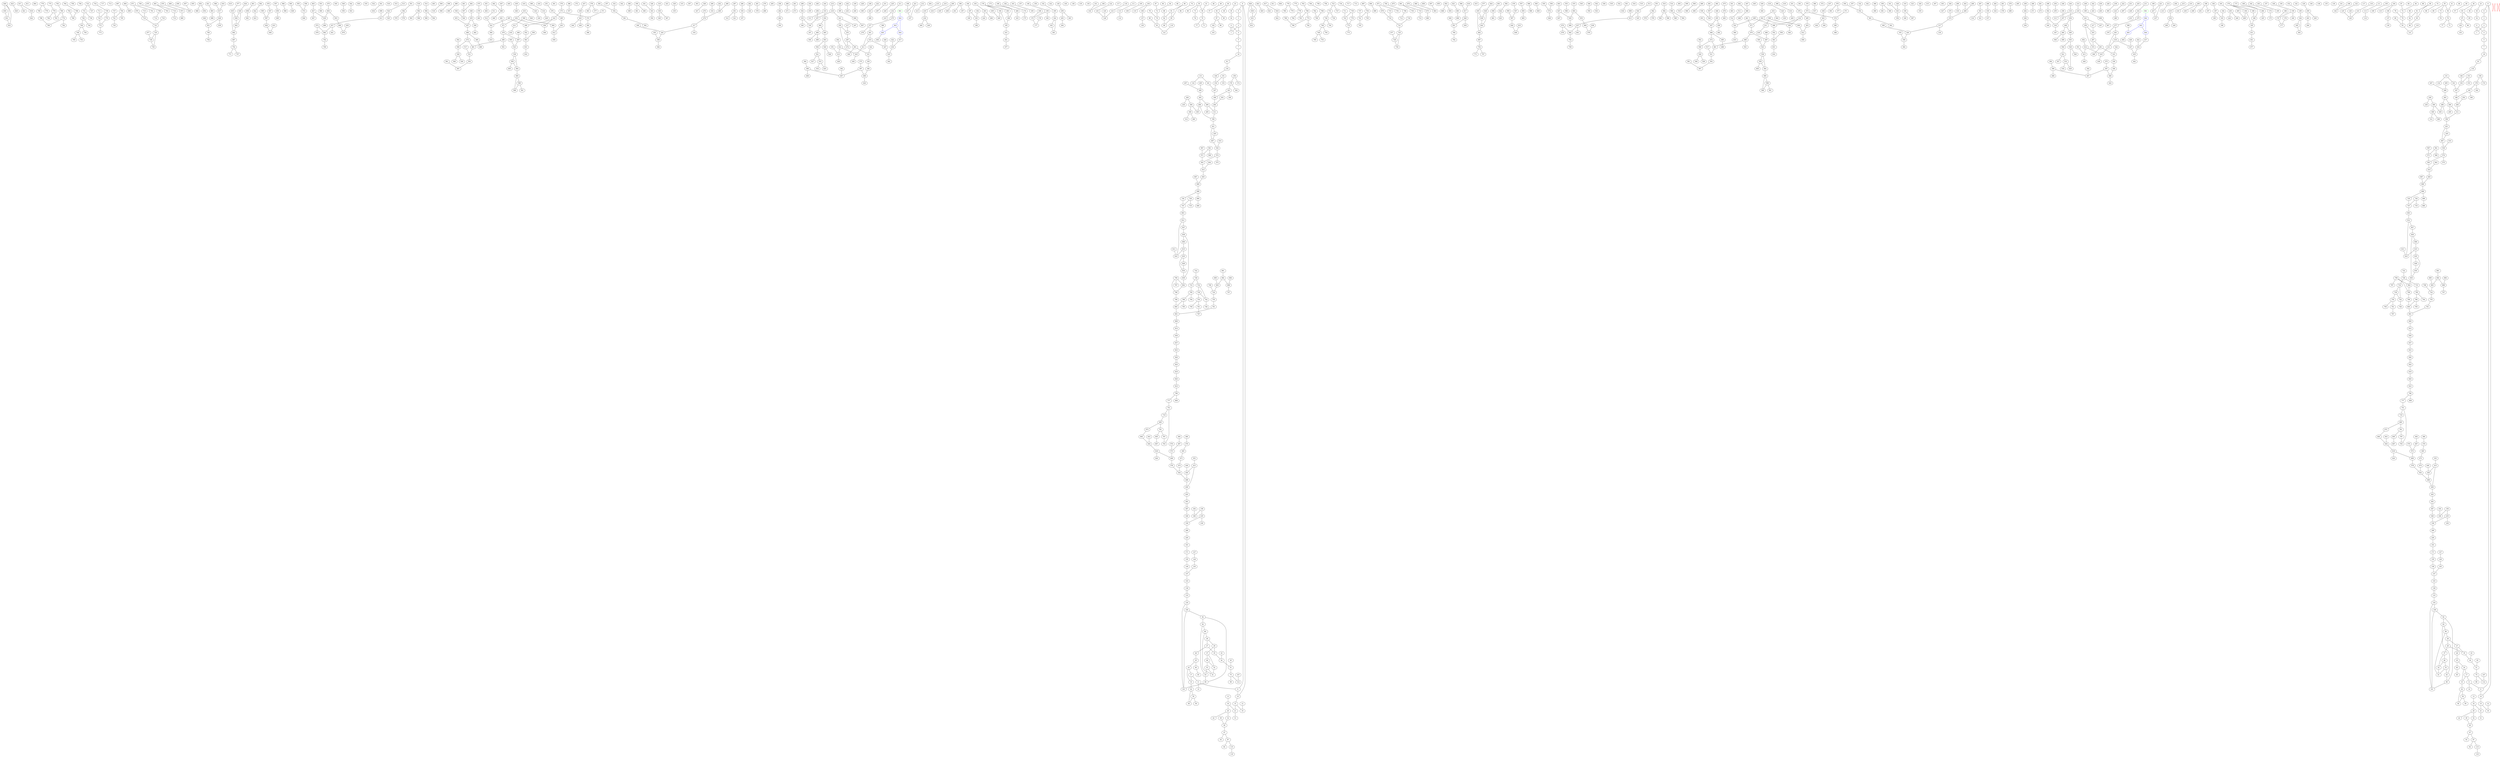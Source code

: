 digraph{
subgraph cluster_0 {
color = white
X53Y157I0 [label="0", pos="53,157!", color="black"]
X53Y159I0 [label="1", pos="53,159!", color="black"]
X58Y173I0 [label="2", pos="58,173!", color="black"]
X63Y182I0 [label="3", pos="63,182!", color="black"]
X65Y140I0 [label="4", pos="65,140!", color="black"]
X67Y135I0 [label="5", pos="67,135!", color="black"]
X70Y232I0 [label="6", pos="70,232!", color="black"]
X75Y117I0 [label="7", pos="75,117!", color="black"]
X75Y245I0 [label="8", pos="75,245!", color="black"]
X75Y251I0 [label="9", pos="75,251!", color="black"]
X76Y246I0 [label="10", pos="76,246!", color="black"]
X77Y277I0 [label="11", pos="77,277!", color="black"]
X78Y236I0 [label="12", pos="78,236!", color="black"]
X78Y260I0 [label="13", pos="78,260!", color="black"]
X78Y263I0 [label="14", pos="78,263!", color="black"]
X79Y245I0 [label="15", pos="79,245!", color="black"]
X79Y257I0 [label="16", pos="79,257!", color="black"]
X79Y294I0 [label="17", pos="79,294!", color="black"]
X80Y108I0 [label="18", pos="80,108!", color="black"]
X80Y236I0 [label="19", pos="80,236!", color="black"]
X80Y258I0 [label="20", pos="80,258!", color="black"]
X81Y247I0 [label="21", pos="81,247!", color="black"]
X81Y258I0 [label="22", pos="81,258!", color="black"]
X82Y202I0 [label="23", pos="82,202!", color="black"]
X82Y326I0 [label="24", pos="82,326!", color="black"]
X82Y342I0 [label="25", pos="82,342!", color="black"]
X82Y356I0 [label="26", pos="82,356!", color="black"]
X82Y371I0 [label="27", pos="82,371!", color="black"]
X82Y387I0 [label="28", pos="82,387!", color="black"]
X83Y388I0 [label="29", pos="83,388!", color="black"]
X84Y202I0 [label="30", pos="84,202!", color="black"]
X84Y249I0 [label="31", pos="84,249!", color="black"]
X84Y263I0 [label="32", pos="84,263!", color="black"]
X85Y330I0 [label="33", pos="85,330!", color="black"]
X86Y231I0 [label="34", pos="86,231!", color="black"]
X86Y378I0 [label="35", pos="86,378!", color="black"]
X87Y117I0 [label="36", pos="87,117!", color="black"]
X87Y392I0 [label="37", pos="87,392!", color="black"]
X88Y119I0 [label="38", pos="88,119!", color="black"]
X88Y238I0 [label="39", pos="88,238!", color="black"]
X90Y238I0 [label="40", pos="90,238!", color="black"]
X90Y275I0 [label="41", pos="90,275!", color="black"]
X91Y340I0 [label="42", pos="91,340!", color="black"]
X91Y382I0 [label="43", pos="91,382!", color="black"]
X92Y381I0 [label="44", pos="92,381!", color="black"]
X92Y385I0 [label="45", pos="92,385!", color="black"]
X92Y402I0 [label="46", pos="92,402!", color="black"]
X93Y203I0 [label="47", pos="93,203!", color="black"]
X93Y320I0 [label="48", pos="93,320!", color="black"]
X93Y324I0 [label="49", pos="93,324!", color="black"]
X93Y344I0 [label="50", pos="93,344!", color="black"]
X93Y383I0 [label="51", pos="93,383!", color="black"]
X93Y401I0 [label="52", pos="93,401!", color="black"]
X93Y403I0 [label="53", pos="93,403!", color="black"]
X94Y205I0 [label="54", pos="94,205!", color="black"]
X94Y267I0 [label="55", pos="94,267!", color="black"]
X94Y270I0 [label="56", pos="94,270!", color="black"]
X94Y324I0 [label="57", pos="94,324!", color="black"]
X94Y340I0 [label="58", pos="94,340!", color="black"]
X94Y348I0 [label="59", pos="94,348!", color="black"]
X94Y356I0 [label="60", pos="94,356!", color="black"]
X94Y402I0 [label="61", pos="94,402!", color="black"]
X94Y415I0 [label="62", pos="94,415!", color="black"]
X95Y413I0 [label="63", pos="95,413!", color="black"]
X96Y322I0 [label="64", pos="96,322!", color="black"]
X96Y352I0 [label="65", pos="96,352!", color="black"]
X96Y405I0 [label="66", pos="96,405!", color="black"]
X97Y330I0 [label="67", pos="97,330!", color="black"]
X98Y118I0 [label="68", pos="98,118!", color="black"]
X98Y259I0 [label="69", pos="98,259!", color="black"]
X98Y279I0 [label="70", pos="98,279!", color="black"]
X98Y296I0 [label="71", pos="98,296!", color="black"]
X98Y330I0 [label="72", pos="98,330!", color="black"]
X99Y251I0 [label="73", pos="99,251!", color="black"]
X99Y309I0 [label="74", pos="99,309!", color="black"]
X99Y390I0 [label="75", pos="99,390!", color="black"]
X100Y256I0 [label="76", pos="100,256!", color="black"]
X100Y280I0 [label="77", pos="100,280!", color="black"]
X100Y338I0 [label="78", pos="100,338!", color="black"]
X101Y334I0 [label="79", pos="101,334!", color="black"]
X101Y417I0 [label="80", pos="101,417!", color="black"]
X102Y83I0 [label="81", pos="102,83!", color="black"]
X102Y412I0 [label="82", pos="102,412!", color="black"]
X103Y95I0 [label="83", pos="103,95!", color="black"]
X103Y295I0 [label="84", pos="103,295!", color="black"]
X104Y97I0 [label="85", pos="104,97!", color="black"]
X104Y326I0 [label="86", pos="104,326!", color="black"]
X106Y148I0 [label="87", pos="106,148!", color="black"]
X106Y284I0 [label="88", pos="106,284!", color="black"]
X106Y345I0 [label="89", pos="106,345!", color="black"]
X107Y252I0 [label="90", pos="107,252!", color="black"]
X107Y280I0 [label="91", pos="107,280!", color="black"]
X107Y281I0 [label="92", pos="107,281!", color="black"]
X107Y343I0 [label="93", pos="107,343!", color="black"]
X108Y148I0 [label="94", pos="108,148!", color="black"]
X108Y280I0 [label="95", pos="108,280!", color="black"]
X108Y281I0 [label="96", pos="108,281!", color="black"]
X110Y89I0 [label="97", pos="110,89!", color="black"]
X110Y92I0 [label="98", pos="110,92!", color="black"]
X110Y413I0 [label="99", pos="110,413!", color="black"]
X110Y418I0 [label="100", pos="110,418!", color="black"]
X110Y425I0 [label="101", pos="110,425!", color="black"]
X113Y87I0 [label="102", pos="113,87!", color="black"]
X114Y89I0 [label="103", pos="114,89!", color="black"]
X114Y156I0 [label="104", pos="114,156!", color="black"]
X114Y309I0 [label="105", pos="114,309!", color="black"]
X114Y318I0 [label="106", pos="114,318!", color="black"]
X114Y415I0 [label="107", pos="114,415!", color="black"]
X115Y155I0 [label="108", pos="115,155!", color="black"]
X115Y307I0 [label="109", pos="115,307!", color="black"]
X116Y159I0 [label="110", pos="116,159!", color="black"]
X116Y273I0 [label="111", pos="116,273!", color="black"]
X116Y413I0 [label="112", pos="116,413!", color="black"]
X118Y283I0 [label="113", pos="118,283!", color="black"]
X120Y280I0 [label="114", pos="120,280!", color="black"]
X121Y117I0 [label="115", pos="121,117!", color="black"]
X122Y119I0 [label="116", pos="122,119!", color="black"]
X122Y279I0 [label="117", pos="122,279!", color="black"]
X126Y292I0 [label="118", pos="126,292!", color="black"]
X126Y373I0 [label="119", pos="126,373!", color="black"]
X127Y273I0 [label="120", pos="127,273!", color="black"]
X127Y371I0 [label="121", pos="127,371!", color="black"]
X128Y269I0 [label="122", pos="128,269!", color="black"]
X128Y292I0 [label="123", pos="128,292!", color="black"]
X128Y444I0 [label="124", pos="128,444!", color="black"]
X129Y267I0 [label="125", pos="129,267!", color="black"]
X131Y279I0 [label="126", pos="131,279!", color="black"]
X134Y425I0 [label="127", pos="134,425!", color="black"]
X135Y423I0 [label="128", pos="135,423!", color="black"]
X144Y284I0 [label="129", pos="144,284!", color="black"]
X145Y74I0 [label="130", pos="145,74!", color="black"]
X147Y101I0 [label="131", pos="147,101!", color="black"]
X148Y103I0 [label="132", pos="148,103!", color="black"]
X148Y459I0 [label="133", pos="148,459!", color="black"]
X150Y56I0 [label="134", pos="150,56!", color="black"]
X150Y202I0 [label="135", pos="150,202!", color="black"]
X152Y463I0 [label="136", pos="152,463!", color="black"]
X155Y105I0 [label="137", pos="155,105!", color="black"]
X155Y150I0 [label="138", pos="155,150!", color="black"]
X156Y107I0 [label="139", pos="156,107!", color="black"]
X156Y263I0 [label="140", pos="156,263!", color="black"]
X162Y389I0 [label="141", pos="162,389!", color="black"]
X162Y426I0 [label="142", pos="162,426!", color="black"]
X162Y462I0 [label="143", pos="162,462!", color="black"]
X163Y387I0 [label="144", pos="163,387!", color="black"]
X171Y459I0 [label="145", pos="171,459!", color="black"]
X174Y53I0 [label="146", pos="174,53!", color="black"]
X174Y462I0 [label="147", pos="174,462!", color="black"]
X186Y386I0 [label="148", pos="186,386!", color="black"]
X186Y462I0 [label="149", pos="186,462!", color="black"]
X191Y436I0 [label="150", pos="191,436!", color="black"]
X192Y54I0 [label="151", pos="192,54!", color="black"]
X192Y238I0 [label="152", pos="192,238!", color="black"]
X194Y57I0 [label="153", pos="194,57!", color="black"]
X195Y52I0 [label="154", pos="195,52!", color="black"]
X197Y462I0 [label="155", pos="197,462!", color="black"]
X199Y82I0 [label="156", pos="199,82!", color="black"]
X200Y391I0 [label="157", pos="200,391!", color="black"]
X201Y411I0 [label="158", pos="201,411!", color="black"]
X202Y400I0 [label="159", pos="202,400!", color="black"]
X202Y402I0 [label="160", pos="202,402!", color="black"]
X203Y61I0 [label="161", pos="203,61!", color="black"]
X204Y280I0 [label="162", pos="204,280!", color="black"]
X204Y311I0 [label="163", pos="204,311!", color="black"]
X204Y423I0 [label="164", pos="204,423!", color="black"]
X205Y309I0 [label="165", pos="205,309!", color="black"]
X205Y421I0 [label="166", pos="205,421!", color="black"]
X208Y53I0 [label="167", pos="208,53!", color="black"]
X208Y407I0 [label="168", pos="208,407!", color="black"]
X209Y121I0 [label="169", pos="209,121!", color="black"]
X209Y405I0 [label="170", pos="209,405!", color="black"]
X209Y462I0 [label="171", pos="209,462!", color="black"]
X212Y78I0 [label="172", pos="212,78!", color="black"]
X212Y86I0 [label="173", pos="212,86!", color="black"]
X213Y247I0 [label="174", pos="213,247!", color="black"]
X214Y249I0 [label="175", pos="214,249!", color="black"]
X214Y406I0 [label="176", pos="214,406!", color="black"]
X214Y409I0 [label="177", pos="214,409!", color="black"]
X215Y67I0 [label="178", pos="215,67!", color="black"]
X215Y163I0 [label="179", pos="215,163!", color="black"]
X215Y167I0 [label="180", pos="215,167!", color="black"]
X216Y65I0 [label="181", pos="216,65!", color="black"]
X216Y69I0 [label="182", pos="216,69!", color="black"]
X216Y78I0 [label="183", pos="216,78!", color="black"]
X216Y87I0 [label="184", pos="216,87!", color="black"]
X216Y208I0 [label="185", pos="216,208!", color="black"]
X217Y58I0 [label="186", pos="217,58!", color="black"]
X217Y85I0 [label="187", pos="217,85!", color="black"]
X217Y165I0 [label="188", pos="217,165!", color="black"]
X218Y64I0 [label="189", pos="218,64!", color="black"]
X218Y87I0 [label="190", pos="218,87!", color="black"]
X219Y462I0 [label="191", pos="219,462!", color="black"]
X220Y80I0 [label="192", pos="220,80!", color="black"]
X220Y82I0 [label="193", pos="220,82!", color="black"]
X220Y161I0 [label="194", pos="220,161!", color="black"]
X220Y164I0 [label="195", pos="220,164!", color="black"]
X220Y403I0 [label="196", pos="220,403!", color="black"]
X220Y407I0 [label="197", pos="220,407!", color="black"]
X222Y80I0 [label="198", pos="222,80!", color="black"]
X222Y176I0 [label="199", pos="222,176!", color="black"]
X223Y214I0 [label="200", pos="223,214!", color="black"]
X224Y405I0 [label="201", pos="224,405!", color="black"]
X224Y410I0 [label="202", pos="224,410!", color="black"]
X225Y69I0 [label="203", pos="225,69!", color="black"]
X226Y146I0 [label="204", pos="226,146!", color="black"]
X227Y80I0 [label="205", pos="227,80!", color="black"]
X228Y68I0 [label="206", pos="228,68!", color="black"]
X228Y76I0 [label="207", pos="228,76!", color="black"]
X228Y79I0 [label="208", pos="228,79!", color="black"]
X228Y208I0 [label="209", pos="228,208!", color="black"]
X228Y228I0 [label="210", pos="228,228!", color="black"]
X228Y238I0 [label="211", pos="228,238!", color="black"]
X228Y242I0 [label="212", pos="228,242!", color="black"]
X228Y245I0 [label="213", pos="228,245!", color="black"]
X228Y278I0 [label="214", pos="228,278!", color="black"]
X228Y405I0 [label="215", pos="228,405!", color="black"]
X229Y228I0 [label="216", pos="229,228!", color="black"]
X229Y266I0 [label="217", pos="229,266!", color="black"]
X229Y281I0 [label="218", pos="229,281!", color="black"]
X229Y403I0 [label="219", pos="229,403!", color="black"]
X229Y462I0 [label="220", pos="229,462!", color="black"]
X230Y169I0 [label="221", pos="230,169!", color="black"]
X230Y322I0 [label="222", pos="230,322!", color="black"]
X230Y325I0 [label="223", pos="230,325!", color="black"]
X231Y61I0 [label="224", pos="231,61!", color="black"]
X231Y68I0 [label="225", pos="231,68!", color="black"]
X231Y87I0 [label="226", pos="231,87!", color="black"]
X231Y170I0 [label="227", pos="231,170!", color="black"]
X231Y354I0 [label="228", pos="231,354!", color="black"]
X232Y72I0 [label="229", pos="232,72!", color="black"]
X232Y89I0 [label="230", pos="232,89!", color="black"]
X232Y228I0 [label="231", pos="232,228!", color="black"]
X232Y236I0 [label="232", pos="232,236!", color="black"]
X232Y238I0 [label="233", pos="232,238!", color="black"]
X232Y408I0 [label="234", pos="232,408!", color="black"]
X232Y442I0 [label="235", pos="232,442!", color="black"]
X232Y446I0 [label="236", pos="232,446!", color="black"]
X233Y169I0 [label="237", pos="233,169!", color="black"]
X233Y206I0 [label="238", pos="233,206!", color="black"]
X233Y214I0 [label="239", pos="233,214!", color="black"]
X233Y215I0 [label="240", pos="233,215!", color="black"]
X233Y275I0 [label="241", pos="233,275!", color="black"]
X234Y71I0 [label="242", pos="234,71!", color="black"]
X234Y72I0 [label="243", pos="234,72!", color="black"]
X234Y174I0 [label="244", pos="234,174!", color="black"]
X234Y211I0 [label="245", pos="234,211!", color="black"]
X234Y218I0 [label="246", pos="234,218!", color="black"]
X234Y277I0 [label="247", pos="234,277!", color="black"]
X234Y358I0 [label="248", pos="234,358!", color="black"]
X234Y408I0 [label="249", pos="234,408!", color="black"]
X235Y268I0 [label="250", pos="235,268!", color="black"]
X235Y352I0 [label="251", pos="235,352!", color="black"]
X236Y66I0 [label="252", pos="236,66!", color="black"]
X236Y263I0 [label="253", pos="236,263!", color="black"]
X236Y281I0 [label="254", pos="236,281!", color="black"]
X236Y283I0 [label="255", pos="236,283!", color="black"]
X236Y286I0 [label="256", pos="236,286!", color="black"]
X236Y296I0 [label="257", pos="236,296!", color="black"]
X236Y395I0 [label="258", pos="236,395!", color="black"]
X236Y400I0 [label="259", pos="236,400!", color="black"]
X236Y417I0 [label="260", pos="236,417!", color="black"]
X237Y340I0 [label="261", pos="237,340!", color="black"]
X237Y393I0 [label="262", pos="237,393!", color="black"]
X237Y400I0 [label="263", pos="237,400!", color="black"]
X238Y53I0 [label="264", pos="238,53!", color="black"]
X238Y214I0 [label="265", pos="238,214!", color="black"]
X238Y216I0 [label="266", pos="238,216!", color="black"]
X238Y263I0 [label="267", pos="238,263!", color="black"]
X238Y420I0 [label="268", pos="238,420!", color="black"]
X238Y424I0 [label="269", pos="238,424!", color="black"]
X238Y427I0 [label="270", pos="238,427!", color="black"]
X239Y216I0 [label="271", pos="239,216!", color="black"]
X239Y269I0 [label="272", pos="239,269!", color="black"]
X239Y339I0 [label="273", pos="239,339!", color="black"]
X239Y425I0 [label="274", pos="239,425!", color="black"]
X241Y233I0 [label="275", pos="241,233!", color="black"]
X241Y355I0 [label="276", pos="241,355!", color="black"]
X242Y234I0 [label="277", pos="242,234!", color="black"]
X242Y235I0 [label="278", pos="242,235!", color="black"]
X242Y325I0 [label="279", pos="242,325!", color="black"]
X242Y335I0 [label="280", pos="242,335!", color="black"]
X242Y340I0 [label="281", pos="242,340!", color="black"]
X242Y404I0 [label="282", pos="242,404!", color="black"]
X243Y66I0 [label="283", pos="243,66!", color="black"]
X243Y101I0 [label="284", pos="243,101!", color="black"]
X243Y353I0 [label="285", pos="243,353!", color="black"]
X244Y90I0 [label="286", pos="244,90!", color="black"]
X244Y248I0 [label="287", pos="244,248!", color="black"]
X244Y322I0 [label="288", pos="244,322!", color="black"]
X244Y465I0 [label="289", pos="244,465!", color="black"]
X245Y59I0 [label="290", pos="245,59!", color="black"]
X245Y259I0 [label="291", pos="245,259!", color="black"]
X245Y400I0 [label="292", pos="245,400!", color="black"]
X245Y415I0 [label="293", pos="245,415!", color="black"]
X245Y417I0 [label="294", pos="245,417!", color="black"]
X246Y61I0 [label="295", pos="246,61!", color="black"]
X246Y68I0 [label="296", pos="246,68!", color="black"]
X246Y223I0 [label="297", pos="246,223!", color="black"]
X246Y295I0 [label="298", pos="246,295!", color="black"]
X246Y320I0 [label="299", pos="246,320!", color="black"]
X247Y77I0 [label="300", pos="247,77!", color="black"]
X247Y245I0 [label="301", pos="247,245!", color="black"]
X247Y293I0 [label="302", pos="247,293!", color="black"]
X247Y334I0 [label="303", pos="247,334!", color="black"]
X247Y404I0 [label="304", pos="247,404!", color="black"]
X248Y71I0 [label="305", pos="248,71!", color="black"]
X248Y256I0 [label="306", pos="248,256!", color="black"]
X248Y283I0 [label="307", pos="248,283!", color="black"]
X248Y422I0 [label="308", pos="248,422!", color="black"]
X249Y78I0 [label="309", pos="249,78!", color="black"]
X249Y169I0 [label="310", pos="249,169!", color="black"]
X250Y53I0 [label="311", pos="250,53!", color="black"]
X250Y80I0 [label="312", pos="250,80!", color="black"]
X250Y171I0 [label="313", pos="250,171!", color="black"]
X250Y244I0 [label="314", pos="250,244!", color="black"]
X250Y317I0 [label="315", pos="250,317!", color="black"]
X250Y324I0 [label="316", pos="250,324!", color="black"]
X250Y436I0 [label="317", pos="250,436!", color="black"]
X250Y440I0 [label="318", pos="250,440!", color="black"]
X251Y221I0 [label="319", pos="251,221!", color="black"]
X251Y435I0 [label="320", pos="251,435!", color="black"]
X252Y246I0 [label="321", pos="252,246!", color="black"]
X252Y264I0 [label="322", pos="252,264!", color="black"]
X252Y390I0 [label="323", pos="252,390!", color="black"]
X252Y413I0 [label="324", pos="252,413!", color="black"]
X253Y98I0 [label="325", pos="253,98!", color="black"]
X254Y246I0 [label="326", pos="254,246!", color="black"]
X254Y247I0 [label="327", pos="254,247!", color="black"]
X254Y317I0 [label="328", pos="254,317!", color="black"]
X254Y408I0 [label="329", pos="254,408!", color="black"]
X255Y83I0 [label="330", pos="255,83!", color="black"]
X255Y263I0 [label="331", pos="255,263!", color="black"]
X255Y278I0 [label="332", pos="255,278!", color="black"]
X255Y303I0 [label="333", pos="255,303!", color="black"]
X255Y307I0 [label="334", pos="255,307!", color="black"]
X255Y410I0 [label="335", pos="255,410!", color="black"]
X255Y465I0 [label="336", pos="255,465!", color="black"]
X256Y85I0 [label="337", pos="256,85!", color="black"]
X256Y219I0 [label="338", pos="256,219!", color="black"]
X257Y265I0 [label="339", pos="257,265!", color="black"]
X258Y304I0 [label="340", pos="258,304!", color="black"]
X258Y325I0 [label="341", pos="258,325!", color="black"]
X258Y412I0 [label="342", pos="258,412!", color="black"]
X259Y323I0 [label="343", pos="259,323!", color="black"]
X261Y189I0 [label="344", pos="261,189!", color="black"]
X261Y192I0 [label="345", pos="261,192!", color="black"]
X261Y270I0 [label="346", pos="261,270!", color="black"]
X261Y318I0 [label="347", pos="261,318!", color="black"]
X261Y461I0 [label="348", pos="261,461!", color="black"]
X262Y221I0 [label="349", pos="262,221!", color="black"]
X262Y293I0 [label="350", pos="262,293!", color="black"]
X263Y246I0 [label="351", pos="263,246!", color="black"]
X263Y291I0 [label="352", pos="263,291!", color="black"]
X263Y426I0 [label="353", pos="263,426!", color="black"]
X264Y324I0 [label="354", pos="264,324!", color="black"]
X265Y453I0 [label="355", pos="265,453!", color="black"]
X266Y53I0 [label="356", pos="266,53!", color="black"]
X266Y416I0 [label="357", pos="266,416!", color="black"]
X266Y451I0 [label="358", pos="266,451!", color="black"]
X267Y85I0 [label="359", pos="267,85!", color="black"]
X268Y87I0 [label="360", pos="268,87!", color="black"]
X268Y312I0 [label="361", pos="268,312!", color="black"]
X268Y322I0 [label="362", pos="268,322!", color="black"]
X270Y189I0 [label="363", pos="270,189!", color="black"]
X270Y452I0 [label="364", pos="270,452!", color="black"]
X272Y194I0 [label="365", pos="272,194!", color="black"]
X273Y418I0 [label="366", pos="273,418!", color="black"]
X274Y212I0 [label="367", pos="274,212!", color="black"]
X274Y412I0 [label="368", pos="274,412!", color="black"]
X274Y414I0 [label="369", pos="274,414!", color="black"]
X275Y198I0 [label="370", pos="275,198!", color="black"]
X275Y200I0 [label="371", pos="275,200!", color="black"]
X275Y332I0 [label="372", pos="275,332!", color="black"]
X276Y198I0 [label="373", pos="276,198!", color="black"]
X276Y200I0 [label="374", pos="276,200!", color="black"]
X276Y288I0 [label="375", pos="276,288!", color="black"]
X276Y317I0 [label="376", pos="276,317!", color="black"]
X276Y322I0 [label="377", pos="276,322!", color="black"]
X276Y348I0 [label="378", pos="276,348!", color="black"]
X276Y421I0 [label="379", pos="276,421!", color="black"]
X277Y202I0 [label="380", pos="277,202!", color="black"]
X278Y79I0 [label="381", pos="278,79!", color="black"]
X278Y220I0 [label="382", pos="278,220!", color="black"]
X278Y319I0 [label="383", pos="278,319!", color="black"]
X278Y328I0 [label="384", pos="278,328!", color="black"]
X278Y381I0 [label="385", pos="278,381!", color="black"]
X279Y397I0 [label="386", pos="279,397!", color="black"]
X279Y464I0 [label="387", pos="279,464!", color="black"]
X280Y203I0 [label="388", pos="280,203!", color="black"]
X280Y211I0 [label="389", pos="280,211!", color="black"]
X280Y220I0 [label="390", pos="280,220!", color="black"]
X280Y242I0 [label="391", pos="280,242!", color="black"]
X280Y336I0 [label="392", pos="280,336!", color="black"]
X280Y465I0 [label="393", pos="280,465!", color="black"]
X281Y219I0 [label="394", pos="281,219!", color="black"]
X281Y423I0 [label="395", pos="281,423!", color="black"]
X282Y220I0 [label="396", pos="282,220!", color="black"]
X282Y296I0 [label="397", pos="282,296!", color="black"]
X283Y260I0 [label="398", pos="283,260!", color="black"]
X283Y325I0 [label="399", pos="283,325!", color="black"]
X284Y217I0 [label="400", pos="284,217!", color="black"]
X284Y233I0 [label="401", pos="284,233!", color="black"]
X284Y240I0 [label="402", pos="284,240!", color="black"]
X284Y365I0 [label="403", pos="284,365!", color="black"]
X285Y218I0 [label="404", pos="285,218!", color="black"]
X286Y143I0 [label="405", pos="286,143!", color="black"]
X286Y290I0 [label="406", pos="286,290!", color="black"]
X286Y305I0 [label="407", pos="286,305!", color="black"]
X286Y325I0 [label="408", pos="286,325!", color="black"]
X287Y141I0 [label="409", pos="287,141!", color="black"]
X287Y234I0 [label="410", pos="287,234!", color="black"]
X287Y238I0 [label="411", pos="287,238!", color="black"]
X287Y240I0 [label="412", pos="287,240!", color="black"]
X287Y250I0 [label="413", pos="287,250!", color="black"]
X287Y266I0 [label="414", pos="287,266!", color="black"]
X287Y447I0 [label="415", pos="287,447!", color="black"]
X288Y98I0 [label="416", pos="288,98!", color="black"]
X288Y223I0 [label="417", pos="288,223!", color="black"]
X288Y239I0 [label="418", pos="288,239!", color="black"]
X288Y284I0 [label="419", pos="288,284!", color="black"]
X288Y465I0 [label="420", pos="288,465!", color="black"]
X289Y42I0 [label="421", pos="289,42!", color="black"]
X289Y206I0 [label="422", pos="289,206!", color="black"]
X289Y281I0 [label="423", pos="289,281!", color="black"]
X289Y293I0 [label="424", pos="289,293!", color="black"]
X290Y44I0 [label="425", pos="290,44!", color="black"]
X290Y230I0 [label="426", pos="290,230!", color="black"]
X290Y232I0 [label="427", pos="290,232!", color="black"]
X290Y255I0 [label="428", pos="290,255!", color="black"]
X290Y272I0 [label="429", pos="290,272!", color="black"]
X290Y283I0 [label="430", pos="290,283!", color="black"]
X291Y149I0 [label="431", pos="291,149!", color="black"]
X291Y192I0 [label="432", pos="291,192!", color="black"]
X291Y201I0 [label="433", pos="291,201!", color="black"]
X291Y225I0 [label="434", pos="291,225!", color="black"]
X291Y233I0 [label="435", pos="291,233!", color="black"]
X291Y237I0 [label="436", pos="291,237!", color="black"]
X291Y334I0 [label="437", pos="291,334!", color="black"]
X291Y335I0 [label="438", pos="291,335!", color="black"]
X292Y89I0 [label="439", pos="292,89!", color="black"]
X292Y92I0 [label="440", pos="292,92!", color="black"]
X292Y150I0 [label="441", pos="292,150!", color="black"]
X292Y235I0 [label="442", pos="292,235!", color="black"]
X292Y336I0 [label="443", pos="292,336!", color="black"]
X292Y338I0 [label="444", pos="292,338!", color="black"]
X294Y100I0 [label="445", pos="294,100!", color="black"]
X294Y264I0 [label="446", pos="294,264!", color="black"]
X294Y280I0 [label="447", pos="294,280!", color="black"]
X294Y294I0 [label="448", pos="294,294!", color="black"]
X294Y448I0 [label="449", pos="294,448!", color="black"]
X294Y451I0 [label="450", pos="294,451!", color="black"]
X295Y418I0 [label="451", pos="295,418!", color="black"]
X296Y200I0 [label="452", pos="296,200!", color="black"]
X296Y252I0 [label="453", pos="296,252!", color="black"]
X297Y162I0 [label="454", pos="297,162!", color="black"]
X297Y264I0 [label="455", pos="297,264!", color="black"]
X298Y197I0 [label="456", pos="298,197!", color="black"]
X298Y252I0 [label="457", pos="298,252!", color="black"]
X298Y265I0 [label="458", pos="298,265!", color="black"]
X298Y465I0 [label="459", pos="298,465!", color="black"]
X300Y50I0 [label="460", pos="300,50!", color="black"]
X300Y208I0 [label="461", pos="300,208!", color="black"]
X300Y337I0 [label="462", pos="300,337!", color="black"]
X300Y422I0 [label="463", pos="300,422!", color="black"]
X301Y158I0 [label="464", pos="301,158!", color="black"]
X301Y162I0 [label="465", pos="301,162!", color="black"]
X301Y239I0 [label="466", pos="301,239!", color="black"]
X302Y37I0 [label="467", pos="302,37!", color="black"]
X302Y334I0 [label="468", pos="302,334!", color="black"]
X302Y337I0 [label="469", pos="302,337!", color="black"]
X303Y153I0 [label="470", pos="303,153!", color="black"]
X303Y208I0 [label="471", pos="303,208!", color="black"]
X303Y233I0 [label="472", pos="303,233!", color="black"]
X303Y441I0 [label="473", pos="303,441!", color="black"]
X303Y447I0 [label="474", pos="303,447!", color="black"]
X304Y57I0 [label="475", pos="304,57!", color="black"]
X304Y58I0 [label="476", pos="304,58!", color="black"]
X304Y150I0 [label="477", pos="304,150!", color="black"]
X304Y202I0 [label="478", pos="304,202!", color="black"]
X304Y210I0 [label="479", pos="304,210!", color="black"]
X304Y214I0 [label="480", pos="304,214!", color="black"]
X304Y222I0 [label="481", pos="304,222!", color="black"]
X304Y278I0 [label="482", pos="304,278!", color="black"]
X305Y58I0 [label="483", pos="305,58!", color="black"]
X305Y157I0 [label="484", pos="305,157!", color="black"]
X305Y251I0 [label="485", pos="305,251!", color="black"]
X306Y206I0 [label="486", pos="306,206!", color="black"]
X306Y209I0 [label="487", pos="306,209!", color="black"]
X306Y254I0 [label="488", pos="306,254!", color="black"]
X306Y257I0 [label="489", pos="306,257!", color="black"]
X306Y258I0 [label="490", pos="306,258!", color="black"]
X306Y262I0 [label="491", pos="306,262!", color="black"]
X306Y276I0 [label="492", pos="306,276!", color="black"]
X306Y418I0 [label="493", pos="306,418!", color="black"]
X306Y424I0 [label="494", pos="306,424!", color="black"]
X307Y183I0 [label="495", pos="307,183!", color="black"]
X307Y187I0 [label="496", pos="307,187!", color="black"]
X307Y434I0 [label="497", pos="307,434!", color="black"]
X307Y465I0 [label="498", pos="307,465!", color="black"]
X308Y156I0 [label="499", pos="308,156!", color="black"]
X308Y158I0 [label="500", pos="308,158!", color="black"]
X308Y214I0 [label="501", pos="308,214!", color="black"]
X308Y240I0 [label="502", pos="308,240!", color="black"]
X309Y164I0 [label="503", pos="309,164!", color="black"]
X309Y168I0 [label="504", pos="309,168!", color="black"]
X310Y216I0 [label="505", pos="310,216!", color="black"]
X310Y240I0 [label="506", pos="310,240!", color="black"]
X310Y282I0 [label="507", pos="310,282!", color="black"]
X310Y420I0 [label="508", pos="310,420!", color="black"]
X310Y422I0 [label="509", pos="310,422!", color="black"]
X311Y40I0 [label="510", pos="311,40!", color="black"]
X311Y176I0 [label="511", pos="311,176!", color="black"]
X311Y177I0 [label="512", pos="311,177!", color="black"]
X311Y409I0 [label="513", pos="311,409!", color="black"]
X312Y94I0 [label="514", pos="312,94!", color="black"]
X312Y98I0 [label="515", pos="312,98!", color="black"]
X312Y156I0 [label="516", pos="312,156!", color="black"]
X312Y230I0 [label="517", pos="312,230!", color="black"]
X312Y424I0 [label="518", pos="312,424!", color="black"]
X312Y426I0 [label="519", pos="312,426!", color="black"]
X313Y163I0 [label="520", pos="313,163!", color="black"]
X313Y170I0 [label="521", pos="313,170!", color="black"]
X313Y181I0 [label="522", pos="313,181!", color="black"]
X313Y216I0 [label="523", pos="313,216!", color="black"]
X313Y409I0 [label="524", pos="313,409!", color="black"]
X313Y410I0 [label="525", pos="313,410!", color="black"]
X314Y165I0 [label="526", pos="314,165!", color="black"]
X314Y172I0 [label="527", pos="314,172!", color="black"]
X314Y250I0 [label="528", pos="314,250!", color="black"]
X314Y251I0 [label="529", pos="314,251!", color="black"]
X315Y35I0 [label="530", pos="315,35!", color="black"]
X315Y230I0 [label="531", pos="315,230!", color="black"]
X315Y275I0 [label="532", pos="315,275!", color="black"]
X316Y170I0 [label="533", pos="316,170!", color="black"]
X316Y172I0 [label="534", pos="316,172!", color="black"]
X316Y257I0 [label="535", pos="316,257!", color="black"]
X316Y293I0 [label="536", pos="316,293!", color="black"]
X316Y416I0 [label="537", pos="316,416!", color="black"]
X317Y128I0 [label="538", pos="317,128!", color="black"]
X317Y218I0 [label="539", pos="317,218!", color="black"]
X317Y291I0 [label="540", pos="317,291!", color="black"]
X317Y371I0 [label="541", pos="317,371!", color="black"]
X317Y412I0 [label="542", pos="317,412!", color="black"]
X317Y413I0 [label="543", pos="317,413!", color="black"]
X317Y465I0 [label="544", pos="317,465!", color="black"]
X318Y79I0 [label="545", pos="318,79!", color="black"]
X318Y200I0 [label="546", pos="318,200!", color="black"]
X319Y207I0 [label="547", pos="319,207!", color="black"]
X319Y256I0 [label="548", pos="319,256!", color="black"]
X320Y40I0 [label="549", pos="320,40!", color="black"]
X320Y43I0 [label="550", pos="320,43!", color="black"]
X320Y176I0 [label="551", pos="320,176!", color="black"]
X320Y193I0 [label="552", pos="320,193!", color="black"]
X320Y414I0 [label="553", pos="320,414!", color="black"]
X321Y241I0 [label="554", pos="321,241!", color="black"]
X322Y76I0 [label="555", pos="322,76!", color="black"]
X322Y78I0 [label="556", pos="322,78!", color="black"]
X322Y114I0 [label="557", pos="322,114!", color="black"]
X322Y199I0 [label="558", pos="322,199!", color="black"]
X322Y220I0 [label="559", pos="322,220!", color="black"]
X322Y414I0 [label="560", pos="322,414!", color="black"]
X323Y57I0 [label="561", pos="323,57!", color="black"]
X323Y177I0 [label="562", pos="323,177!", color="black"]
X323Y197I0 [label="563", pos="323,197!", color="black"]
X323Y225I0 [label="564", pos="323,225!", color="black"]
X323Y256I0 [label="565", pos="323,256!", color="black"]
X323Y418I0 [label="566", pos="323,418!", color="black"]
X324Y48I0 [label="567", pos="324,48!", color="black"]
X324Y59I0 [label="568", pos="324,59!", color="black"]
X324Y424I0 [label="569", pos="324,424!", color="black"]
X324Y451I0 [label="570", pos="324,451!", color="black"]
X325Y51I0 [label="571", pos="325,51!", color="black"]
X325Y77I0 [label="572", pos="325,77!", color="black"]
X325Y449I0 [label="573", pos="325,449!", color="black"]
X326Y35I0 [label="574", pos="326,35!", color="black"]
X326Y40I0 [label="575", pos="326,40!", color="black"]
X326Y178I0 [label="576", pos="326,178!", color="black"]
X326Y428I0 [label="577", pos="326,428!", color="black"]
X326Y465I0 [label="578", pos="326,465!", color="black"]
X327Y176I0 [label="579", pos="327,176!", color="black"]
X327Y184I0 [label="580", pos="327,184!", color="black"]
X328Y240I0 [label="581", pos="328,240!", color="black"]
X328Y439I0 [label="582", pos="328,439!", color="black"]
X328Y442I0 [label="583", pos="328,442!", color="black"]
X329Y83I0 [label="584", pos="329,83!", color="black"]
X329Y231I0 [label="585", pos="329,231!", color="black"]
X330Y176I0 [label="586", pos="330,176!", color="black"]
X330Y244I0 [label="587", pos="330,244!", color="black"]
X330Y420I0 [label="588", pos="330,420!", color="black"]
X331Y86I0 [label="589", pos="331,86!", color="black"]
X332Y238I0 [label="590", pos="332,238!", color="black"]
X332Y239I0 [label="591", pos="332,239!", color="black"]
X332Y428I0 [label="592", pos="332,428!", color="black"]
X334Y35I0 [label="593", pos="334,35!", color="black"]
X334Y80I0 [label="594", pos="334,80!", color="black"]
X334Y219I0 [label="595", pos="334,219!", color="black"]
X334Y448I0 [label="596", pos="334,448!", color="black"]
X335Y217I0 [label="597", pos="335,217!", color="black"]
X335Y236I0 [label="598", pos="335,236!", color="black"]
X335Y338I0 [label="599", pos="335,338!", color="black"]
X335Y339I0 [label="600", pos="335,339!", color="black"]
X335Y418I0 [label="601", pos="335,418!", color="black"]
X336Y45I0 [label="602", pos="336,45!", color="black"]
X336Y137I0 [label="603", pos="336,137!", color="black"]
X336Y147I0 [label="604", pos="336,147!", color="black"]
X336Y226I0 [label="605", pos="336,226!", color="black"]
X336Y388I0 [label="606", pos="336,388!", color="black"]
X336Y390I0 [label="607", pos="336,390!", color="black"]
X336Y413I0 [label="608", pos="336,413!", color="black"]
X336Y465I0 [label="609", pos="336,465!", color="black"]
X337Y189I0 [label="610", pos="337,189!", color="black"]
X337Y337I0 [label="611", pos="337,337!", color="black"]
X337Y347I0 [label="612", pos="337,347!", color="black"]
X337Y411I0 [label="613", pos="337,411!", color="black"]
X338Y35I0 [label="614", pos="338,35!", color="black"]
X338Y128I0 [label="615", pos="338,128!", color="black"]
X338Y177I0 [label="616", pos="338,177!", color="black"]
X338Y178I0 [label="617", pos="338,178!", color="black"]
X338Y339I0 [label="618", pos="338,339!", color="black"]
X338Y465I0 [label="619", pos="338,465!", color="black"]
X339Y457I0 [label="620", pos="339,457!", color="black"]
X340Y126I0 [label="621", pos="340,126!", color="black"]
X340Y426I0 [label="622", pos="340,426!", color="black"]
X340Y427I0 [label="623", pos="340,427!", color="black"]
X340Y440I0 [label="624", pos="340,440!", color="black"]
X341Y168I0 [label="625", pos="341,168!", color="black"]
X341Y222I0 [label="626", pos="341,222!", color="black"]
X343Y141I0 [label="627", pos="343,141!", color="black"]
X343Y179I0 [label="628", pos="343,179!", color="black"]
X343Y437I0 [label="629", pos="343,437!", color="black"]
X344Y143I0 [label="630", pos="344,143!", color="black"]
X344Y206I0 [label="631", pos="344,206!", color="black"]
X344Y208I0 [label="632", pos="344,208!", color="black"]
X344Y236I0 [label="633", pos="344,236!", color="black"]
X344Y360I0 [label="634", pos="344,360!", color="black"]
X344Y434I0 [label="635", pos="344,434!", color="black"]
X344Y435I0 [label="636", pos="344,435!", color="black"]
X345Y409I0 [label="637", pos="345,409!", color="black"]
X346Y160I0 [label="638", pos="346,160!", color="black"]
X346Y178I0 [label="639", pos="346,178!", color="black"]
X346Y184I0 [label="640", pos="346,184!", color="black"]
X346Y411I0 [label="641", pos="346,411!", color="black"]
X346Y438I0 [label="642", pos="346,438!", color="black"]
X346Y459I0 [label="643", pos="346,459!", color="black"]
X346Y465I0 [label="644", pos="346,465!", color="black"]
X347Y35I0 [label="645", pos="347,35!", color="black"]
X347Y55I0 [label="646", pos="347,55!", color="black"]
X348Y137I0 [label="647", pos="348,137!", color="black"]
X348Y235I0 [label="648", pos="348,235!", color="black"]
X348Y281I0 [label="649", pos="348,281!", color="black"]
X349Y84I0 [label="650", pos="349,84!", color="black"]
X349Y183I0 [label="651", pos="349,183!", color="black"]
X351Y69I0 [label="652", pos="351,69!", color="black"]
X351Y154I0 [label="653", pos="351,154!", color="black"]
X352Y74I0 [label="654", pos="352,74!", color="black"]
X352Y98I0 [label="655", pos="352,98!", color="black"]
X352Y298I0 [label="656", pos="352,298!", color="black"]
X353Y284I0 [label="657", pos="353,284!", color="black"]
X353Y413I0 [label="658", pos="353,413!", color="black"]
X354Y92I0 [label="659", pos="354,92!", color="black"]
X354Y290I0 [label="660", pos="354,290!", color="black"]
X354Y415I0 [label="661", pos="354,415!", color="black"]
X354Y430I0 [label="662", pos="354,430!", color="black"]
X355Y287I0 [label="663", pos="355,287!", color="black"]
X355Y464I0 [label="664", pos="355,464!", color="black"]
X356Y73I0 [label="665", pos="356,73!", color="black"]
X356Y158I0 [label="666", pos="356,158!", color="black"]
X358Y43I0 [label="667", pos="358,43!", color="black"]
X358Y63I0 [label="668", pos="358,63!", color="black"]
X359Y35I0 [label="669", pos="359,35!", color="black"]
X361Y135I0 [label="670", pos="361,135!", color="black"]
X361Y283I0 [label="671", pos="361,283!", color="black"]
X361Y464I0 [label="672", pos="361,464!", color="black"]
X363Y129I0 [label="673", pos="363,129!", color="black"]
X363Y389I0 [label="674", pos="363,389!", color="black"]
X364Y145I0 [label="675", pos="364,145!", color="black"]
X364Y170I0 [label="676", pos="364,170!", color="black"]
X364Y268I0 [label="677", pos="364,268!", color="black"]
X364Y391I0 [label="678", pos="364,391!", color="black"]
X365Y281I0 [label="679", pos="365,281!", color="black"]
X366Y128I0 [label="680", pos="366,128!", color="black"]
X366Y146I0 [label="681", pos="366,146!", color="black"]
X367Y388I0 [label="682", pos="367,388!", color="black"]
X368Y102I0 [label="683", pos="368,102!", color="black"]
X368Y132I0 [label="684", pos="368,132!", color="black"]
X368Y149I0 [label="685", pos="368,149!", color="black"]
X368Y155I0 [label="686", pos="368,155!", color="black"]
X368Y426I0 [label="687", pos="368,426!", color="black"]
X369Y35I0 [label="688", pos="369,35!", color="black"]
X369Y39I0 [label="689", pos="369,39!", color="black"]
X369Y47I0 [label="690", pos="369,47!", color="black"]
X369Y84I0 [label="691", pos="369,84!", color="black"]
X369Y146I0 [label="692", pos="369,146!", color="black"]
X369Y147I0 [label="693", pos="369,147!", color="black"]
X369Y375I0 [label="694", pos="369,375!", color="black"]
X369Y464I0 [label="695", pos="369,464!", color="black"]
X370Y102I0 [label="696", pos="370,102!", color="black"]
X370Y126I0 [label="697", pos="370,126!", color="black"]
X370Y145I0 [label="698", pos="370,145!", color="black"]
X370Y377I0 [label="699", pos="370,377!", color="black"]
X371Y130I0 [label="700", pos="371,130!", color="black"]
X371Y310I0 [label="701", pos="371,310!", color="black"]
X371Y385I0 [label="702", pos="371,385!", color="black"]
X372Y84I0 [label="703", pos="372,84!", color="black"]
X372Y124I0 [label="704", pos="372,124!", color="black"]
X372Y125I0 [label="705", pos="372,125!", color="black"]
X372Y130I0 [label="706", pos="372,130!", color="black"]
X372Y146I0 [label="707", pos="372,146!", color="black"]
X372Y160I0 [label="708", pos="372,160!", color="black"]
X372Y387I0 [label="709", pos="372,387!", color="black"]
X373Y71I0 [label="710", pos="373,71!", color="black"]
X373Y250I0 [label="711", pos="373,250!", color="black"]
X374Y130I0 [label="712", pos="374,130!", color="black"]
X375Y315I0 [label="713", pos="375,315!", color="black"]
X376Y70I0 [label="714", pos="376,70!", color="black"]
X376Y309I0 [label="715", pos="376,309!", color="black"]
X377Y307I0 [label="716", pos="377,307!", color="black"]
X378Y267I0 [label="717", pos="378,267!", color="black"]
X378Y314I0 [label="718", pos="378,314!", color="black"]
X378Y461I0 [label="719", pos="378,461!", color="black"]
X379Y35I0 [label="720", pos="379,35!", color="black"]
X379Y311I0 [label="721", pos="379,311!", color="black"]
X380Y135I0 [label="722", pos="380,135!", color="black"]
X381Y93I0 [label="723", pos="381,93!", color="black"]
X381Y163I0 [label="724", pos="381,163!", color="black"]
X381Y313I0 [label="725", pos="381,313!", color="black"]
X382Y71I0 [label="726", pos="382,71!", color="black"]
X382Y95I0 [label="727", pos="382,95!", color="black"]
X382Y133I0 [label="728", pos="382,133!", color="black"]
X382Y313I0 [label="729", pos="382,313!", color="black"]
X382Y317I0 [label="730", pos="382,317!", color="black"]
X383Y91I0 [label="731", pos="383,91!", color="black"]
X383Y129I0 [label="732", pos="383,129!", color="black"]
X383Y150I0 [label="733", pos="383,150!", color="black"]
X383Y270I0 [label="734", pos="383,270!", color="black"]
X384Y74I0 [label="735", pos="384,74!", color="black"]
X384Y93I0 [label="736", pos="384,93!", color="black"]
X384Y100I0 [label="737", pos="384,100!", color="black"]
X384Y123I0 [label="738", pos="384,123!", color="black"]
X384Y270I0 [label="739", pos="384,270!", color="black"]
X385Y89I0 [label="740", pos="385,89!", color="black"]
X385Y103I0 [label="741", pos="385,103!", color="black"]
X385Y129I0 [label="742", pos="385,129!", color="black"]
X385Y265I0 [label="743", pos="385,265!", color="black"]
X386Y91I0 [label="744", pos="386,91!", color="black"]
X386Y99I0 [label="745", pos="386,99!", color="black"]
X386Y131I0 [label="746", pos="386,131!", color="black"]
X388Y35I0 [label="747", pos="388,35!", color="black"]
X389Y85I0 [label="748", pos="389,85!", color="black"]
X390Y83I0 [label="749", pos="390,83!", color="black"]
X390Y89I0 [label="750", pos="390,89!", color="black"]
X390Y453I0 [label="751", pos="390,453!", color="black"]
X391Y399I0 [label="752", pos="391,399!", color="black"]
X392Y85I0 [label="753", pos="392,85!", color="black"]
X392Y106I0 [label="754", pos="392,106!", color="black"]
X392Y177I0 [label="755", pos="392,177!", color="black"]
X392Y264I0 [label="756", pos="392,264!", color="black"]
X392Y401I0 [label="757", pos="392,401!", color="black"]
X392Y409I0 [label="758", pos="392,409!", color="black"]
X393Y91I0 [label="759", pos="393,91!", color="black"]
X394Y222I0 [label="760", pos="394,222!", color="black"]
X395Y108I0 [label="761", pos="395,108!", color="black"]
X396Y271I0 [label="762", pos="396,271!", color="black"]
X397Y89I0 [label="763", pos="397,89!", color="black"]
X397Y264I0 [label="764", pos="397,264!", color="black"]
X398Y60I0 [label="765", pos="398,60!", color="black"]
X398Y87I0 [label="766", pos="398,87!", color="black"]
X398Y106I0 [label="767", pos="398,106!", color="black"]
X398Y264I0 [label="768", pos="398,264!", color="black"]
X398Y269I0 [label="769", pos="398,269!", color="black"]
X398Y319I0 [label="770", pos="398,319!", color="black"]
X398Y376I0 [label="771", pos="398,376!", color="black"]
X399Y320I0 [label="772", pos="399,320!", color="black"]
X399Y325I0 [label="773", pos="399,325!", color="black"]
X400Y76I0 [label="774", pos="400,76!", color="black"]
X400Y102I0 [label="775", pos="400,102!", color="black"]
X400Y338I0 [label="776", pos="400,338!", color="black"]
X400Y451I0 [label="777", pos="400,451!", color="black"]
X401Y99I0 [label="778", pos="401,99!", color="black"]
X401Y331I0 [label="779", pos="401,331!", color="black"]
X401Y338I0 [label="780", pos="401,338!", color="black"]
X401Y403I0 [label="781", pos="401,403!", color="black"]
X402Y76I0 [label="782", pos="402,76!", color="black"]
X402Y93I0 [label="783", pos="402,93!", color="black"]
X402Y101I0 [label="784", pos="402,101!", color="black"]
X403Y176I0 [label="785", pos="403,176!", color="black"]
X403Y178I0 [label="786", pos="403,178!", color="black"]
X403Y413I0 [label="787", pos="403,413!", color="black"]
X405Y61I0 [label="788", pos="405,61!", color="black"]
X405Y65I0 [label="789", pos="405,65!", color="black"]
X405Y113I0 [label="790", pos="405,113!", color="black"]
X405Y202I0 [label="791", pos="405,202!", color="black"]
X405Y248I0 [label="792", pos="405,248!", color="black"]
X405Y415I0 [label="793", pos="405,415!", color="black"]
X406Y176I0 [label="794", pos="406,176!", color="black"]
X406Y178I0 [label="795", pos="406,178!", color="black"]
X409Y451I0 [label="796", pos="409,451!", color="black"]
X412Y90I0 [label="797", pos="412,90!", color="black"]
X412Y160I0 [label="798", pos="412,160!", color="black"]
X412Y176I0 [label="799", pos="412,176!", color="black"]
X412Y200I0 [label="800", pos="412,200!", color="black"]
X412Y224I0 [label="801", pos="412,224!", color="black"]
X413Y149I0 [label="802", pos="413,149!", color="black"]
X414Y43I0 [label="803", pos="414,43!", color="black"]
X414Y253I0 [label="804", pos="414,253!", color="black"]
X414Y345I0 [label="805", pos="414,345!", color="black"]
X416Y113I0 [label="806", pos="416,113!", color="black"]
X416Y344I0 [label="807", pos="416,344!", color="black"]
X416Y428I0 [label="808", pos="416,428!", color="black"]
X418Y239I0 [label="809", pos="418,239!", color="black"]
X419Y444I0 [label="810", pos="419,444!", color="black"]
X422Y399I0 [label="811", pos="422,399!", color="black"]
X423Y43I0 [label="812", pos="423,43!", color="black"]
X424Y82I0 [label="813", pos="424,82!", color="black"]
X425Y246I0 [label="814", pos="425,246!", color="black"]
X426Y113I0 [label="815", pos="426,113!", color="black"]
X427Y82I0 [label="816", pos="427,82!", color="black"]
X429Y297I0 [label="817", pos="429,297!", color="black"]
X429Y299I0 [label="818", pos="429,299!", color="black"]
X431Y420I0 [label="819", pos="431,420!", color="black"]
X431Y432I0 [label="820", pos="431,432!", color="black"]
X432Y296I0 [label="821", pos="432,296!", color="black"]
X432Y300I0 [label="822", pos="432,300!", color="black"]
X433Y367I0 [label="823", pos="433,367!", color="black"]
X433Y408I0 [label="824", pos="433,408!", color="black"]
X434Y390I0 [label="825", pos="434,390!", color="black"]
X434Y394I0 [label="826", pos="434,394!", color="black"]
X435Y51I0 [label="827", pos="435,51!", color="black"]
X435Y110I0 [label="828", pos="435,110!", color="black"]
X437Y331I0 [label="829", pos="437,331!", color="black"]
X439Y309I0 [label="830", pos="439,309!", color="black"]
X439Y331I0 [label="831", pos="439,331!", color="black"]
X439Y355I0 [label="832", pos="439,355!", color="black"]
X440Y379I0 [label="833", pos="440,379!", color="black"]
X443Y110I0 [label="834", pos="443,110!", color="black"]
X444Y102I0 [label="835", pos="444,102!", color="black"]
X446Y339I0 [label="836", pos="446,339!", color="black"]
X447Y349I0 [label="837", pos="447,349!", color="black"]
X448Y56I0 [label="838", pos="448,56!", color="black"]
X450Y109I0 [label="839", pos="450,109!", color="black"]
X290Y203I0 [label="840", pos="290,203!", color="black"]
X278Y220I0 [label="841", pos="278,220!", color="green"]
X280Y220I0 [label="842", pos="280,220!", color="blue"]
X281Y219I0 [label="843", pos="281,219!", color="blue"]
X282Y220I0 [label="844", pos="282,220!", color="blue"]
X284Y217I0 [label="845", pos="284,217!", color="blue"]
X53Y157I0 -> X53Y159I0[color="black", dir=none]
X58Y173I0 -> X65Y140I0[color="black", dir=none]
X67Y135I0 -> X75Y117I0[color="black", dir=none]
X75Y245I0 -> X76Y246I0[color="black", dir=none]
X75Y251I0 -> X76Y246I0[color="black", dir=none]
X76Y246I0 -> X79Y245I0[color="black", dir=none]
X77Y277I0 -> X78Y263I0[color="black", dir=none]
X78Y236I0 -> X80Y236I0[color="black", dir=none]
X78Y260I0 -> X79Y257I0[color="black", dir=none]
X79Y245I0 -> X80Y236I0[color="black", dir=none]
X79Y245I0 -> X81Y247I0[color="black", dir=none]
X79Y257I0 -> X80Y258I0[color="black", dir=none]
X79Y257I0 -> X81Y247I0[color="black", dir=none]
X79Y294I0 -> X85Y330I0[color="black", dir=none]
X80Y108I0 -> X102Y83I0[color="black", dir=none]
X80Y258I0 -> X81Y258I0[color="black", dir=none]
X80Y258I0 -> X84Y263I0[color="black", dir=none]
X81Y247I0 -> X84Y249I0[color="black", dir=none]
X82Y202I0 -> X84Y202I0[color="black", dir=none]
X82Y326I0 -> X85Y330I0[color="black", dir=none]
X82Y342I0 -> X94Y356I0[color="black", dir=none]
X82Y371I0 -> X86Y378I0[color="black", dir=none]
X82Y387I0 -> X83Y388I0[color="black", dir=none]
X83Y388I0 -> X86Y378I0[color="black", dir=none]
X83Y388I0 -> X87Y392I0[color="black", dir=none]
X84Y202I0 -> X86Y231I0[color="black", dir=none]
X84Y263I0 -> X90Y238I0[color="black", dir=none]
X85Y330I0 -> X91Y340I0[color="black", dir=none]
X86Y378I0 -> X92Y381I0[color="black", dir=none]
X87Y117I0 -> X103Y95I0[color="black", dir=none]
X87Y117I0 -> X88Y119I0[color="black", dir=none]
X87Y392I0 -> X92Y402I0[color="black", dir=none]
X87Y392I0 -> X93Y401I0[color="black", dir=none]
X88Y238I0 -> X90Y238I0[color="black", dir=none]
X90Y238I0 -> X93Y203I0[color="black", dir=none]
X90Y275I0 -> X94Y270I0[color="black", dir=none]
X91Y340I0 -> X93Y344I0[color="black", dir=none]
X91Y340I0 -> X94Y340I0[color="black", dir=none]
X91Y382I0 -> X92Y381I0[color="black", dir=none]
X92Y381I0 -> X93Y383I0[color="black", dir=none]
X92Y385I0 -> X93Y383I0[color="black", dir=none]
X92Y402I0 -> X93Y403I0[color="black", dir=none]
X92Y402I0 -> X93Y401I0[color="black", dir=none]
X93Y203I0 -> X106Y148I0[color="black", dir=none]
X93Y203I0 -> X94Y205I0[color="black", dir=none]
X93Y324I0 -> X94Y324I0[color="black", dir=none]
X93Y344I0 -> X94Y348I0[color="black", dir=none]
X93Y344I0 -> X94Y340I0[color="black", dir=none]
X93Y383I0 -> X99Y390I0[color="black", dir=none]
X93Y401I0 -> X94Y402I0[color="black", dir=none]
X93Y403I0 -> X94Y402I0[color="black", dir=none]
X93Y403I0 -> X95Y413I0[color="black", dir=none]
X94Y267I0 -> X99Y251I0[color="black", dir=none]
X94Y267I0 -> X94Y270I0[color="black", dir=none]
X94Y267I0 -> X98Y259I0[color="black", dir=none]
X94Y270I0 -> X98Y279I0[color="black", dir=none]
X94Y356I0 -> X96Y352I0[color="black", dir=none]
X94Y402I0 -> X96Y405I0[color="black", dir=none]
X94Y415I0 -> X95Y413I0[color="black", dir=none]
X95Y413I0 -> X101Y417I0[color="black", dir=none]
X96Y322I0 -> X98Y330I0[color="black", dir=none]
X97Y330I0 -> X98Y330I0[color="black", dir=none]
X98Y279I0 -> X98Y296I0[color="black", dir=none]
X98Y279I0 -> X100Y280I0[color="black", dir=none]
X98Y330I0 -> X101Y334I0[color="black", dir=none]
X99Y251I0 -> X100Y256I0[color="black", dir=none]
X99Y309I0 -> X104Y326I0[color="black", dir=none]
X99Y390I0 -> X110Y413I0[color="black", dir=none]
X99Y390I0 -> X116Y413I0[color="black", dir=none]
X100Y338I0 -> X101Y334I0[color="black", dir=none]
X101Y334I0 -> X107Y343I0[color="black", dir=none]
X101Y417I0 -> X102Y412I0[color="black", dir=none]
X101Y417I0 -> X110Y425I0[color="black", dir=none]
X103Y95I0 -> X110Y89I0[color="black", dir=none]
X103Y95I0 -> X104Y97I0[color="black", dir=none]
X106Y148I0 -> X121Y117I0[color="black", dir=none]
X106Y148I0 -> X108Y148I0[color="black", dir=none]
X106Y284I0 -> X107Y281I0[color="black", dir=none]
X106Y345I0 -> X107Y343I0[color="black", dir=none]
X107Y252I0 -> X107Y280I0[color="black", dir=none]
X107Y252I0 -> X108Y280I0[color="black", dir=none]
X107Y280I0 -> X108Y280I0[color="black", dir=none]
X107Y280I0 -> X107Y281I0[color="black", dir=none]
X107Y281I0 -> X108Y281I0[color="black", dir=none]
X107Y343I0 -> X127Y371I0[color="black", dir=none]
X108Y280I0 -> X108Y281I0[color="black", dir=none]
X110Y89I0 -> X110Y92I0[color="black", dir=none]
X110Y89I0 -> X113Y87I0[color="black", dir=none]
X110Y418I0 -> X110Y425I0[color="black", dir=none]
X110Y425I0 -> X128Y444I0[color="black", dir=none]
X113Y87I0 -> X114Y89I0[color="black", dir=none]
X114Y156I0 -> X115Y155I0[color="black", dir=none]
X114Y156I0 -> X116Y159I0[color="black", dir=none]
X114Y309I0 -> X115Y307I0[color="black", dir=none]
X114Y318I0 -> X163Y387I0[color="black", dir=none]
X114Y415I0 -> X116Y413I0[color="black", dir=none]
X115Y155I0 -> X155Y105I0[color="black", dir=none]
X116Y273I0 -> X118Y283I0[color="black", dir=none]
X118Y283I0 -> X120Y280I0[color="black", dir=none]
X121Y117I0 -> X122Y119I0[color="black", dir=none]
X126Y292I0 -> X128Y292I0[color="black", dir=none]
X126Y373I0 -> X127Y371I0[color="black", dir=none]
X127Y273I0 -> X131Y279I0[color="black", dir=none]
X128Y269I0 -> X129Y267I0[color="black", dir=none]
X128Y292I0 -> X131Y279I0[color="black", dir=none]
X129Y267I0 -> X131Y279I0[color="black", dir=none]
X134Y425I0 -> X135Y423I0[color="black", dir=none]
X135Y423I0 -> X171Y459I0[color="black", dir=none]
X144Y284I0 -> X236Y400I0[color="black", dir=none]
X147Y101I0 -> X203Y61I0[color="black", dir=none]
X147Y101I0 -> X148Y103I0[color="black", dir=none]
X148Y459I0 -> X152Y463I0[color="black", dir=none]
X155Y105I0 -> X156Y107I0[color="black", dir=none]
X162Y389I0 -> X163Y387I0[color="black", dir=none]
X171Y459I0 -> X174Y462I0[color="black", dir=none]
X186Y386I0 -> X202Y400I0[color="black", dir=none]
X192Y54I0 -> X195Y52I0[color="black", dir=none]
X192Y54I0 -> X194Y57I0[color="black", dir=none]
X192Y238I0 -> X216Y208I0[color="black", dir=none]
X199Y82I0 -> X215Y67I0[color="black", dir=none]
X199Y82I0 -> X212Y78I0[color="black", dir=none]
X201Y411I0 -> X205Y421I0[color="black", dir=none]
X201Y411I0 -> X232Y442I0[color="black", dir=none]
X202Y400I0 -> X202Y402I0[color="black", dir=none]
X202Y400I0 -> X209Y405I0[color="black", dir=none]
X203Y61I0 -> X208Y53I0[color="black", dir=none]
X204Y280I0 -> X213Y247I0[color="black", dir=none]
X204Y311I0 -> X205Y309I0[color="black", dir=none]
X204Y423I0 -> X205Y421I0[color="black", dir=none]
X208Y407I0 -> X209Y405I0[color="black", dir=none]
X209Y121I0 -> X243Y101I0[color="black", dir=none]
X209Y405I0 -> X214Y409I0[color="black", dir=none]
X213Y247I0 -> X214Y249I0[color="black", dir=none]
X214Y406I0 -> X214Y409I0[color="black", dir=none]
X215Y67I0 -> X216Y65I0[color="black", dir=none]
X215Y67I0 -> X216Y69I0[color="black", dir=none]
X215Y163I0 -> X215Y167I0[color="black", dir=none]
X215Y163I0 -> X220Y161I0[color="black", dir=none]
X215Y163I0 -> X217Y165I0[color="black", dir=none]
X215Y167I0 -> X217Y165I0[color="black", dir=none]
X216Y65I0 -> X217Y58I0[color="black", dir=none]
X216Y65I0 -> X218Y64I0[color="black", dir=none]
X216Y78I0 -> X225Y69I0[color="black", dir=none]
X216Y87I0 -> X217Y85I0[color="black", dir=none]
X216Y208I0 -> X261Y189I0[color="black", dir=none]
X217Y85I0 -> X220Y82I0[color="black", dir=none]
X217Y85I0 -> X218Y87I0[color="black", dir=none]
X217Y165I0 -> X220Y164I0[color="black", dir=none]
X220Y80I0 -> X220Y82I0[color="black", dir=none]
X220Y82I0 -> X222Y80I0[color="black", dir=none]
X220Y161I0 -> X220Y164I0[color="black", dir=none]
X220Y161I0 -> X287Y141I0[color="black", dir=none]
X220Y164I0 -> X291Y149I0[color="black", dir=none]
X220Y403I0 -> X220Y407I0[color="black", dir=none]
X220Y403I0 -> X224Y405I0[color="black", dir=none]
X222Y176I0 -> X231Y170I0[color="black", dir=none]
X223Y214I0 -> X228Y208I0[color="black", dir=none]
X223Y214I0 -> X234Y211I0[color="black", dir=none]
X224Y410I0 -> X238Y424I0[color="black", dir=none]
X225Y69I0 -> X231Y61I0[color="black", dir=none]
X225Y69I0 -> X228Y68I0[color="black", dir=none]
X227Y80I0 -> X228Y79I0[color="black", dir=none]
X228Y76I0 -> X228Y79I0[color="black", dir=none]
X228Y79I0 -> X243Y66I0[color="black", dir=none]
X228Y228I0 -> X229Y228I0[color="black", dir=none]
X228Y238I0 -> X232Y236I0[color="black", dir=none]
X228Y242I0 -> X228Y245I0[color="black", dir=none]
X228Y278I0 -> X229Y281I0[color="black", dir=none]
X228Y405I0 -> X229Y403I0[color="black", dir=none]
X229Y266I0 -> X236Y263I0[color="black", dir=none]
X229Y281I0 -> X233Y275I0[color="black", dir=none]
X229Y281I0 -> X236Y296I0[color="black", dir=none]
X229Y403I0 -> X232Y408I0[color="black", dir=none]
X230Y169I0 -> X231Y170I0[color="black", dir=none]
X230Y169I0 -> X233Y169I0[color="black", dir=none]
X230Y322I0 -> X230Y325I0[color="black", dir=none]
X230Y325I0 -> X242Y335I0[color="black", dir=none]
X231Y68I0 -> X232Y72I0[color="black", dir=none]
X231Y87I0 -> X247Y77I0[color="black", dir=none]
X231Y87I0 -> X232Y89I0[color="black", dir=none]
X231Y170I0 -> X233Y169I0[color="black", dir=none]
X232Y228I0 -> X246Y223I0[color="black", dir=none]
X232Y236I0 -> X232Y238I0[color="black", dir=none]
X232Y236I0 -> X241Y233I0[color="black", dir=none]
X232Y408I0 -> X236Y417I0[color="black", dir=none]
X232Y408I0 -> X234Y408I0[color="black", dir=none]
X232Y442I0 -> X232Y446I0[color="black", dir=none]
X232Y442I0 -> X255Y465I0[color="black", dir=none]
X233Y206I0 -> X272Y194I0[color="black", dir=none]
X233Y214I0 -> X233Y215I0[color="black", dir=none]
X233Y275I0 -> X235Y268I0[color="black", dir=none]
X233Y275I0 -> X234Y277I0[color="black", dir=none]
X234Y71I0 -> X234Y72I0[color="black", dir=none]
X234Y174I0 -> X249Y169I0[color="black", dir=none]
X234Y358I0 -> X278Y381I0[color="black", dir=none]
X235Y268I0 -> X236Y263I0[color="black", dir=none]
X235Y268I0 -> X239Y269I0[color="black", dir=none]
X235Y352I0 -> X241Y355I0[color="black", dir=none]
X236Y66I0 -> X238Y53I0[color="black", dir=none]
X236Y263I0 -> X238Y263I0[color="black", dir=none]
X236Y281I0 -> X236Y283I0[color="black", dir=none]
X236Y286I0 -> X236Y296I0[color="black", dir=none]
X236Y296I0 -> X255Y307I0[color="black", dir=none]
X236Y395I0 -> X237Y393I0[color="black", dir=none]
X236Y400I0 -> X237Y400I0[color="black", dir=none]
X236Y400I0 -> X245Y415I0[color="black", dir=none]
X237Y340I0 -> X239Y339I0[color="black", dir=none]
X237Y393I0 -> X245Y400I0[color="black", dir=none]
X238Y216I0 -> X239Y216I0[color="black", dir=none]
X238Y263I0 -> X245Y259I0[color="black", dir=none]
X238Y263I0 -> X239Y269I0[color="black", dir=none]
X238Y420I0 -> X238Y424I0[color="black", dir=none]
X238Y424I0 -> X239Y425I0[color="black", dir=none]
X238Y427I0 -> X239Y425I0[color="black", dir=none]
X239Y425I0 -> X250Y436I0[color="black", dir=none]
X241Y233I0 -> X242Y234I0[color="black", dir=none]
X241Y355I0 -> X243Y353I0[color="black", dir=none]
X242Y234I0 -> X242Y235I0[color="black", dir=none]
X242Y234I0 -> X284Y233I0[color="black", dir=none]
X242Y325I0 -> X244Y322I0[color="black", dir=none]
X242Y340I0 -> X276Y348I0[color="black", dir=none]
X242Y404I0 -> X252Y413I0[color="black", dir=none]
X243Y66I0 -> X245Y59I0[color="black", dir=none]
X243Y66I0 -> X246Y68I0[color="black", dir=none]
X243Y101I0 -> X253Y98I0[color="black", dir=none]
X243Y353I0 -> X284Y365I0[color="black", dir=none]
X244Y90I0 -> X255Y83I0[color="black", dir=none]
X244Y248I0 -> X247Y245I0[color="black", dir=none]
X245Y59I0 -> X250Y53I0[color="black", dir=none]
X245Y59I0 -> X246Y61I0[color="black", dir=none]
X245Y259I0 -> X248Y256I0[color="black", dir=none]
X245Y259I0 -> X255Y263I0[color="black", dir=none]
X245Y400I0 -> X247Y404I0[color="black", dir=none]
X245Y415I0 -> X245Y417I0[color="black", dir=none]
X246Y68I0 -> X248Y71I0[color="black", dir=none]
X246Y68I0 -> X266Y53I0[color="black", dir=none]
X246Y295I0 -> X247Y293I0[color="black", dir=none]
X246Y320I0 -> X250Y324I0[color="black", dir=none]
X247Y77I0 -> X248Y71I0[color="black", dir=none]
X247Y77I0 -> X249Y78I0[color="black", dir=none]
X247Y245I0 -> X250Y244I0[color="black", dir=none]
X247Y245I0 -> X252Y246I0[color="black", dir=none]
X247Y293I0 -> X255Y303I0[color="black", dir=none]
X248Y422I0 -> X251Y435I0[color="black", dir=none]
X249Y78I0 -> X250Y80I0[color="black", dir=none]
X249Y78I0 -> X300Y50I0[color="black", dir=none]
X249Y169I0 -> X297Y162I0[color="black", dir=none]
X249Y169I0 -> X250Y171I0[color="black", dir=none]
X250Y436I0 -> X251Y435I0[color="black", dir=none]
X250Y436I0 -> X250Y440I0[color="black", dir=none]
X251Y221I0 -> X256Y219I0[color="black", dir=none]
X251Y435I0 -> X266Y451I0[color="black", dir=none]
X252Y264I0 -> X255Y263I0[color="black", dir=none]
X254Y246I0 -> X254Y247I0[color="black", dir=none]
X254Y317I0 -> X259Y323I0[color="black", dir=none]
X254Y408I0 -> X255Y410I0[color="black", dir=none]
X255Y83I0 -> X256Y85I0[color="black", dir=none]
X255Y263I0 -> X257Y265I0[color="black", dir=none]
X255Y278I0 -> X263Y291I0[color="black", dir=none]
X255Y303I0 -> X255Y307I0[color="black", dir=none]
X255Y303I0 -> X258Y304I0[color="black", dir=none]
X255Y307I0 -> X261Y318I0[color="black", dir=none]
X256Y219I0 -> X274Y212I0[color="black", dir=none]
X256Y219I0 -> X262Y221I0[color="black", dir=none]
X257Y265I0 -> X261Y270I0[color="black", dir=none]
X258Y325I0 -> X259Y323I0[color="black", dir=none]
X259Y323I0 -> X264Y324I0[color="black", dir=none]
X261Y189I0 -> X270Y189I0[color="black", dir=none]
X261Y189I0 -> X261Y192I0[color="black", dir=none]
X261Y192I0 -> X270Y189I0[color="black", dir=none]
X261Y270I0 -> X286Y290I0[color="black", dir=none]
X262Y293I0 -> X263Y291I0[color="black", dir=none]
X263Y246I0 -> X287Y250I0[color="black", dir=none]
X263Y291I0 -> X268Y312I0[color="black", dir=none]
X263Y426I0 -> X287Y447I0[color="black", dir=none]
X265Y453I0 -> X266Y451I0[color="black", dir=none]
X266Y451I0 -> X270Y452I0[color="black", dir=none]
X267Y85I0 -> X278Y79I0[color="black", dir=none]
X267Y85I0 -> X268Y87I0[color="black", dir=none]
X268Y312I0 -> X268Y322I0[color="black", dir=none]
X273Y418I0 -> X276Y421I0[color="black", dir=none]
X274Y412I0 -> X274Y414I0[color="black", dir=none]
X275Y198I0 -> X276Y198I0[color="black", dir=none]
X275Y200I0 -> X276Y200I0[color="black", dir=none]
X276Y198I0 -> X276Y200I0[color="black", dir=none]
X276Y198I0 -> X291Y192I0[color="black", dir=none]
X276Y200I0 -> X277Y202I0[color="black", dir=none]
X276Y288I0 -> X282Y296I0[color="black", dir=none]
X276Y317I0 -> X276Y322I0[color="black", dir=none]
X276Y317I0 -> X278Y319I0[color="black", dir=none]
X276Y421I0 -> X281Y423I0[color="black", dir=none]
X277Y202I0 -> X280Y203I0[color="black", dir=none]
X278Y220I0 -> X280Y220I0[color="blue", dir=none]
X278Y328I0 -> X283Y325I0[color="black", dir=none]
X278Y381I0 -> X336Y388I0[color="black", dir=none]
X279Y397I0 -> X316Y416I0[color="black", dir=none]
X279Y464I0 -> X280Y465I0[color="black", dir=none]
X280Y211I0 -> X284Y217I0[color="black", dir=none]
X280Y220I0 -> X281Y219I0[color="blue", dir=none]
X280Y220I0 -> X282Y220I0[color="blue", dir=none]
X280Y336I0 -> X286Y305I0[color="black", dir=none]
X281Y219I0 -> X282Y220I0[color="black", dir=none]
X281Y219I0 -> X284Y217I0[color="blue", dir=none]
X281Y423I0 -> X303Y441I0[color="black", dir=none]
X282Y220I0 -> X288Y223I0[color="black", dir=none]
X282Y296I0 -> X286Y290I0[color="black", dir=none]
X282Y296I0 -> X286Y305I0[color="black", dir=none]
X283Y260I0 -> X287Y266I0[color="black", dir=none]
X283Y325I0 -> X286Y305I0[color="black", dir=none]
X283Y325I0 -> X286Y325I0[color="black", dir=none]
X284Y217I0 -> X285Y218I0[color="black", dir=none]
X284Y233I0 -> X287Y238I0[color="black", dir=none]
X284Y233I0 -> X287Y234I0[color="black", dir=none]
X284Y240I0 -> X287Y240I0[color="black", dir=none]
X284Y365I0 -> X337Y347I0[color="black", dir=none]
X286Y143I0 -> X287Y141I0[color="black", dir=none]
X286Y290I0 -> X289Y293I0[color="black", dir=none]
X287Y234I0 -> X287Y238I0[color="black", dir=none]
X287Y234I0 -> X290Y232I0[color="black", dir=none]
X287Y238I0 -> X288Y239I0[color="black", dir=none]
X287Y240I0 -> X288Y239I0[color="black", dir=none]
X287Y240I0 -> X287Y250I0[color="black", dir=none]
X287Y250I0 -> X290Y255I0[color="black", dir=none]
X287Y266I0 -> X290Y272I0[color="black", dir=none]
X287Y447I0 -> X298Y465I0[color="black", dir=none]
X287Y447I0 -> X294Y451I0[color="black", dir=none]
X288Y223I0 -> X291Y225I0[color="black", dir=none]
X288Y239I0 -> X291Y237I0[color="black", dir=none]
X288Y284I0 -> X289Y281I0[color="black", dir=none]
X289Y42I0 -> X290Y44I0[color="black", dir=none]
X289Y206I0 -> X291Y225I0[color="black", dir=none]
X289Y281I0 -> X290Y283I0[color="black", dir=none]
X290Y44I0 -> X302Y37I0[color="black", dir=none]
X290Y230I0 -> X290Y232I0[color="black", dir=none]
X290Y232I0 -> X291Y233I0[color="black", dir=none]
X291Y149I0 -> X292Y150I0[color="black", dir=none]
X291Y192I0 -> X307Y187I0[color="black", dir=none]
X291Y192I0 -> X298Y197I0[color="black", dir=none]
X291Y201I0 -> X290Y203I0[color="black", dir=none]
X291Y201I0 -> X296Y200I0[color="black", dir=none]
X291Y225I0 -> X291Y233I0[color="black", dir=none]
X291Y233I0 -> X292Y235I0[color="black", dir=none]
X291Y334I0 -> X291Y335I0[color="black", dir=none]
X291Y335I0 -> X292Y336I0[color="black", dir=none]
X292Y89I0 -> X292Y92I0[color="black", dir=none]
X292Y150I0 -> X304Y150I0[color="black", dir=none]
X292Y336I0 -> X292Y338I0[color="black", dir=none]
X292Y336I0 -> X294Y294I0[color="black", dir=none]
X294Y264I0 -> X297Y264I0[color="black", dir=none]
X294Y280I0 -> X302Y334I0[color="black", dir=none]
X294Y448I0 -> X294Y451I0[color="black", dir=none]
X294Y451I0 -> X307Y465I0[color="black", dir=none]
X295Y418I0 -> X300Y422I0[color="black", dir=none]
X296Y200I0 -> X298Y197I0[color="black", dir=none]
X296Y200I0 -> X303Y208I0[color="black", dir=none]
X296Y252I0 -> X298Y252I0[color="black", dir=none]
X297Y162I0 -> X301Y158I0[color="black", dir=none]
X297Y162I0 -> X301Y162I0[color="black", dir=none]
X297Y264I0 -> X298Y265I0[color="black", dir=none]
X297Y264I0 -> X298Y252I0[color="black", dir=none]
X298Y197I0 -> X318Y200I0[color="black", dir=none]
X298Y252I0 -> X301Y239I0[color="black", dir=none]
X298Y265I0 -> X306Y276I0[color="black", dir=none]
X300Y208I0 -> X303Y208I0[color="black", dir=none]
X300Y337I0 -> X302Y334I0[color="black", dir=none]
X301Y158I0 -> X301Y162I0[color="black", dir=none]
X301Y158I0 -> X305Y157I0[color="black", dir=none]
X301Y162I0 -> X309Y164I0[color="black", dir=none]
X301Y239I0 -> X303Y233I0[color="black", dir=none]
X301Y239I0 -> X305Y251I0[color="black", dir=none]
X302Y334I0 -> X302Y337I0[color="black", dir=none]
X303Y153I0 -> X336Y147I0[color="black", dir=none]
X303Y208I0 -> X304Y210I0[color="black", dir=none]
X303Y233I0 -> X304Y222I0[color="black", dir=none]
X303Y233I0 -> X310Y240I0[color="black", dir=none]
X303Y441I0 -> X303Y447I0[color="black", dir=none]
X303Y447I0 -> X317Y465I0[color="black", dir=none]
X304Y57I0 -> X304Y58I0[color="black", dir=none]
X304Y58I0 -> X305Y58I0[color="black", dir=none]
X304Y202I0 -> X319Y207I0[color="black", dir=none]
X304Y210I0 -> X304Y214I0[color="black", dir=none]
X304Y210I0 -> X306Y209I0[color="black", dir=none]
X304Y214I0 -> X304Y222I0[color="black", dir=none]
X304Y214I0 -> X308Y214I0[color="black", dir=none]
X304Y222I0 -> X315Y230I0[color="black", dir=none]
X304Y278I0 -> X310Y282I0[color="black", dir=none]
X305Y157I0 -> X308Y156I0[color="black", dir=none]
X305Y157I0 -> X308Y158I0[color="black", dir=none]
X305Y251I0 -> X306Y254I0[color="black", dir=none]
X306Y206I0 -> X306Y209I0[color="black", dir=none]
X306Y209I0 -> X313Y216I0[color="black", dir=none]
X306Y257I0 -> X306Y258I0[color="black", dir=none]
X306Y262I0 -> X310Y282I0[color="black", dir=none]
X306Y424I0 -> X307Y434I0[color="black", dir=none]
X307Y183I0 -> X307Y187I0[color="black", dir=none]
X307Y183I0 -> X313Y181I0[color="black", dir=none]
X307Y187I0 -> X320Y193I0[color="black", dir=none]
X307Y434I0 -> X325Y449I0[color="black", dir=none]
X308Y240I0 -> X310Y240I0[color="black", dir=none]
X309Y164I0 -> X309Y168I0[color="black", dir=none]
X309Y164I0 -> X313Y163I0[color="black", dir=none]
X309Y168I0 -> X313Y170I0[color="black", dir=none]
X310Y216I0 -> X313Y216I0[color="black", dir=none]
X310Y240I0 -> X314Y250I0[color="black", dir=none]
X310Y282I0 -> X317Y291I0[color="black", dir=none]
X310Y420I0 -> X324Y424I0[color="black", dir=none]
X310Y422I0 -> X312Y424I0[color="black", dir=none]
X311Y40I0 -> X315Y35I0[color="black", dir=none]
X311Y176I0 -> X311Y177I0[color="black", dir=none]
X311Y177I0 -> X313Y181I0[color="black", dir=none]
X311Y409I0 -> X313Y409I0[color="black", dir=none]
X312Y94I0 -> X329Y83I0[color="black", dir=none]
X312Y230I0 -> X315Y230I0[color="black", dir=none]
X312Y426I0 -> X328Y439I0[color="black", dir=none]
X313Y163I0 -> X341Y168I0[color="black", dir=none]
X313Y163I0 -> X314Y165I0[color="black", dir=none]
X313Y170I0 -> X314Y172I0[color="black", dir=none]
X313Y170I0 -> X316Y170I0[color="black", dir=none]
X313Y181I0 -> X327Y184I0[color="black", dir=none]
X313Y216I0 -> X317Y218I0[color="black", dir=none]
X313Y409I0 -> X313Y410I0[color="black", dir=none]
X313Y409I0 -> X337Y411I0[color="black", dir=none]
X314Y250I0 -> X314Y251I0[color="black", dir=none]
X314Y250I0 -> X319Y256I0[color="black", dir=none]
X315Y230I0 -> X321Y241I0[color="black", dir=none]
X316Y170I0 -> X316Y172I0[color="black", dir=none]
X316Y170I0 -> X341Y168I0[color="black", dir=none]
X316Y293I0 -> X317Y291I0[color="black", dir=none]
X317Y218I0 -> X323Y225I0[color="black", dir=none]
X317Y218I0 -> X322Y220I0[color="black", dir=none]
X317Y371I0 -> X344Y360I0[color="black", dir=none]
X317Y412I0 -> X317Y413I0[color="black", dir=none]
X319Y207I0 -> X335Y217I0[color="black", dir=none]
X320Y40I0 -> X320Y43I0[color="black", dir=none]
X320Y176I0 -> X323Y177I0[color="black", dir=none]
X320Y193I0 -> X323Y197I0[color="black", dir=none]
X320Y414I0 -> X322Y414I0[color="black", dir=none]
X321Y241I0 -> X330Y244I0[color="black", dir=none]
X322Y76I0 -> X325Y77I0[color="black", dir=none]
X322Y78I0 -> X325Y77I0[color="black", dir=none]
X322Y114I0 -> X349Y84I0[color="black", dir=none]
X322Y199I0 -> X323Y197I0[color="black", dir=none]
X322Y220I0 -> X323Y225I0[color="black", dir=none]
X322Y220I0 -> X336Y226I0[color="black", dir=none]
X323Y57I0 -> X325Y51I0[color="black", dir=none]
X323Y57I0 -> X324Y59I0[color="black", dir=none]
X323Y177I0 -> X327Y176I0[color="black", dir=none]
X323Y177I0 -> X326Y178I0[color="black", dir=none]
X323Y197I0 -> X344Y206I0[color="black", dir=none]
X323Y225I0 -> X329Y231I0[color="black", dir=none]
X323Y256I0 -> X348Y281I0[color="black", dir=none]
X323Y418I0 -> X330Y420I0[color="black", dir=none]
X324Y48I0 -> X325Y51I0[color="black", dir=none]
X324Y451I0 -> X325Y449I0[color="black", dir=none]
X325Y51I0 -> X334Y35I0[color="black", dir=none]
X325Y77I0 -> X347Y55I0[color="black", dir=none]
X325Y449I0 -> X336Y465I0[color="black", dir=none]
X326Y35I0 -> X326Y40I0[color="black", dir=none]
X326Y428I0 -> X344Y434I0[color="black", dir=none]
X327Y184I0 -> X337Y189I0[color="black", dir=none]
X328Y240I0 -> X330Y244I0[color="black", dir=none]
X328Y439I0 -> X328Y442I0[color="black", dir=none]
X328Y439I0 -> X334Y448I0[color="black", dir=none]
X329Y83I0 -> X331Y86I0[color="black", dir=none]
X329Y83I0 -> X334Y80I0[color="black", dir=none]
X329Y231I0 -> X332Y238I0[color="black", dir=none]
X329Y231I0 -> X335Y236I0[color="black", dir=none]
X330Y176I0 -> X338Y178I0[color="black", dir=none]
X332Y238I0 -> X332Y239I0[color="black", dir=none]
X332Y238I0 -> X335Y236I0[color="black", dir=none]
X332Y428I0 -> X340Y426I0[color="black", dir=none]
X334Y219I0 -> X335Y217I0[color="black", dir=none]
X335Y217I0 -> X341Y222I0[color="black", dir=none]
X335Y338I0 -> X335Y339I0[color="black", dir=none]
X335Y338I0 -> X337Y337I0[color="black", dir=none]
X335Y339I0 -> X337Y347I0[color="black", dir=none]
X335Y418I0 -> X353Y413I0[color="black", dir=none]
X336Y45I0 -> X338Y35I0[color="black", dir=none]
X336Y137I0 -> X343Y141I0[color="black", dir=none]
X336Y147I0 -> X344Y143I0[color="black", dir=none]
X336Y147I0 -> X351Y154I0[color="black", dir=none]
X336Y388I0 -> X336Y390I0[color="black", dir=none]
X336Y413I0 -> X337Y411I0[color="black", dir=none]
X337Y337I0 -> X338Y339I0[color="black", dir=none]
X337Y347I0 -> X352Y298I0[color="black", dir=none]
X337Y411I0 -> X345Y409I0[color="black", dir=none]
X338Y177I0 -> X338Y178I0[color="black", dir=none]
X338Y178I0 -> X343Y179I0[color="black", dir=none]
X338Y465I0 -> X339Y457I0[color="black", dir=none]
X340Y126I0 -> X368Y102I0[color="black", dir=none]
X340Y426I0 -> X340Y427I0[color="black", dir=none]
X340Y440I0 -> X343Y437I0[color="black", dir=none]
X341Y222I0 -> X348Y235I0[color="black", dir=none]
X343Y141I0 -> X348Y137I0[color="black", dir=none]
X343Y141I0 -> X344Y143I0[color="black", dir=none]
X343Y179I0 -> X346Y178I0[color="black", dir=none]
X343Y179I0 -> X349Y183I0[color="black", dir=none]
X343Y437I0 -> X344Y435I0[color="black", dir=none]
X343Y437I0 -> X346Y438I0[color="black", dir=none]
X344Y143I0 -> X368Y155I0[color="black", dir=none]
X344Y206I0 -> X344Y208I0[color="black", dir=none]
X344Y236I0 -> X348Y235I0[color="black", dir=none]
X344Y434I0 -> X344Y435I0[color="black", dir=none]
X344Y434I0 -> X354Y430I0[color="black", dir=none]
X344Y435I0 -> X346Y438I0[color="black", dir=none]
X345Y409I0 -> X367Y388I0[color="black", dir=none]
X345Y409I0 -> X346Y411I0[color="black", dir=none]
X346Y160I0 -> X364Y170I0[color="black", dir=none]
X346Y184I0 -> X349Y183I0[color="black", dir=none]
X346Y438I0 -> X354Y430I0[color="black", dir=none]
X346Y459I0 -> X346Y465I0[color="black", dir=none]
X349Y84I0 -> X356Y73I0[color="black", dir=none]
X349Y183I0 -> X394Y222I0[color="black", dir=none]
X351Y69I0 -> X358Y63I0[color="black", dir=none]
X351Y69I0 -> X352Y74I0[color="black", dir=none]
X351Y154I0 -> X356Y158I0[color="black", dir=none]
X353Y284I0 -> X355Y287I0[color="black", dir=none]
X353Y413I0 -> X354Y415I0[color="black", dir=none]
X354Y290I0 -> X355Y287I0[color="black", dir=none]
X354Y430I0 -> X368Y426I0[color="black", dir=none]
X356Y158I0 -> X364Y170I0[color="black", dir=none]
X358Y43I0 -> X359Y35I0[color="black", dir=none]
X361Y135I0 -> X363Y129I0[color="black", dir=none]
X361Y283I0 -> X371Y310I0[color="black", dir=none]
X361Y283I0 -> X365Y281I0[color="black", dir=none]
X363Y129I0 -> X366Y128I0[color="black", dir=none]
X363Y389I0 -> X367Y388I0[color="black", dir=none]
X363Y389I0 -> X364Y391I0[color="black", dir=none]
X364Y268I0 -> X382Y313I0[color="black", dir=none]
X365Y281I0 -> X377Y307I0[color="black", dir=none]
X366Y146I0 -> X369Y146I0[color="black", dir=none]
X367Y388I0 -> X371Y385I0[color="black", dir=none]
X368Y102I0 -> X370Y102I0[color="black", dir=none]
X368Y132I0 -> X370Y145I0[color="black", dir=none]
X368Y149I0 -> X369Y147I0[color="black", dir=none]
X368Y426I0 -> X391Y399I0[color="black", dir=none]
X369Y35I0 -> X369Y39I0[color="black", dir=none]
X369Y39I0 -> X369Y47I0[color="black", dir=none]
X369Y84I0 -> X373Y71I0[color="black", dir=none]
X369Y84I0 -> X372Y84I0[color="black", dir=none]
X369Y146I0 -> X370Y145I0[color="black", dir=none]
X369Y146I0 -> X369Y147I0[color="black", dir=none]
X369Y147I0 -> X381Y163I0[color="black", dir=none]
X369Y375I0 -> X370Y377I0[color="black", dir=none]
X369Y464I0 -> X401Y403I0[color="black", dir=none]
X370Y126I0 -> X372Y124I0[color="black", dir=none]
X370Y145I0 -> X372Y146I0[color="black", dir=none]
X371Y130I0 -> X372Y130I0[color="black", dir=none]
X371Y385I0 -> X372Y387I0[color="black", dir=none]
X372Y124I0 -> X372Y125I0[color="black", dir=none]
X372Y124I0 -> X385Y103I0[color="black", dir=none]
X372Y130I0 -> X374Y130I0[color="black", dir=none]
X372Y160I0 -> X381Y163I0[color="black", dir=none]
X373Y71I0 -> X376Y70I0[color="black", dir=none]
X373Y250I0 -> X385Y265I0[color="black", dir=none]
X376Y309I0 -> X377Y307I0[color="black", dir=none]
X377Y307I0 -> X379Y311I0[color="black", dir=none]
X378Y314I0 -> X379Y311I0[color="black", dir=none]
X379Y311I0 -> X381Y313I0[color="black", dir=none]
X380Y135I0 -> X382Y133I0[color="black", dir=none]
X381Y93I0 -> X383Y91I0[color="black", dir=none]
X381Y93I0 -> X382Y95I0[color="black", dir=none]
X381Y163I0 -> X392Y177I0[color="black", dir=none]
X381Y313I0 -> X382Y313I0[color="black", dir=none]
X381Y313I0 -> X382Y317I0[color="black", dir=none]
X382Y71I0 -> X388Y35I0[color="black", dir=none]
X382Y71I0 -> X384Y74I0[color="black", dir=none]
X382Y133I0 -> X383Y129I0[color="black", dir=none]
X382Y133I0 -> X383Y150I0[color="black", dir=none]
X382Y313I0 -> X382Y317I0[color="black", dir=none]
X383Y91I0 -> X385Y89I0[color="black", dir=none]
X383Y91I0 -> X384Y93I0[color="black", dir=none]
X383Y129I0 -> X384Y123I0[color="black", dir=none]
X383Y129I0 -> X385Y129I0[color="black", dir=none]
X383Y150I0 -> X403Y176I0[color="black", dir=none]
X383Y270I0 -> X384Y270I0[color="black", dir=none]
X384Y100I0 -> X385Y103I0[color="black", dir=none]
X384Y123I0 -> X392Y106I0[color="black", dir=none]
X384Y123I0 -> X385Y129I0[color="black", dir=none]
X384Y270I0 -> X398Y319I0[color="black", dir=none]
X384Y270I0 -> X385Y265I0[color="black", dir=none]
X385Y89I0 -> X389Y85I0[color="black", dir=none]
X385Y89I0 -> X386Y91I0[color="black", dir=none]
X385Y103I0 -> X386Y99I0[color="black", dir=none]
X385Y129I0 -> X386Y131I0[color="black", dir=none]
X385Y265I0 -> X399Y320I0[color="black", dir=none]
X389Y85I0 -> X390Y83I0[color="black", dir=none]
X389Y85I0 -> X390Y89I0[color="black", dir=none]
X390Y83I0 -> X398Y60I0[color="black", dir=none]
X390Y83I0 -> X392Y85I0[color="black", dir=none]
X390Y453I0 -> X405Y415I0[color="black", dir=none]
X391Y399I0 -> X398Y376I0[color="black", dir=none]
X391Y399I0 -> X392Y401I0[color="black", dir=none]
X392Y106I0 -> X393Y91I0[color="black", dir=none]
X392Y106I0 -> X395Y108I0[color="black", dir=none]
X392Y177I0 -> X405Y202I0[color="black", dir=none]
X394Y222I0 -> X405Y248I0[color="black", dir=none]
X395Y108I0 -> X398Y106I0[color="black", dir=none]
X396Y271I0 -> X398Y269I0[color="black", dir=none]
X397Y89I0 -> X398Y87I0[color="black", dir=none]
X397Y264I0 -> X398Y264I0[color="black", dir=none]
X398Y87I0 -> X400Y76I0[color="black", dir=none]
X398Y87I0 -> X402Y93I0[color="black", dir=none]
X398Y264I0 -> X398Y269I0[color="black", dir=none]
X398Y319I0 -> X399Y320I0[color="black", dir=none]
X399Y320I0 -> X399Y325I0[color="black", dir=none]
X400Y76I0 -> X405Y65I0[color="black", dir=none]
X400Y76I0 -> X402Y76I0[color="black", dir=none]
X400Y102I0 -> X401Y99I0[color="black", dir=none]
X400Y338I0 -> X401Y338I0[color="black", dir=none]
X400Y338I0 -> X401Y331I0[color="black", dir=none]
X401Y99I0 -> X402Y93I0[color="black", dir=none]
X401Y99I0 -> X402Y101I0[color="black", dir=none]
X401Y403I0 -> X403Y413I0[color="black", dir=none]
X401Y403I0 -> X414Y345I0[color="black", dir=none]
X403Y176I0 -> X403Y178I0[color="black", dir=none]
X403Y176I0 -> X406Y176I0[color="black", dir=none]
X403Y178I0 -> X412Y200I0[color="black", dir=none]
X403Y178I0 -> X406Y178I0[color="black", dir=none]
X403Y413I0 -> X405Y415I0[color="black", dir=none]
X405Y61I0 -> X405Y65I0[color="black", dir=none]
X405Y113I0 -> X412Y160I0[color="black", dir=none]
X405Y113I0 -> X412Y90I0[color="black", dir=none]
X405Y113I0 -> X413Y149I0[color="black", dir=none]
X405Y202I0 -> X412Y224I0[color="black", dir=none]
X409Y451I0 -> X416Y428I0[color="black", dir=none]
X414Y345I0 -> X416Y344I0[color="black", dir=none]
X423Y43I0 -> X427Y82I0[color="black", dir=none]
X424Y82I0 -> X427Y82I0[color="black", dir=none]
X426Y113I0 -> X427Y82I0[color="black", dir=none]
X429Y297I0 -> X429Y299I0[color="black", dir=none]
X429Y297I0 -> X432Y296I0[color="black", dir=none]
X429Y299I0 -> X432Y300I0[color="black", dir=none]
X431Y420I0 -> X431Y432I0[color="black", dir=none]
X433Y367I0 -> X434Y390I0[color="black", dir=none]
X433Y408I0 -> X434Y394I0[color="black", dir=none]
X437Y331I0 -> X439Y309I0[color="black", dir=none]
X437Y331I0 -> X439Y355I0[color="black", dir=none]
X437Y331I0 -> X439Y331I0[color="black", dir=none]
X439Y309I0 -> X439Y331I0[color="black", dir=none]
X439Y331I0 -> X439Y355I0[color="black", dir=none]
X443Y110I0 -> X444Y102I0[color="black", dir=none]
X446Y339I0 -> X447Y349I0[color="black", dir=none]
X448Y56I0 -> X450Y109I0[color="black", dir=none]
X75Y245I0 -> X70Y232I0[color="black", dir=none]
X70Y232I0 -> X63Y182I0[color="black", dir=none]
X63Y182I0 -> X58Y173I0[color="black", dir=none]
X58Y173I0 -> X53Y159I0[color="black", dir=none]
X53Y159I0 -> X53Y157I0[color="black", dir=none]
X53Y157I0 -> X65Y140I0[color="black", dir=none]
X65Y140I0 -> X67Y135I0[color="black", dir=none]
X75Y117I0 -> X80Y108I0[color="black", dir=none]
X102Y83I0 -> X150Y56I0[color="black", dir=none]
X150Y56I0 -> X174Y53I0[color="black", dir=none]
X174Y53I0 -> X195Y52I0[color="black", dir=none]
X195Y52I0 -> X208Y53I0[color="black", dir=none]
X208Y53I0 -> X217Y58I0[color="black", dir=none]
X217Y58I0 -> X238Y53I0[color="black", dir=none]
X238Y53I0 -> X250Y53I0[color="black", dir=none]
X250Y53I0 -> X266Y53I0[color="black", dir=none]
X266Y53I0 -> X289Y42I0[color="black", dir=none]
X289Y42I0 -> X302Y37I0[color="black", dir=none]
X302Y37I0 -> X315Y35I0[color="black", dir=none]
X315Y35I0 -> X326Y35I0[color="black", dir=none]
X326Y35I0 -> X334Y35I0[color="black", dir=none]
X334Y35I0 -> X338Y35I0[color="black", dir=none]
X338Y35I0 -> X347Y35I0[color="black", dir=none]
X347Y35I0 -> X359Y35I0[color="black", dir=none]
X359Y35I0 -> X369Y35I0[color="black", dir=none]
X369Y35I0 -> X379Y35I0[color="black", dir=none]
X379Y35I0 -> X388Y35I0[color="black", dir=none]
X388Y35I0 -> X414Y43I0[color="black", dir=none]
X414Y43I0 -> X423Y43I0[color="black", dir=none]
X423Y43I0 -> X435Y51I0[color="black", dir=none]
X435Y51I0 -> X448Y56I0[color="black", dir=none]
X448Y56I0 -> X416Y113I0[color="black", dir=none]
X416Y113I0 -> X426Y113I0[color="black", dir=none]
X426Y113I0 -> X444Y102I0[color="black", dir=none]
X444Y102I0 -> X435Y110I0[color="black", dir=none]
X435Y110I0 -> X443Y110I0[color="black", dir=none]
X443Y110I0 -> X450Y109I0[color="black", dir=none]
X450Y109I0 -> X413Y149I0[color="black", dir=none]
X413Y149I0 -> X412Y160I0[color="black", dir=none]
X412Y160I0 -> X412Y176I0[color="black", dir=none]
X412Y176I0 -> X412Y200I0[color="black", dir=none]
X412Y200I0 -> X412Y224I0[color="black", dir=none]
X412Y224I0 -> X418Y239I0[color="black", dir=none]
X418Y239I0 -> X425Y246I0[color="black", dir=none]
X425Y246I0 -> X446Y339I0[color="black", dir=none]
X447Y349I0 -> X440Y379I0[color="black", dir=none]
X440Y379I0 -> X434Y394I0[color="black", dir=none]
X434Y394I0 -> X433Y408I0[color="black", dir=none]
X433Y408I0 -> X431Y420I0[color="black", dir=none]
X431Y432I0 -> X419Y444I0[color="black", dir=none]
X419Y444I0 -> X409Y451I0[color="black", dir=none]
X409Y451I0 -> X400Y451I0[color="black", dir=none]
X400Y451I0 -> X390Y453I0[color="black", dir=none]
X390Y453I0 -> X378Y461I0[color="black", dir=none]
X378Y461I0 -> X369Y464I0[color="black", dir=none]
X369Y464I0 -> X361Y464I0[color="black", dir=none]
X361Y464I0 -> X355Y464I0[color="black", dir=none]
X355Y464I0 -> X346Y465I0[color="black", dir=none]
X346Y465I0 -> X338Y465I0[color="black", dir=none]
X338Y465I0 -> X336Y465I0[color="black", dir=none]
X336Y465I0 -> X326Y465I0[color="black", dir=none]
X326Y465I0 -> X317Y465I0[color="black", dir=none]
X317Y465I0 -> X307Y465I0[color="black", dir=none]
X307Y465I0 -> X298Y465I0[color="black", dir=none]
X298Y465I0 -> X288Y465I0[color="black", dir=none]
X288Y465I0 -> X280Y465I0[color="black", dir=none]
X280Y465I0 -> X279Y464I0[color="black", dir=none]
X279Y464I0 -> X261Y461I0[color="black", dir=none]
X261Y461I0 -> X255Y465I0[color="black", dir=none]
X255Y465I0 -> X244Y465I0[color="black", dir=none]
X244Y465I0 -> X229Y462I0[color="black", dir=none]
X229Y462I0 -> X219Y462I0[color="black", dir=none]
X219Y462I0 -> X209Y462I0[color="black", dir=none]
X209Y462I0 -> X197Y462I0[color="black", dir=none]
X197Y462I0 -> X186Y462I0[color="black", dir=none]
X186Y462I0 -> X174Y462I0[color="black", dir=none]
X174Y462I0 -> X162Y462I0[color="black", dir=none]
X162Y462I0 -> X152Y463I0[color="black", dir=none]
X152Y463I0 -> X148Y459I0[color="black", dir=none]
X148Y459I0 -> X128Y444I0[color="black", dir=none]
X128Y444I0 -> X110Y418I0[color="black", dir=none]
X110Y418I0 -> X102Y412I0[color="black", dir=none]
X102Y412I0 -> X94Y415I0[color="black", dir=none]
X94Y415I0 -> X96Y405I0[color="black", dir=none]
X96Y405I0 -> X82Y387I0[color="black", dir=none]
X82Y387I0 -> X82Y371I0[color="black", dir=none]
X82Y371I0 -> X82Y356I0[color="black", dir=none]
X82Y356I0 -> X82Y342I0[color="black", dir=none]
X82Y342I0 -> X82Y326I0[color="black", dir=none]
X82Y326I0 -> X79Y294I0[color="black", dir=none]
X79Y294I0 -> X77Y277I0[color="black", dir=none]
X77Y277I0 -> X75Y251I0[color="black", dir=none]
X75Y245I0 -> X75Y251I0[color="black", dir=none]
}
subgraph cluster_1 {
color = white
X475Y157I1 [label="0", pos="475,157!", color="black"]
X475Y159I1 [label="1", pos="475,159!", color="black"]
X480Y173I1 [label="2", pos="480,173!", color="black"]
X485Y182I1 [label="3", pos="485,182!", color="black"]
X487Y140I1 [label="4", pos="487,140!", color="black"]
X489Y135I1 [label="5", pos="489,135!", color="black"]
X492Y232I1 [label="6", pos="492,232!", color="black"]
X497Y117I1 [label="7", pos="497,117!", color="black"]
X497Y245I1 [label="8", pos="497,245!", color="black"]
X497Y251I1 [label="9", pos="497,251!", color="black"]
X498Y246I1 [label="10", pos="498,246!", color="black"]
X499Y277I1 [label="11", pos="499,277!", color="black"]
X500Y236I1 [label="12", pos="500,236!", color="black"]
X500Y260I1 [label="13", pos="500,260!", color="black"]
X500Y263I1 [label="14", pos="500,263!", color="black"]
X501Y245I1 [label="15", pos="501,245!", color="black"]
X501Y257I1 [label="16", pos="501,257!", color="black"]
X501Y294I1 [label="17", pos="501,294!", color="black"]
X502Y108I1 [label="18", pos="502,108!", color="black"]
X502Y236I1 [label="19", pos="502,236!", color="black"]
X502Y258I1 [label="20", pos="502,258!", color="black"]
X503Y247I1 [label="21", pos="503,247!", color="black"]
X503Y258I1 [label="22", pos="503,258!", color="black"]
X504Y202I1 [label="23", pos="504,202!", color="black"]
X504Y326I1 [label="24", pos="504,326!", color="black"]
X504Y342I1 [label="25", pos="504,342!", color="black"]
X504Y356I1 [label="26", pos="504,356!", color="black"]
X504Y371I1 [label="27", pos="504,371!", color="black"]
X504Y387I1 [label="28", pos="504,387!", color="black"]
X505Y388I1 [label="29", pos="505,388!", color="black"]
X506Y202I1 [label="30", pos="506,202!", color="black"]
X506Y249I1 [label="31", pos="506,249!", color="black"]
X506Y263I1 [label="32", pos="506,263!", color="black"]
X507Y330I1 [label="33", pos="507,330!", color="black"]
X508Y231I1 [label="34", pos="508,231!", color="black"]
X508Y378I1 [label="35", pos="508,378!", color="black"]
X509Y117I1 [label="36", pos="509,117!", color="black"]
X509Y392I1 [label="37", pos="509,392!", color="black"]
X510Y119I1 [label="38", pos="510,119!", color="black"]
X510Y238I1 [label="39", pos="510,238!", color="black"]
X512Y238I1 [label="40", pos="512,238!", color="black"]
X512Y275I1 [label="41", pos="512,275!", color="black"]
X513Y340I1 [label="42", pos="513,340!", color="black"]
X513Y382I1 [label="43", pos="513,382!", color="black"]
X514Y381I1 [label="44", pos="514,381!", color="black"]
X514Y385I1 [label="45", pos="514,385!", color="black"]
X514Y402I1 [label="46", pos="514,402!", color="black"]
X515Y203I1 [label="47", pos="515,203!", color="black"]
X515Y320I1 [label="48", pos="515,320!", color="black"]
X515Y324I1 [label="49", pos="515,324!", color="black"]
X515Y344I1 [label="50", pos="515,344!", color="black"]
X515Y383I1 [label="51", pos="515,383!", color="black"]
X515Y401I1 [label="52", pos="515,401!", color="black"]
X515Y403I1 [label="53", pos="515,403!", color="black"]
X516Y205I1 [label="54", pos="516,205!", color="black"]
X516Y267I1 [label="55", pos="516,267!", color="black"]
X516Y270I1 [label="56", pos="516,270!", color="black"]
X516Y324I1 [label="57", pos="516,324!", color="black"]
X516Y340I1 [label="58", pos="516,340!", color="black"]
X516Y348I1 [label="59", pos="516,348!", color="black"]
X516Y356I1 [label="60", pos="516,356!", color="black"]
X516Y402I1 [label="61", pos="516,402!", color="black"]
X516Y415I1 [label="62", pos="516,415!", color="black"]
X517Y413I1 [label="63", pos="517,413!", color="black"]
X518Y322I1 [label="64", pos="518,322!", color="black"]
X518Y352I1 [label="65", pos="518,352!", color="black"]
X518Y405I1 [label="66", pos="518,405!", color="black"]
X519Y330I1 [label="67", pos="519,330!", color="black"]
X520Y118I1 [label="68", pos="520,118!", color="black"]
X520Y259I1 [label="69", pos="520,259!", color="black"]
X520Y279I1 [label="70", pos="520,279!", color="black"]
X520Y296I1 [label="71", pos="520,296!", color="black"]
X520Y330I1 [label="72", pos="520,330!", color="black"]
X521Y251I1 [label="73", pos="521,251!", color="black"]
X521Y309I1 [label="74", pos="521,309!", color="black"]
X521Y390I1 [label="75", pos="521,390!", color="black"]
X522Y256I1 [label="76", pos="522,256!", color="black"]
X522Y280I1 [label="77", pos="522,280!", color="black"]
X522Y338I1 [label="78", pos="522,338!", color="black"]
X523Y334I1 [label="79", pos="523,334!", color="black"]
X523Y417I1 [label="80", pos="523,417!", color="black"]
X524Y83I1 [label="81", pos="524,83!", color="black"]
X524Y412I1 [label="82", pos="524,412!", color="black"]
X525Y95I1 [label="83", pos="525,95!", color="black"]
X525Y295I1 [label="84", pos="525,295!", color="black"]
X526Y97I1 [label="85", pos="526,97!", color="black"]
X526Y326I1 [label="86", pos="526,326!", color="black"]
X528Y148I1 [label="87", pos="528,148!", color="black"]
X528Y284I1 [label="88", pos="528,284!", color="black"]
X528Y345I1 [label="89", pos="528,345!", color="black"]
X529Y252I1 [label="90", pos="529,252!", color="black"]
X529Y280I1 [label="91", pos="529,280!", color="black"]
X529Y281I1 [label="92", pos="529,281!", color="black"]
X529Y343I1 [label="93", pos="529,343!", color="black"]
X530Y148I1 [label="94", pos="530,148!", color="black"]
X530Y280I1 [label="95", pos="530,280!", color="black"]
X530Y281I1 [label="96", pos="530,281!", color="black"]
X532Y89I1 [label="97", pos="532,89!", color="black"]
X532Y92I1 [label="98", pos="532,92!", color="black"]
X532Y413I1 [label="99", pos="532,413!", color="black"]
X532Y418I1 [label="100", pos="532,418!", color="black"]
X532Y425I1 [label="101", pos="532,425!", color="black"]
X535Y87I1 [label="102", pos="535,87!", color="black"]
X536Y89I1 [label="103", pos="536,89!", color="black"]
X536Y156I1 [label="104", pos="536,156!", color="black"]
X536Y309I1 [label="105", pos="536,309!", color="black"]
X536Y318I1 [label="106", pos="536,318!", color="black"]
X536Y415I1 [label="107", pos="536,415!", color="black"]
X537Y155I1 [label="108", pos="537,155!", color="black"]
X537Y307I1 [label="109", pos="537,307!", color="black"]
X538Y159I1 [label="110", pos="538,159!", color="black"]
X538Y273I1 [label="111", pos="538,273!", color="black"]
X538Y413I1 [label="112", pos="538,413!", color="black"]
X540Y283I1 [label="113", pos="540,283!", color="black"]
X542Y280I1 [label="114", pos="542,280!", color="black"]
X543Y117I1 [label="115", pos="543,117!", color="black"]
X544Y119I1 [label="116", pos="544,119!", color="black"]
X544Y279I1 [label="117", pos="544,279!", color="black"]
X548Y292I1 [label="118", pos="548,292!", color="black"]
X548Y373I1 [label="119", pos="548,373!", color="black"]
X549Y273I1 [label="120", pos="549,273!", color="black"]
X549Y371I1 [label="121", pos="549,371!", color="black"]
X550Y269I1 [label="122", pos="550,269!", color="black"]
X550Y292I1 [label="123", pos="550,292!", color="black"]
X550Y444I1 [label="124", pos="550,444!", color="black"]
X551Y267I1 [label="125", pos="551,267!", color="black"]
X553Y279I1 [label="126", pos="553,279!", color="black"]
X556Y425I1 [label="127", pos="556,425!", color="black"]
X557Y423I1 [label="128", pos="557,423!", color="black"]
X566Y284I1 [label="129", pos="566,284!", color="black"]
X567Y74I1 [label="130", pos="567,74!", color="black"]
X569Y101I1 [label="131", pos="569,101!", color="black"]
X570Y103I1 [label="132", pos="570,103!", color="black"]
X570Y459I1 [label="133", pos="570,459!", color="black"]
X572Y56I1 [label="134", pos="572,56!", color="black"]
X572Y202I1 [label="135", pos="572,202!", color="black"]
X574Y463I1 [label="136", pos="574,463!", color="black"]
X577Y105I1 [label="137", pos="577,105!", color="black"]
X577Y150I1 [label="138", pos="577,150!", color="black"]
X578Y107I1 [label="139", pos="578,107!", color="black"]
X578Y263I1 [label="140", pos="578,263!", color="black"]
X584Y389I1 [label="141", pos="584,389!", color="black"]
X584Y426I1 [label="142", pos="584,426!", color="black"]
X584Y462I1 [label="143", pos="584,462!", color="black"]
X585Y387I1 [label="144", pos="585,387!", color="black"]
X593Y459I1 [label="145", pos="593,459!", color="black"]
X596Y53I1 [label="146", pos="596,53!", color="black"]
X596Y462I1 [label="147", pos="596,462!", color="black"]
X608Y386I1 [label="148", pos="608,386!", color="black"]
X608Y462I1 [label="149", pos="608,462!", color="black"]
X613Y436I1 [label="150", pos="613,436!", color="black"]
X614Y54I1 [label="151", pos="614,54!", color="black"]
X614Y238I1 [label="152", pos="614,238!", color="black"]
X616Y57I1 [label="153", pos="616,57!", color="black"]
X617Y52I1 [label="154", pos="617,52!", color="black"]
X619Y462I1 [label="155", pos="619,462!", color="black"]
X621Y82I1 [label="156", pos="621,82!", color="black"]
X622Y391I1 [label="157", pos="622,391!", color="black"]
X623Y411I1 [label="158", pos="623,411!", color="black"]
X624Y400I1 [label="159", pos="624,400!", color="black"]
X624Y402I1 [label="160", pos="624,402!", color="black"]
X625Y61I1 [label="161", pos="625,61!", color="black"]
X626Y280I1 [label="162", pos="626,280!", color="black"]
X626Y311I1 [label="163", pos="626,311!", color="black"]
X626Y423I1 [label="164", pos="626,423!", color="black"]
X627Y309I1 [label="165", pos="627,309!", color="black"]
X627Y421I1 [label="166", pos="627,421!", color="black"]
X630Y53I1 [label="167", pos="630,53!", color="black"]
X630Y407I1 [label="168", pos="630,407!", color="black"]
X631Y121I1 [label="169", pos="631,121!", color="black"]
X631Y405I1 [label="170", pos="631,405!", color="black"]
X631Y462I1 [label="171", pos="631,462!", color="black"]
X634Y78I1 [label="172", pos="634,78!", color="black"]
X634Y86I1 [label="173", pos="634,86!", color="black"]
X635Y247I1 [label="174", pos="635,247!", color="black"]
X636Y249I1 [label="175", pos="636,249!", color="black"]
X636Y406I1 [label="176", pos="636,406!", color="black"]
X636Y409I1 [label="177", pos="636,409!", color="black"]
X637Y67I1 [label="178", pos="637,67!", color="black"]
X637Y163I1 [label="179", pos="637,163!", color="black"]
X637Y167I1 [label="180", pos="637,167!", color="black"]
X638Y65I1 [label="181", pos="638,65!", color="black"]
X638Y69I1 [label="182", pos="638,69!", color="black"]
X638Y78I1 [label="183", pos="638,78!", color="black"]
X638Y87I1 [label="184", pos="638,87!", color="black"]
X638Y208I1 [label="185", pos="638,208!", color="black"]
X639Y58I1 [label="186", pos="639,58!", color="black"]
X639Y85I1 [label="187", pos="639,85!", color="black"]
X639Y165I1 [label="188", pos="639,165!", color="black"]
X640Y64I1 [label="189", pos="640,64!", color="black"]
X640Y87I1 [label="190", pos="640,87!", color="black"]
X641Y462I1 [label="191", pos="641,462!", color="black"]
X642Y80I1 [label="192", pos="642,80!", color="black"]
X642Y82I1 [label="193", pos="642,82!", color="black"]
X642Y161I1 [label="194", pos="642,161!", color="black"]
X642Y164I1 [label="195", pos="642,164!", color="black"]
X642Y403I1 [label="196", pos="642,403!", color="black"]
X642Y407I1 [label="197", pos="642,407!", color="black"]
X644Y80I1 [label="198", pos="644,80!", color="black"]
X644Y176I1 [label="199", pos="644,176!", color="black"]
X645Y214I1 [label="200", pos="645,214!", color="black"]
X646Y405I1 [label="201", pos="646,405!", color="black"]
X646Y410I1 [label="202", pos="646,410!", color="black"]
X647Y69I1 [label="203", pos="647,69!", color="black"]
X648Y146I1 [label="204", pos="648,146!", color="black"]
X649Y80I1 [label="205", pos="649,80!", color="black"]
X650Y68I1 [label="206", pos="650,68!", color="black"]
X650Y76I1 [label="207", pos="650,76!", color="black"]
X650Y79I1 [label="208", pos="650,79!", color="black"]
X650Y208I1 [label="209", pos="650,208!", color="black"]
X650Y228I1 [label="210", pos="650,228!", color="black"]
X650Y238I1 [label="211", pos="650,238!", color="black"]
X650Y242I1 [label="212", pos="650,242!", color="black"]
X650Y245I1 [label="213", pos="650,245!", color="black"]
X650Y278I1 [label="214", pos="650,278!", color="black"]
X650Y405I1 [label="215", pos="650,405!", color="black"]
X651Y228I1 [label="216", pos="651,228!", color="black"]
X651Y266I1 [label="217", pos="651,266!", color="black"]
X651Y281I1 [label="218", pos="651,281!", color="black"]
X651Y403I1 [label="219", pos="651,403!", color="black"]
X651Y462I1 [label="220", pos="651,462!", color="black"]
X652Y169I1 [label="221", pos="652,169!", color="black"]
X652Y322I1 [label="222", pos="652,322!", color="black"]
X652Y325I1 [label="223", pos="652,325!", color="black"]
X653Y61I1 [label="224", pos="653,61!", color="black"]
X653Y68I1 [label="225", pos="653,68!", color="black"]
X653Y87I1 [label="226", pos="653,87!", color="black"]
X653Y170I1 [label="227", pos="653,170!", color="black"]
X653Y354I1 [label="228", pos="653,354!", color="black"]
X654Y72I1 [label="229", pos="654,72!", color="black"]
X654Y89I1 [label="230", pos="654,89!", color="black"]
X654Y228I1 [label="231", pos="654,228!", color="black"]
X654Y236I1 [label="232", pos="654,236!", color="black"]
X654Y238I1 [label="233", pos="654,238!", color="black"]
X654Y408I1 [label="234", pos="654,408!", color="black"]
X654Y442I1 [label="235", pos="654,442!", color="black"]
X654Y446I1 [label="236", pos="654,446!", color="black"]
X655Y169I1 [label="237", pos="655,169!", color="black"]
X655Y206I1 [label="238", pos="655,206!", color="black"]
X655Y214I1 [label="239", pos="655,214!", color="black"]
X655Y215I1 [label="240", pos="655,215!", color="black"]
X655Y275I1 [label="241", pos="655,275!", color="black"]
X656Y71I1 [label="242", pos="656,71!", color="black"]
X656Y72I1 [label="243", pos="656,72!", color="black"]
X656Y174I1 [label="244", pos="656,174!", color="black"]
X656Y211I1 [label="245", pos="656,211!", color="black"]
X656Y218I1 [label="246", pos="656,218!", color="black"]
X656Y277I1 [label="247", pos="656,277!", color="black"]
X656Y358I1 [label="248", pos="656,358!", color="black"]
X656Y408I1 [label="249", pos="656,408!", color="black"]
X657Y268I1 [label="250", pos="657,268!", color="black"]
X657Y352I1 [label="251", pos="657,352!", color="black"]
X658Y66I1 [label="252", pos="658,66!", color="black"]
X658Y263I1 [label="253", pos="658,263!", color="black"]
X658Y281I1 [label="254", pos="658,281!", color="black"]
X658Y283I1 [label="255", pos="658,283!", color="black"]
X658Y286I1 [label="256", pos="658,286!", color="black"]
X658Y296I1 [label="257", pos="658,296!", color="black"]
X658Y395I1 [label="258", pos="658,395!", color="black"]
X658Y400I1 [label="259", pos="658,400!", color="black"]
X658Y417I1 [label="260", pos="658,417!", color="black"]
X659Y340I1 [label="261", pos="659,340!", color="black"]
X659Y393I1 [label="262", pos="659,393!", color="black"]
X659Y400I1 [label="263", pos="659,400!", color="black"]
X660Y53I1 [label="264", pos="660,53!", color="black"]
X660Y214I1 [label="265", pos="660,214!", color="black"]
X660Y216I1 [label="266", pos="660,216!", color="black"]
X660Y263I1 [label="267", pos="660,263!", color="black"]
X660Y420I1 [label="268", pos="660,420!", color="black"]
X660Y424I1 [label="269", pos="660,424!", color="black"]
X660Y427I1 [label="270", pos="660,427!", color="black"]
X661Y216I1 [label="271", pos="661,216!", color="black"]
X661Y269I1 [label="272", pos="661,269!", color="black"]
X661Y339I1 [label="273", pos="661,339!", color="black"]
X661Y425I1 [label="274", pos="661,425!", color="black"]
X663Y233I1 [label="275", pos="663,233!", color="black"]
X663Y355I1 [label="276", pos="663,355!", color="black"]
X664Y234I1 [label="277", pos="664,234!", color="black"]
X664Y235I1 [label="278", pos="664,235!", color="black"]
X664Y325I1 [label="279", pos="664,325!", color="black"]
X664Y335I1 [label="280", pos="664,335!", color="black"]
X664Y340I1 [label="281", pos="664,340!", color="black"]
X664Y404I1 [label="282", pos="664,404!", color="black"]
X665Y66I1 [label="283", pos="665,66!", color="black"]
X665Y101I1 [label="284", pos="665,101!", color="black"]
X665Y353I1 [label="285", pos="665,353!", color="black"]
X666Y90I1 [label="286", pos="666,90!", color="black"]
X666Y248I1 [label="287", pos="666,248!", color="black"]
X666Y322I1 [label="288", pos="666,322!", color="black"]
X666Y465I1 [label="289", pos="666,465!", color="black"]
X667Y59I1 [label="290", pos="667,59!", color="black"]
X667Y259I1 [label="291", pos="667,259!", color="black"]
X667Y400I1 [label="292", pos="667,400!", color="black"]
X667Y415I1 [label="293", pos="667,415!", color="black"]
X667Y417I1 [label="294", pos="667,417!", color="black"]
X668Y61I1 [label="295", pos="668,61!", color="black"]
X668Y68I1 [label="296", pos="668,68!", color="black"]
X668Y223I1 [label="297", pos="668,223!", color="black"]
X668Y295I1 [label="298", pos="668,295!", color="black"]
X668Y320I1 [label="299", pos="668,320!", color="black"]
X669Y77I1 [label="300", pos="669,77!", color="black"]
X669Y245I1 [label="301", pos="669,245!", color="black"]
X669Y293I1 [label="302", pos="669,293!", color="black"]
X669Y334I1 [label="303", pos="669,334!", color="black"]
X669Y404I1 [label="304", pos="669,404!", color="black"]
X670Y71I1 [label="305", pos="670,71!", color="black"]
X670Y256I1 [label="306", pos="670,256!", color="black"]
X670Y283I1 [label="307", pos="670,283!", color="black"]
X670Y422I1 [label="308", pos="670,422!", color="black"]
X671Y78I1 [label="309", pos="671,78!", color="black"]
X671Y169I1 [label="310", pos="671,169!", color="black"]
X672Y53I1 [label="311", pos="672,53!", color="black"]
X672Y80I1 [label="312", pos="672,80!", color="black"]
X672Y171I1 [label="313", pos="672,171!", color="black"]
X672Y244I1 [label="314", pos="672,244!", color="black"]
X672Y317I1 [label="315", pos="672,317!", color="black"]
X672Y324I1 [label="316", pos="672,324!", color="black"]
X672Y436I1 [label="317", pos="672,436!", color="black"]
X672Y440I1 [label="318", pos="672,440!", color="black"]
X673Y221I1 [label="319", pos="673,221!", color="black"]
X673Y435I1 [label="320", pos="673,435!", color="black"]
X674Y246I1 [label="321", pos="674,246!", color="black"]
X674Y264I1 [label="322", pos="674,264!", color="black"]
X674Y390I1 [label="323", pos="674,390!", color="black"]
X674Y413I1 [label="324", pos="674,413!", color="black"]
X675Y98I1 [label="325", pos="675,98!", color="black"]
X676Y246I1 [label="326", pos="676,246!", color="black"]
X676Y247I1 [label="327", pos="676,247!", color="black"]
X676Y317I1 [label="328", pos="676,317!", color="black"]
X676Y408I1 [label="329", pos="676,408!", color="black"]
X677Y83I1 [label="330", pos="677,83!", color="black"]
X677Y263I1 [label="331", pos="677,263!", color="black"]
X677Y278I1 [label="332", pos="677,278!", color="black"]
X677Y303I1 [label="333", pos="677,303!", color="black"]
X677Y307I1 [label="334", pos="677,307!", color="black"]
X677Y410I1 [label="335", pos="677,410!", color="black"]
X677Y465I1 [label="336", pos="677,465!", color="black"]
X678Y85I1 [label="337", pos="678,85!", color="black"]
X678Y219I1 [label="338", pos="678,219!", color="black"]
X679Y265I1 [label="339", pos="679,265!", color="black"]
X680Y304I1 [label="340", pos="680,304!", color="black"]
X680Y325I1 [label="341", pos="680,325!", color="black"]
X680Y412I1 [label="342", pos="680,412!", color="black"]
X681Y323I1 [label="343", pos="681,323!", color="black"]
X683Y189I1 [label="344", pos="683,189!", color="black"]
X683Y192I1 [label="345", pos="683,192!", color="black"]
X683Y270I1 [label="346", pos="683,270!", color="black"]
X683Y318I1 [label="347", pos="683,318!", color="black"]
X683Y461I1 [label="348", pos="683,461!", color="black"]
X684Y221I1 [label="349", pos="684,221!", color="black"]
X684Y293I1 [label="350", pos="684,293!", color="black"]
X685Y246I1 [label="351", pos="685,246!", color="black"]
X685Y291I1 [label="352", pos="685,291!", color="black"]
X685Y426I1 [label="353", pos="685,426!", color="black"]
X686Y324I1 [label="354", pos="686,324!", color="black"]
X687Y453I1 [label="355", pos="687,453!", color="black"]
X688Y53I1 [label="356", pos="688,53!", color="black"]
X688Y416I1 [label="357", pos="688,416!", color="black"]
X688Y451I1 [label="358", pos="688,451!", color="black"]
X689Y85I1 [label="359", pos="689,85!", color="black"]
X690Y87I1 [label="360", pos="690,87!", color="black"]
X690Y312I1 [label="361", pos="690,312!", color="black"]
X690Y322I1 [label="362", pos="690,322!", color="black"]
X692Y189I1 [label="363", pos="692,189!", color="black"]
X692Y452I1 [label="364", pos="692,452!", color="black"]
X694Y194I1 [label="365", pos="694,194!", color="black"]
X695Y418I1 [label="366", pos="695,418!", color="black"]
X696Y212I1 [label="367", pos="696,212!", color="black"]
X696Y412I1 [label="368", pos="696,412!", color="black"]
X696Y414I1 [label="369", pos="696,414!", color="black"]
X697Y198I1 [label="370", pos="697,198!", color="black"]
X697Y200I1 [label="371", pos="697,200!", color="black"]
X697Y332I1 [label="372", pos="697,332!", color="black"]
X698Y198I1 [label="373", pos="698,198!", color="black"]
X698Y200I1 [label="374", pos="698,200!", color="black"]
X698Y288I1 [label="375", pos="698,288!", color="black"]
X698Y317I1 [label="376", pos="698,317!", color="black"]
X698Y322I1 [label="377", pos="698,322!", color="black"]
X698Y348I1 [label="378", pos="698,348!", color="black"]
X698Y421I1 [label="379", pos="698,421!", color="black"]
X699Y202I1 [label="380", pos="699,202!", color="black"]
X700Y79I1 [label="381", pos="700,79!", color="black"]
X700Y220I1 [label="382", pos="700,220!", color="black"]
X700Y319I1 [label="383", pos="700,319!", color="black"]
X700Y328I1 [label="384", pos="700,328!", color="black"]
X700Y381I1 [label="385", pos="700,381!", color="black"]
X701Y397I1 [label="386", pos="701,397!", color="black"]
X701Y464I1 [label="387", pos="701,464!", color="black"]
X702Y203I1 [label="388", pos="702,203!", color="black"]
X702Y211I1 [label="389", pos="702,211!", color="black"]
X702Y220I1 [label="390", pos="702,220!", color="black"]
X702Y242I1 [label="391", pos="702,242!", color="black"]
X702Y336I1 [label="392", pos="702,336!", color="black"]
X702Y465I1 [label="393", pos="702,465!", color="black"]
X703Y219I1 [label="394", pos="703,219!", color="black"]
X703Y423I1 [label="395", pos="703,423!", color="black"]
X704Y220I1 [label="396", pos="704,220!", color="black"]
X704Y296I1 [label="397", pos="704,296!", color="black"]
X705Y260I1 [label="398", pos="705,260!", color="black"]
X705Y325I1 [label="399", pos="705,325!", color="black"]
X706Y217I1 [label="400", pos="706,217!", color="black"]
X706Y233I1 [label="401", pos="706,233!", color="black"]
X706Y240I1 [label="402", pos="706,240!", color="black"]
X706Y365I1 [label="403", pos="706,365!", color="black"]
X707Y218I1 [label="404", pos="707,218!", color="black"]
X708Y143I1 [label="405", pos="708,143!", color="black"]
X708Y290I1 [label="406", pos="708,290!", color="black"]
X708Y305I1 [label="407", pos="708,305!", color="black"]
X708Y325I1 [label="408", pos="708,325!", color="black"]
X709Y141I1 [label="409", pos="709,141!", color="black"]
X709Y234I1 [label="410", pos="709,234!", color="black"]
X709Y238I1 [label="411", pos="709,238!", color="black"]
X709Y240I1 [label="412", pos="709,240!", color="black"]
X709Y250I1 [label="413", pos="709,250!", color="black"]
X709Y266I1 [label="414", pos="709,266!", color="black"]
X709Y447I1 [label="415", pos="709,447!", color="black"]
X710Y98I1 [label="416", pos="710,98!", color="black"]
X710Y223I1 [label="417", pos="710,223!", color="black"]
X710Y239I1 [label="418", pos="710,239!", color="black"]
X710Y284I1 [label="419", pos="710,284!", color="black"]
X710Y465I1 [label="420", pos="710,465!", color="black"]
X711Y42I1 [label="421", pos="711,42!", color="black"]
X711Y206I1 [label="422", pos="711,206!", color="black"]
X711Y281I1 [label="423", pos="711,281!", color="black"]
X711Y293I1 [label="424", pos="711,293!", color="black"]
X712Y44I1 [label="425", pos="712,44!", color="black"]
X712Y230I1 [label="426", pos="712,230!", color="black"]
X712Y232I1 [label="427", pos="712,232!", color="black"]
X712Y255I1 [label="428", pos="712,255!", color="black"]
X712Y272I1 [label="429", pos="712,272!", color="black"]
X712Y283I1 [label="430", pos="712,283!", color="black"]
X713Y149I1 [label="431", pos="713,149!", color="black"]
X713Y192I1 [label="432", pos="713,192!", color="black"]
X713Y201I1 [label="433", pos="713,201!", color="black"]
X713Y225I1 [label="434", pos="713,225!", color="black"]
X713Y233I1 [label="435", pos="713,233!", color="black"]
X713Y237I1 [label="436", pos="713,237!", color="black"]
X713Y334I1 [label="437", pos="713,334!", color="black"]
X713Y335I1 [label="438", pos="713,335!", color="black"]
X714Y89I1 [label="439", pos="714,89!", color="black"]
X714Y92I1 [label="440", pos="714,92!", color="black"]
X714Y150I1 [label="441", pos="714,150!", color="black"]
X714Y235I1 [label="442", pos="714,235!", color="black"]
X714Y336I1 [label="443", pos="714,336!", color="black"]
X714Y338I1 [label="444", pos="714,338!", color="black"]
X716Y100I1 [label="445", pos="716,100!", color="black"]
X716Y264I1 [label="446", pos="716,264!", color="black"]
X716Y280I1 [label="447", pos="716,280!", color="black"]
X716Y294I1 [label="448", pos="716,294!", color="black"]
X716Y448I1 [label="449", pos="716,448!", color="black"]
X716Y451I1 [label="450", pos="716,451!", color="black"]
X717Y418I1 [label="451", pos="717,418!", color="black"]
X718Y200I1 [label="452", pos="718,200!", color="black"]
X718Y252I1 [label="453", pos="718,252!", color="black"]
X719Y162I1 [label="454", pos="719,162!", color="black"]
X719Y264I1 [label="455", pos="719,264!", color="black"]
X720Y197I1 [label="456", pos="720,197!", color="black"]
X720Y252I1 [label="457", pos="720,252!", color="black"]
X720Y265I1 [label="458", pos="720,265!", color="black"]
X720Y465I1 [label="459", pos="720,465!", color="black"]
X722Y50I1 [label="460", pos="722,50!", color="black"]
X722Y208I1 [label="461", pos="722,208!", color="black"]
X722Y337I1 [label="462", pos="722,337!", color="black"]
X722Y422I1 [label="463", pos="722,422!", color="black"]
X723Y158I1 [label="464", pos="723,158!", color="black"]
X723Y162I1 [label="465", pos="723,162!", color="black"]
X723Y239I1 [label="466", pos="723,239!", color="black"]
X724Y37I1 [label="467", pos="724,37!", color="black"]
X724Y334I1 [label="468", pos="724,334!", color="black"]
X724Y337I1 [label="469", pos="724,337!", color="black"]
X725Y153I1 [label="470", pos="725,153!", color="black"]
X725Y208I1 [label="471", pos="725,208!", color="black"]
X725Y233I1 [label="472", pos="725,233!", color="black"]
X725Y441I1 [label="473", pos="725,441!", color="black"]
X725Y447I1 [label="474", pos="725,447!", color="black"]
X726Y57I1 [label="475", pos="726,57!", color="black"]
X726Y58I1 [label="476", pos="726,58!", color="black"]
X726Y150I1 [label="477", pos="726,150!", color="black"]
X726Y202I1 [label="478", pos="726,202!", color="black"]
X726Y210I1 [label="479", pos="726,210!", color="black"]
X726Y214I1 [label="480", pos="726,214!", color="black"]
X726Y222I1 [label="481", pos="726,222!", color="black"]
X726Y278I1 [label="482", pos="726,278!", color="black"]
X727Y58I1 [label="483", pos="727,58!", color="black"]
X727Y157I1 [label="484", pos="727,157!", color="black"]
X727Y251I1 [label="485", pos="727,251!", color="black"]
X728Y206I1 [label="486", pos="728,206!", color="black"]
X728Y209I1 [label="487", pos="728,209!", color="black"]
X728Y254I1 [label="488", pos="728,254!", color="black"]
X728Y257I1 [label="489", pos="728,257!", color="black"]
X728Y258I1 [label="490", pos="728,258!", color="black"]
X728Y262I1 [label="491", pos="728,262!", color="black"]
X728Y276I1 [label="492", pos="728,276!", color="black"]
X728Y418I1 [label="493", pos="728,418!", color="black"]
X728Y424I1 [label="494", pos="728,424!", color="black"]
X729Y183I1 [label="495", pos="729,183!", color="black"]
X729Y187I1 [label="496", pos="729,187!", color="black"]
X729Y434I1 [label="497", pos="729,434!", color="black"]
X729Y465I1 [label="498", pos="729,465!", color="black"]
X730Y156I1 [label="499", pos="730,156!", color="black"]
X730Y158I1 [label="500", pos="730,158!", color="black"]
X730Y214I1 [label="501", pos="730,214!", color="black"]
X730Y240I1 [label="502", pos="730,240!", color="black"]
X731Y164I1 [label="503", pos="731,164!", color="black"]
X731Y168I1 [label="504", pos="731,168!", color="black"]
X732Y216I1 [label="505", pos="732,216!", color="black"]
X732Y240I1 [label="506", pos="732,240!", color="black"]
X732Y282I1 [label="507", pos="732,282!", color="black"]
X732Y420I1 [label="508", pos="732,420!", color="black"]
X732Y422I1 [label="509", pos="732,422!", color="black"]
X733Y40I1 [label="510", pos="733,40!", color="black"]
X733Y176I1 [label="511", pos="733,176!", color="black"]
X733Y177I1 [label="512", pos="733,177!", color="black"]
X733Y409I1 [label="513", pos="733,409!", color="black"]
X734Y94I1 [label="514", pos="734,94!", color="black"]
X734Y98I1 [label="515", pos="734,98!", color="black"]
X734Y156I1 [label="516", pos="734,156!", color="black"]
X734Y230I1 [label="517", pos="734,230!", color="black"]
X734Y424I1 [label="518", pos="734,424!", color="black"]
X734Y426I1 [label="519", pos="734,426!", color="black"]
X735Y163I1 [label="520", pos="735,163!", color="black"]
X735Y170I1 [label="521", pos="735,170!", color="black"]
X735Y181I1 [label="522", pos="735,181!", color="black"]
X735Y216I1 [label="523", pos="735,216!", color="black"]
X735Y409I1 [label="524", pos="735,409!", color="black"]
X735Y410I1 [label="525", pos="735,410!", color="black"]
X736Y165I1 [label="526", pos="736,165!", color="black"]
X736Y172I1 [label="527", pos="736,172!", color="black"]
X736Y250I1 [label="528", pos="736,250!", color="black"]
X736Y251I1 [label="529", pos="736,251!", color="black"]
X737Y35I1 [label="530", pos="737,35!", color="black"]
X737Y230I1 [label="531", pos="737,230!", color="black"]
X737Y275I1 [label="532", pos="737,275!", color="black"]
X738Y170I1 [label="533", pos="738,170!", color="black"]
X738Y172I1 [label="534", pos="738,172!", color="black"]
X738Y257I1 [label="535", pos="738,257!", color="black"]
X738Y293I1 [label="536", pos="738,293!", color="black"]
X738Y416I1 [label="537", pos="738,416!", color="black"]
X739Y128I1 [label="538", pos="739,128!", color="black"]
X739Y218I1 [label="539", pos="739,218!", color="black"]
X739Y291I1 [label="540", pos="739,291!", color="black"]
X739Y371I1 [label="541", pos="739,371!", color="black"]
X739Y412I1 [label="542", pos="739,412!", color="black"]
X739Y413I1 [label="543", pos="739,413!", color="black"]
X739Y465I1 [label="544", pos="739,465!", color="black"]
X740Y79I1 [label="545", pos="740,79!", color="black"]
X740Y200I1 [label="546", pos="740,200!", color="black"]
X741Y207I1 [label="547", pos="741,207!", color="black"]
X741Y256I1 [label="548", pos="741,256!", color="black"]
X742Y40I1 [label="549", pos="742,40!", color="black"]
X742Y43I1 [label="550", pos="742,43!", color="black"]
X742Y176I1 [label="551", pos="742,176!", color="black"]
X742Y193I1 [label="552", pos="742,193!", color="black"]
X742Y414I1 [label="553", pos="742,414!", color="black"]
X743Y241I1 [label="554", pos="743,241!", color="black"]
X744Y76I1 [label="555", pos="744,76!", color="black"]
X744Y78I1 [label="556", pos="744,78!", color="black"]
X744Y114I1 [label="557", pos="744,114!", color="black"]
X744Y199I1 [label="558", pos="744,199!", color="black"]
X744Y220I1 [label="559", pos="744,220!", color="black"]
X744Y414I1 [label="560", pos="744,414!", color="black"]
X745Y57I1 [label="561", pos="745,57!", color="black"]
X745Y177I1 [label="562", pos="745,177!", color="black"]
X745Y197I1 [label="563", pos="745,197!", color="black"]
X745Y225I1 [label="564", pos="745,225!", color="black"]
X745Y256I1 [label="565", pos="745,256!", color="black"]
X745Y418I1 [label="566", pos="745,418!", color="black"]
X746Y48I1 [label="567", pos="746,48!", color="black"]
X746Y59I1 [label="568", pos="746,59!", color="black"]
X746Y424I1 [label="569", pos="746,424!", color="black"]
X746Y451I1 [label="570", pos="746,451!", color="black"]
X747Y51I1 [label="571", pos="747,51!", color="black"]
X747Y77I1 [label="572", pos="747,77!", color="black"]
X747Y449I1 [label="573", pos="747,449!", color="black"]
X748Y35I1 [label="574", pos="748,35!", color="black"]
X748Y40I1 [label="575", pos="748,40!", color="black"]
X748Y178I1 [label="576", pos="748,178!", color="black"]
X748Y428I1 [label="577", pos="748,428!", color="black"]
X748Y465I1 [label="578", pos="748,465!", color="black"]
X749Y176I1 [label="579", pos="749,176!", color="black"]
X749Y184I1 [label="580", pos="749,184!", color="black"]
X750Y240I1 [label="581", pos="750,240!", color="black"]
X750Y439I1 [label="582", pos="750,439!", color="black"]
X750Y442I1 [label="583", pos="750,442!", color="black"]
X751Y83I1 [label="584", pos="751,83!", color="black"]
X751Y231I1 [label="585", pos="751,231!", color="black"]
X752Y176I1 [label="586", pos="752,176!", color="black"]
X752Y244I1 [label="587", pos="752,244!", color="black"]
X752Y420I1 [label="588", pos="752,420!", color="black"]
X753Y86I1 [label="589", pos="753,86!", color="black"]
X754Y238I1 [label="590", pos="754,238!", color="black"]
X754Y239I1 [label="591", pos="754,239!", color="black"]
X754Y428I1 [label="592", pos="754,428!", color="black"]
X756Y35I1 [label="593", pos="756,35!", color="black"]
X756Y80I1 [label="594", pos="756,80!", color="black"]
X756Y219I1 [label="595", pos="756,219!", color="black"]
X756Y448I1 [label="596", pos="756,448!", color="black"]
X757Y217I1 [label="597", pos="757,217!", color="black"]
X757Y236I1 [label="598", pos="757,236!", color="black"]
X757Y338I1 [label="599", pos="757,338!", color="black"]
X757Y339I1 [label="600", pos="757,339!", color="black"]
X757Y418I1 [label="601", pos="757,418!", color="black"]
X758Y45I1 [label="602", pos="758,45!", color="black"]
X758Y137I1 [label="603", pos="758,137!", color="black"]
X758Y147I1 [label="604", pos="758,147!", color="black"]
X758Y226I1 [label="605", pos="758,226!", color="black"]
X758Y388I1 [label="606", pos="758,388!", color="black"]
X758Y390I1 [label="607", pos="758,390!", color="black"]
X758Y413I1 [label="608", pos="758,413!", color="black"]
X758Y465I1 [label="609", pos="758,465!", color="black"]
X759Y189I1 [label="610", pos="759,189!", color="black"]
X759Y337I1 [label="611", pos="759,337!", color="black"]
X759Y347I1 [label="612", pos="759,347!", color="black"]
X759Y411I1 [label="613", pos="759,411!", color="black"]
X760Y35I1 [label="614", pos="760,35!", color="black"]
X760Y128I1 [label="615", pos="760,128!", color="black"]
X760Y177I1 [label="616", pos="760,177!", color="black"]
X760Y178I1 [label="617", pos="760,178!", color="black"]
X760Y339I1 [label="618", pos="760,339!", color="black"]
X760Y465I1 [label="619", pos="760,465!", color="black"]
X761Y457I1 [label="620", pos="761,457!", color="black"]
X762Y126I1 [label="621", pos="762,126!", color="black"]
X762Y426I1 [label="622", pos="762,426!", color="black"]
X762Y427I1 [label="623", pos="762,427!", color="black"]
X762Y440I1 [label="624", pos="762,440!", color="black"]
X763Y168I1 [label="625", pos="763,168!", color="black"]
X763Y222I1 [label="626", pos="763,222!", color="black"]
X765Y141I1 [label="627", pos="765,141!", color="black"]
X765Y179I1 [label="628", pos="765,179!", color="black"]
X765Y437I1 [label="629", pos="765,437!", color="black"]
X766Y143I1 [label="630", pos="766,143!", color="black"]
X766Y206I1 [label="631", pos="766,206!", color="black"]
X766Y208I1 [label="632", pos="766,208!", color="black"]
X766Y236I1 [label="633", pos="766,236!", color="black"]
X766Y360I1 [label="634", pos="766,360!", color="black"]
X766Y434I1 [label="635", pos="766,434!", color="black"]
X766Y435I1 [label="636", pos="766,435!", color="black"]
X767Y409I1 [label="637", pos="767,409!", color="black"]
X768Y160I1 [label="638", pos="768,160!", color="black"]
X768Y178I1 [label="639", pos="768,178!", color="black"]
X768Y184I1 [label="640", pos="768,184!", color="black"]
X768Y411I1 [label="641", pos="768,411!", color="black"]
X768Y438I1 [label="642", pos="768,438!", color="black"]
X768Y459I1 [label="643", pos="768,459!", color="black"]
X768Y465I1 [label="644", pos="768,465!", color="black"]
X769Y35I1 [label="645", pos="769,35!", color="black"]
X769Y55I1 [label="646", pos="769,55!", color="black"]
X770Y137I1 [label="647", pos="770,137!", color="black"]
X770Y235I1 [label="648", pos="770,235!", color="black"]
X770Y281I1 [label="649", pos="770,281!", color="black"]
X771Y84I1 [label="650", pos="771,84!", color="black"]
X771Y183I1 [label="651", pos="771,183!", color="black"]
X773Y69I1 [label="652", pos="773,69!", color="black"]
X773Y154I1 [label="653", pos="773,154!", color="black"]
X774Y74I1 [label="654", pos="774,74!", color="black"]
X774Y98I1 [label="655", pos="774,98!", color="black"]
X774Y298I1 [label="656", pos="774,298!", color="black"]
X775Y284I1 [label="657", pos="775,284!", color="black"]
X775Y413I1 [label="658", pos="775,413!", color="black"]
X776Y92I1 [label="659", pos="776,92!", color="black"]
X776Y290I1 [label="660", pos="776,290!", color="black"]
X776Y415I1 [label="661", pos="776,415!", color="black"]
X776Y430I1 [label="662", pos="776,430!", color="black"]
X777Y287I1 [label="663", pos="777,287!", color="black"]
X777Y464I1 [label="664", pos="777,464!", color="black"]
X778Y73I1 [label="665", pos="778,73!", color="black"]
X778Y158I1 [label="666", pos="778,158!", color="black"]
X780Y43I1 [label="667", pos="780,43!", color="black"]
X780Y63I1 [label="668", pos="780,63!", color="black"]
X781Y35I1 [label="669", pos="781,35!", color="black"]
X783Y135I1 [label="670", pos="783,135!", color="black"]
X783Y283I1 [label="671", pos="783,283!", color="black"]
X783Y464I1 [label="672", pos="783,464!", color="black"]
X785Y129I1 [label="673", pos="785,129!", color="black"]
X785Y389I1 [label="674", pos="785,389!", color="black"]
X786Y145I1 [label="675", pos="786,145!", color="black"]
X786Y170I1 [label="676", pos="786,170!", color="black"]
X786Y268I1 [label="677", pos="786,268!", color="black"]
X786Y391I1 [label="678", pos="786,391!", color="black"]
X787Y281I1 [label="679", pos="787,281!", color="black"]
X788Y128I1 [label="680", pos="788,128!", color="black"]
X788Y146I1 [label="681", pos="788,146!", color="black"]
X789Y388I1 [label="682", pos="789,388!", color="black"]
X790Y102I1 [label="683", pos="790,102!", color="black"]
X790Y132I1 [label="684", pos="790,132!", color="black"]
X790Y149I1 [label="685", pos="790,149!", color="black"]
X790Y155I1 [label="686", pos="790,155!", color="black"]
X790Y426I1 [label="687", pos="790,426!", color="black"]
X791Y35I1 [label="688", pos="791,35!", color="black"]
X791Y39I1 [label="689", pos="791,39!", color="black"]
X791Y47I1 [label="690", pos="791,47!", color="black"]
X791Y84I1 [label="691", pos="791,84!", color="black"]
X791Y146I1 [label="692", pos="791,146!", color="black"]
X791Y147I1 [label="693", pos="791,147!", color="black"]
X791Y375I1 [label="694", pos="791,375!", color="black"]
X791Y464I1 [label="695", pos="791,464!", color="black"]
X792Y102I1 [label="696", pos="792,102!", color="black"]
X792Y126I1 [label="697", pos="792,126!", color="black"]
X792Y145I1 [label="698", pos="792,145!", color="black"]
X792Y377I1 [label="699", pos="792,377!", color="black"]
X793Y130I1 [label="700", pos="793,130!", color="black"]
X793Y310I1 [label="701", pos="793,310!", color="black"]
X793Y385I1 [label="702", pos="793,385!", color="black"]
X794Y84I1 [label="703", pos="794,84!", color="black"]
X794Y124I1 [label="704", pos="794,124!", color="black"]
X794Y125I1 [label="705", pos="794,125!", color="black"]
X794Y130I1 [label="706", pos="794,130!", color="black"]
X794Y146I1 [label="707", pos="794,146!", color="black"]
X794Y160I1 [label="708", pos="794,160!", color="black"]
X794Y387I1 [label="709", pos="794,387!", color="black"]
X795Y71I1 [label="710", pos="795,71!", color="black"]
X795Y250I1 [label="711", pos="795,250!", color="black"]
X796Y130I1 [label="712", pos="796,130!", color="black"]
X797Y315I1 [label="713", pos="797,315!", color="black"]
X798Y70I1 [label="714", pos="798,70!", color="black"]
X798Y309I1 [label="715", pos="798,309!", color="black"]
X799Y307I1 [label="716", pos="799,307!", color="black"]
X800Y267I1 [label="717", pos="800,267!", color="black"]
X800Y314I1 [label="718", pos="800,314!", color="black"]
X800Y461I1 [label="719", pos="800,461!", color="black"]
X801Y35I1 [label="720", pos="801,35!", color="black"]
X801Y311I1 [label="721", pos="801,311!", color="black"]
X802Y135I1 [label="722", pos="802,135!", color="black"]
X803Y93I1 [label="723", pos="803,93!", color="black"]
X803Y163I1 [label="724", pos="803,163!", color="black"]
X803Y313I1 [label="725", pos="803,313!", color="black"]
X804Y71I1 [label="726", pos="804,71!", color="black"]
X804Y95I1 [label="727", pos="804,95!", color="black"]
X804Y133I1 [label="728", pos="804,133!", color="black"]
X804Y313I1 [label="729", pos="804,313!", color="black"]
X804Y317I1 [label="730", pos="804,317!", color="black"]
X805Y91I1 [label="731", pos="805,91!", color="black"]
X805Y129I1 [label="732", pos="805,129!", color="black"]
X805Y150I1 [label="733", pos="805,150!", color="black"]
X805Y270I1 [label="734", pos="805,270!", color="black"]
X806Y74I1 [label="735", pos="806,74!", color="black"]
X806Y93I1 [label="736", pos="806,93!", color="black"]
X806Y100I1 [label="737", pos="806,100!", color="black"]
X806Y123I1 [label="738", pos="806,123!", color="black"]
X806Y270I1 [label="739", pos="806,270!", color="black"]
X807Y89I1 [label="740", pos="807,89!", color="black"]
X807Y103I1 [label="741", pos="807,103!", color="black"]
X807Y129I1 [label="742", pos="807,129!", color="black"]
X807Y265I1 [label="743", pos="807,265!", color="black"]
X808Y91I1 [label="744", pos="808,91!", color="black"]
X808Y99I1 [label="745", pos="808,99!", color="black"]
X808Y131I1 [label="746", pos="808,131!", color="black"]
X810Y35I1 [label="747", pos="810,35!", color="black"]
X811Y85I1 [label="748", pos="811,85!", color="black"]
X812Y83I1 [label="749", pos="812,83!", color="black"]
X812Y89I1 [label="750", pos="812,89!", color="black"]
X812Y453I1 [label="751", pos="812,453!", color="black"]
X813Y399I1 [label="752", pos="813,399!", color="black"]
X814Y85I1 [label="753", pos="814,85!", color="black"]
X814Y106I1 [label="754", pos="814,106!", color="black"]
X814Y177I1 [label="755", pos="814,177!", color="black"]
X814Y264I1 [label="756", pos="814,264!", color="black"]
X814Y401I1 [label="757", pos="814,401!", color="black"]
X814Y409I1 [label="758", pos="814,409!", color="black"]
X815Y91I1 [label="759", pos="815,91!", color="black"]
X816Y222I1 [label="760", pos="816,222!", color="black"]
X817Y108I1 [label="761", pos="817,108!", color="black"]
X818Y271I1 [label="762", pos="818,271!", color="black"]
X819Y89I1 [label="763", pos="819,89!", color="black"]
X819Y264I1 [label="764", pos="819,264!", color="black"]
X820Y60I1 [label="765", pos="820,60!", color="black"]
X820Y87I1 [label="766", pos="820,87!", color="black"]
X820Y106I1 [label="767", pos="820,106!", color="black"]
X820Y264I1 [label="768", pos="820,264!", color="black"]
X820Y269I1 [label="769", pos="820,269!", color="black"]
X820Y319I1 [label="770", pos="820,319!", color="black"]
X820Y376I1 [label="771", pos="820,376!", color="black"]
X821Y320I1 [label="772", pos="821,320!", color="black"]
X821Y325I1 [label="773", pos="821,325!", color="black"]
X822Y76I1 [label="774", pos="822,76!", color="black"]
X822Y102I1 [label="775", pos="822,102!", color="black"]
X822Y338I1 [label="776", pos="822,338!", color="black"]
X822Y451I1 [label="777", pos="822,451!", color="black"]
X823Y99I1 [label="778", pos="823,99!", color="black"]
X823Y331I1 [label="779", pos="823,331!", color="black"]
X823Y338I1 [label="780", pos="823,338!", color="black"]
X823Y403I1 [label="781", pos="823,403!", color="black"]
X824Y76I1 [label="782", pos="824,76!", color="black"]
X824Y93I1 [label="783", pos="824,93!", color="black"]
X824Y101I1 [label="784", pos="824,101!", color="black"]
X825Y176I1 [label="785", pos="825,176!", color="black"]
X825Y178I1 [label="786", pos="825,178!", color="black"]
X825Y413I1 [label="787", pos="825,413!", color="black"]
X827Y61I1 [label="788", pos="827,61!", color="black"]
X827Y65I1 [label="789", pos="827,65!", color="black"]
X827Y113I1 [label="790", pos="827,113!", color="black"]
X827Y202I1 [label="791", pos="827,202!", color="black"]
X827Y248I1 [label="792", pos="827,248!", color="black"]
X827Y415I1 [label="793", pos="827,415!", color="black"]
X828Y176I1 [label="794", pos="828,176!", color="black"]
X828Y178I1 [label="795", pos="828,178!", color="black"]
X831Y451I1 [label="796", pos="831,451!", color="black"]
X834Y90I1 [label="797", pos="834,90!", color="black"]
X834Y160I1 [label="798", pos="834,160!", color="black"]
X834Y176I1 [label="799", pos="834,176!", color="black"]
X834Y200I1 [label="800", pos="834,200!", color="black"]
X834Y224I1 [label="801", pos="834,224!", color="black"]
X835Y149I1 [label="802", pos="835,149!", color="black"]
X836Y43I1 [label="803", pos="836,43!", color="black"]
X836Y253I1 [label="804", pos="836,253!", color="black"]
X836Y345I1 [label="805", pos="836,345!", color="black"]
X838Y113I1 [label="806", pos="838,113!", color="black"]
X838Y344I1 [label="807", pos="838,344!", color="black"]
X838Y428I1 [label="808", pos="838,428!", color="black"]
X840Y239I1 [label="809", pos="840,239!", color="black"]
X841Y444I1 [label="810", pos="841,444!", color="black"]
X844Y399I1 [label="811", pos="844,399!", color="black"]
X845Y43I1 [label="812", pos="845,43!", color="black"]
X846Y82I1 [label="813", pos="846,82!", color="black"]
X847Y246I1 [label="814", pos="847,246!", color="black"]
X848Y113I1 [label="815", pos="848,113!", color="black"]
X849Y82I1 [label="816", pos="849,82!", color="black"]
X851Y297I1 [label="817", pos="851,297!", color="black"]
X851Y299I1 [label="818", pos="851,299!", color="black"]
X853Y420I1 [label="819", pos="853,420!", color="black"]
X853Y432I1 [label="820", pos="853,432!", color="black"]
X854Y296I1 [label="821", pos="854,296!", color="black"]
X854Y300I1 [label="822", pos="854,300!", color="black"]
X855Y367I1 [label="823", pos="855,367!", color="black"]
X855Y408I1 [label="824", pos="855,408!", color="black"]
X856Y390I1 [label="825", pos="856,390!", color="black"]
X856Y394I1 [label="826", pos="856,394!", color="black"]
X857Y51I1 [label="827", pos="857,51!", color="black"]
X857Y110I1 [label="828", pos="857,110!", color="black"]
X859Y331I1 [label="829", pos="859,331!", color="black"]
X861Y309I1 [label="830", pos="861,309!", color="black"]
X861Y331I1 [label="831", pos="861,331!", color="black"]
X861Y355I1 [label="832", pos="861,355!", color="black"]
X862Y379I1 [label="833", pos="862,379!", color="black"]
X865Y110I1 [label="834", pos="865,110!", color="black"]
X866Y102I1 [label="835", pos="866,102!", color="black"]
X868Y339I1 [label="836", pos="868,339!", color="black"]
X869Y349I1 [label="837", pos="869,349!", color="black"]
X870Y56I1 [label="838", pos="870,56!", color="black"]
X872Y109I1 [label="839", pos="872,109!", color="black"]
X712Y203I1 [label="840", pos="712,203!", color="black"]
X700Y220I1 [label="841", pos="700,220!", color="green"]
X702Y220I1 [label="842", pos="702,220!", color="blue"]
X703Y219I1 [label="843", pos="703,219!", color="blue"]
X704Y220I1 [label="844", pos="704,220!", color="blue"]
X706Y217I1 [label="845", pos="706,217!", color="blue"]
X475Y157I1 -> X475Y159I1[color="black", dir=none]
X480Y173I1 -> X487Y140I1[color="black", dir=none]
X489Y135I1 -> X497Y117I1[color="black", dir=none]
X497Y245I1 -> X498Y246I1[color="black", dir=none]
X497Y251I1 -> X498Y246I1[color="black", dir=none]
X498Y246I1 -> X501Y245I1[color="black", dir=none]
X499Y277I1 -> X500Y263I1[color="black", dir=none]
X500Y236I1 -> X502Y236I1[color="black", dir=none]
X500Y260I1 -> X501Y257I1[color="black", dir=none]
X501Y245I1 -> X502Y236I1[color="black", dir=none]
X501Y245I1 -> X503Y247I1[color="black", dir=none]
X501Y257I1 -> X502Y258I1[color="black", dir=none]
X501Y257I1 -> X503Y247I1[color="black", dir=none]
X501Y294I1 -> X507Y330I1[color="black", dir=none]
X502Y108I1 -> X524Y83I1[color="black", dir=none]
X502Y258I1 -> X503Y258I1[color="black", dir=none]
X502Y258I1 -> X506Y263I1[color="black", dir=none]
X503Y247I1 -> X506Y249I1[color="black", dir=none]
X504Y202I1 -> X506Y202I1[color="black", dir=none]
X504Y326I1 -> X507Y330I1[color="black", dir=none]
X504Y342I1 -> X516Y356I1[color="black", dir=none]
X504Y371I1 -> X508Y378I1[color="black", dir=none]
X504Y387I1 -> X505Y388I1[color="black", dir=none]
X505Y388I1 -> X508Y378I1[color="black", dir=none]
X505Y388I1 -> X509Y392I1[color="black", dir=none]
X506Y202I1 -> X508Y231I1[color="black", dir=none]
X506Y263I1 -> X512Y238I1[color="black", dir=none]
X507Y330I1 -> X513Y340I1[color="black", dir=none]
X508Y378I1 -> X514Y381I1[color="black", dir=none]
X509Y117I1 -> X525Y95I1[color="black", dir=none]
X509Y117I1 -> X510Y119I1[color="black", dir=none]
X509Y392I1 -> X514Y402I1[color="black", dir=none]
X509Y392I1 -> X515Y401I1[color="black", dir=none]
X510Y238I1 -> X512Y238I1[color="black", dir=none]
X512Y238I1 -> X515Y203I1[color="black", dir=none]
X512Y275I1 -> X516Y270I1[color="black", dir=none]
X513Y340I1 -> X515Y344I1[color="black", dir=none]
X513Y340I1 -> X516Y340I1[color="black", dir=none]
X513Y382I1 -> X514Y381I1[color="black", dir=none]
X514Y381I1 -> X515Y383I1[color="black", dir=none]
X514Y385I1 -> X515Y383I1[color="black", dir=none]
X514Y402I1 -> X515Y403I1[color="black", dir=none]
X514Y402I1 -> X515Y401I1[color="black", dir=none]
X515Y203I1 -> X528Y148I1[color="black", dir=none]
X515Y203I1 -> X516Y205I1[color="black", dir=none]
X515Y324I1 -> X516Y324I1[color="black", dir=none]
X515Y344I1 -> X516Y348I1[color="black", dir=none]
X515Y344I1 -> X516Y340I1[color="black", dir=none]
X515Y383I1 -> X521Y390I1[color="black", dir=none]
X515Y401I1 -> X516Y402I1[color="black", dir=none]
X515Y403I1 -> X516Y402I1[color="black", dir=none]
X515Y403I1 -> X517Y413I1[color="black", dir=none]
X516Y267I1 -> X521Y251I1[color="black", dir=none]
X516Y267I1 -> X516Y270I1[color="black", dir=none]
X516Y267I1 -> X520Y259I1[color="black", dir=none]
X516Y270I1 -> X520Y279I1[color="black", dir=none]
X516Y356I1 -> X518Y352I1[color="black", dir=none]
X516Y402I1 -> X518Y405I1[color="black", dir=none]
X516Y415I1 -> X517Y413I1[color="black", dir=none]
X517Y413I1 -> X523Y417I1[color="black", dir=none]
X518Y322I1 -> X520Y330I1[color="black", dir=none]
X519Y330I1 -> X520Y330I1[color="black", dir=none]
X520Y279I1 -> X520Y296I1[color="black", dir=none]
X520Y279I1 -> X522Y280I1[color="black", dir=none]
X520Y330I1 -> X523Y334I1[color="black", dir=none]
X521Y251I1 -> X522Y256I1[color="black", dir=none]
X521Y309I1 -> X526Y326I1[color="black", dir=none]
X521Y390I1 -> X532Y413I1[color="black", dir=none]
X521Y390I1 -> X538Y413I1[color="black", dir=none]
X522Y338I1 -> X523Y334I1[color="black", dir=none]
X523Y334I1 -> X529Y343I1[color="black", dir=none]
X523Y417I1 -> X524Y412I1[color="black", dir=none]
X523Y417I1 -> X532Y425I1[color="black", dir=none]
X525Y95I1 -> X532Y89I1[color="black", dir=none]
X525Y95I1 -> X526Y97I1[color="black", dir=none]
X528Y148I1 -> X543Y117I1[color="black", dir=none]
X528Y148I1 -> X530Y148I1[color="black", dir=none]
X528Y284I1 -> X529Y281I1[color="black", dir=none]
X528Y345I1 -> X529Y343I1[color="black", dir=none]
X529Y252I1 -> X529Y280I1[color="black", dir=none]
X529Y252I1 -> X530Y280I1[color="black", dir=none]
X529Y280I1 -> X530Y280I1[color="black", dir=none]
X529Y280I1 -> X529Y281I1[color="black", dir=none]
X529Y281I1 -> X530Y281I1[color="black", dir=none]
X529Y343I1 -> X549Y371I1[color="black", dir=none]
X530Y280I1 -> X530Y281I1[color="black", dir=none]
X532Y89I1 -> X532Y92I1[color="black", dir=none]
X532Y89I1 -> X535Y87I1[color="black", dir=none]
X532Y418I1 -> X532Y425I1[color="black", dir=none]
X532Y425I1 -> X550Y444I1[color="black", dir=none]
X535Y87I1 -> X536Y89I1[color="black", dir=none]
X536Y156I1 -> X537Y155I1[color="black", dir=none]
X536Y156I1 -> X538Y159I1[color="black", dir=none]
X536Y309I1 -> X537Y307I1[color="black", dir=none]
X536Y318I1 -> X585Y387I1[color="black", dir=none]
X536Y415I1 -> X538Y413I1[color="black", dir=none]
X537Y155I1 -> X577Y105I1[color="black", dir=none]
X538Y273I1 -> X540Y283I1[color="black", dir=none]
X540Y283I1 -> X542Y280I1[color="black", dir=none]
X543Y117I1 -> X544Y119I1[color="black", dir=none]
X548Y292I1 -> X550Y292I1[color="black", dir=none]
X548Y373I1 -> X549Y371I1[color="black", dir=none]
X549Y273I1 -> X553Y279I1[color="black", dir=none]
X550Y269I1 -> X551Y267I1[color="black", dir=none]
X550Y292I1 -> X553Y279I1[color="black", dir=none]
X551Y267I1 -> X553Y279I1[color="black", dir=none]
X556Y425I1 -> X557Y423I1[color="black", dir=none]
X557Y423I1 -> X593Y459I1[color="black", dir=none]
X566Y284I1 -> X658Y400I1[color="black", dir=none]
X569Y101I1 -> X625Y61I1[color="black", dir=none]
X569Y101I1 -> X570Y103I1[color="black", dir=none]
X570Y459I1 -> X574Y463I1[color="black", dir=none]
X577Y105I1 -> X578Y107I1[color="black", dir=none]
X584Y389I1 -> X585Y387I1[color="black", dir=none]
X593Y459I1 -> X596Y462I1[color="black", dir=none]
X608Y386I1 -> X624Y400I1[color="black", dir=none]
X614Y54I1 -> X617Y52I1[color="black", dir=none]
X614Y54I1 -> X616Y57I1[color="black", dir=none]
X614Y238I1 -> X638Y208I1[color="black", dir=none]
X621Y82I1 -> X637Y67I1[color="black", dir=none]
X621Y82I1 -> X634Y78I1[color="black", dir=none]
X623Y411I1 -> X627Y421I1[color="black", dir=none]
X623Y411I1 -> X654Y442I1[color="black", dir=none]
X624Y400I1 -> X624Y402I1[color="black", dir=none]
X624Y400I1 -> X631Y405I1[color="black", dir=none]
X625Y61I1 -> X630Y53I1[color="black", dir=none]
X626Y280I1 -> X635Y247I1[color="black", dir=none]
X626Y311I1 -> X627Y309I1[color="black", dir=none]
X626Y423I1 -> X627Y421I1[color="black", dir=none]
X630Y407I1 -> X631Y405I1[color="black", dir=none]
X631Y121I1 -> X665Y101I1[color="black", dir=none]
X631Y405I1 -> X636Y409I1[color="black", dir=none]
X635Y247I1 -> X636Y249I1[color="black", dir=none]
X636Y406I1 -> X636Y409I1[color="black", dir=none]
X637Y67I1 -> X638Y65I1[color="black", dir=none]
X637Y67I1 -> X638Y69I1[color="black", dir=none]
X637Y163I1 -> X637Y167I1[color="black", dir=none]
X637Y163I1 -> X642Y161I1[color="black", dir=none]
X637Y163I1 -> X639Y165I1[color="black", dir=none]
X637Y167I1 -> X639Y165I1[color="black", dir=none]
X638Y65I1 -> X639Y58I1[color="black", dir=none]
X638Y65I1 -> X640Y64I1[color="black", dir=none]
X638Y78I1 -> X647Y69I1[color="black", dir=none]
X638Y87I1 -> X639Y85I1[color="black", dir=none]
X638Y208I1 -> X683Y189I1[color="black", dir=none]
X639Y85I1 -> X642Y82I1[color="black", dir=none]
X639Y85I1 -> X640Y87I1[color="black", dir=none]
X639Y165I1 -> X642Y164I1[color="black", dir=none]
X642Y80I1 -> X642Y82I1[color="black", dir=none]
X642Y82I1 -> X644Y80I1[color="black", dir=none]
X642Y161I1 -> X642Y164I1[color="black", dir=none]
X642Y161I1 -> X709Y141I1[color="black", dir=none]
X642Y164I1 -> X713Y149I1[color="black", dir=none]
X642Y403I1 -> X642Y407I1[color="black", dir=none]
X642Y403I1 -> X646Y405I1[color="black", dir=none]
X644Y176I1 -> X653Y170I1[color="black", dir=none]
X645Y214I1 -> X650Y208I1[color="black", dir=none]
X645Y214I1 -> X656Y211I1[color="black", dir=none]
X646Y410I1 -> X660Y424I1[color="black", dir=none]
X647Y69I1 -> X653Y61I1[color="black", dir=none]
X647Y69I1 -> X650Y68I1[color="black", dir=none]
X649Y80I1 -> X650Y79I1[color="black", dir=none]
X650Y76I1 -> X650Y79I1[color="black", dir=none]
X650Y79I1 -> X665Y66I1[color="black", dir=none]
X650Y228I1 -> X651Y228I1[color="black", dir=none]
X650Y238I1 -> X654Y236I1[color="black", dir=none]
X650Y242I1 -> X650Y245I1[color="black", dir=none]
X650Y278I1 -> X651Y281I1[color="black", dir=none]
X650Y405I1 -> X651Y403I1[color="black", dir=none]
X651Y266I1 -> X658Y263I1[color="black", dir=none]
X651Y281I1 -> X655Y275I1[color="black", dir=none]
X651Y281I1 -> X658Y296I1[color="black", dir=none]
X651Y403I1 -> X654Y408I1[color="black", dir=none]
X652Y169I1 -> X653Y170I1[color="black", dir=none]
X652Y169I1 -> X655Y169I1[color="black", dir=none]
X652Y322I1 -> X652Y325I1[color="black", dir=none]
X652Y325I1 -> X664Y335I1[color="black", dir=none]
X653Y68I1 -> X654Y72I1[color="black", dir=none]
X653Y87I1 -> X669Y77I1[color="black", dir=none]
X653Y87I1 -> X654Y89I1[color="black", dir=none]
X653Y170I1 -> X655Y169I1[color="black", dir=none]
X654Y228I1 -> X668Y223I1[color="black", dir=none]
X654Y236I1 -> X654Y238I1[color="black", dir=none]
X654Y236I1 -> X663Y233I1[color="black", dir=none]
X654Y408I1 -> X658Y417I1[color="black", dir=none]
X654Y408I1 -> X656Y408I1[color="black", dir=none]
X654Y442I1 -> X654Y446I1[color="black", dir=none]
X654Y442I1 -> X677Y465I1[color="black", dir=none]
X655Y206I1 -> X694Y194I1[color="black", dir=none]
X655Y214I1 -> X655Y215I1[color="black", dir=none]
X655Y275I1 -> X657Y268I1[color="black", dir=none]
X655Y275I1 -> X656Y277I1[color="black", dir=none]
X656Y71I1 -> X656Y72I1[color="black", dir=none]
X656Y174I1 -> X671Y169I1[color="black", dir=none]
X656Y358I1 -> X700Y381I1[color="black", dir=none]
X657Y268I1 -> X658Y263I1[color="black", dir=none]
X657Y268I1 -> X661Y269I1[color="black", dir=none]
X657Y352I1 -> X663Y355I1[color="black", dir=none]
X658Y66I1 -> X660Y53I1[color="black", dir=none]
X658Y263I1 -> X660Y263I1[color="black", dir=none]
X658Y281I1 -> X658Y283I1[color="black", dir=none]
X658Y286I1 -> X658Y296I1[color="black", dir=none]
X658Y296I1 -> X677Y307I1[color="black", dir=none]
X658Y395I1 -> X659Y393I1[color="black", dir=none]
X658Y400I1 -> X659Y400I1[color="black", dir=none]
X658Y400I1 -> X667Y415I1[color="black", dir=none]
X659Y340I1 -> X661Y339I1[color="black", dir=none]
X659Y393I1 -> X667Y400I1[color="black", dir=none]
X660Y216I1 -> X661Y216I1[color="black", dir=none]
X660Y263I1 -> X667Y259I1[color="black", dir=none]
X660Y263I1 -> X661Y269I1[color="black", dir=none]
X660Y420I1 -> X660Y424I1[color="black", dir=none]
X660Y424I1 -> X661Y425I1[color="black", dir=none]
X660Y427I1 -> X661Y425I1[color="black", dir=none]
X661Y425I1 -> X672Y436I1[color="black", dir=none]
X663Y233I1 -> X664Y234I1[color="black", dir=none]
X663Y355I1 -> X665Y353I1[color="black", dir=none]
X664Y234I1 -> X664Y235I1[color="black", dir=none]
X664Y234I1 -> X706Y233I1[color="black", dir=none]
X664Y325I1 -> X666Y322I1[color="black", dir=none]
X664Y340I1 -> X698Y348I1[color="black", dir=none]
X664Y404I1 -> X674Y413I1[color="black", dir=none]
X665Y66I1 -> X667Y59I1[color="black", dir=none]
X665Y66I1 -> X668Y68I1[color="black", dir=none]
X665Y101I1 -> X675Y98I1[color="black", dir=none]
X665Y353I1 -> X706Y365I1[color="black", dir=none]
X666Y90I1 -> X677Y83I1[color="black", dir=none]
X666Y248I1 -> X669Y245I1[color="black", dir=none]
X667Y59I1 -> X672Y53I1[color="black", dir=none]
X667Y59I1 -> X668Y61I1[color="black", dir=none]
X667Y259I1 -> X670Y256I1[color="black", dir=none]
X667Y259I1 -> X677Y263I1[color="black", dir=none]
X667Y400I1 -> X669Y404I1[color="black", dir=none]
X667Y415I1 -> X667Y417I1[color="black", dir=none]
X668Y68I1 -> X670Y71I1[color="black", dir=none]
X668Y68I1 -> X688Y53I1[color="black", dir=none]
X668Y295I1 -> X669Y293I1[color="black", dir=none]
X668Y320I1 -> X672Y324I1[color="black", dir=none]
X669Y77I1 -> X670Y71I1[color="black", dir=none]
X669Y77I1 -> X671Y78I1[color="black", dir=none]
X669Y245I1 -> X672Y244I1[color="black", dir=none]
X669Y245I1 -> X674Y246I1[color="black", dir=none]
X669Y293I1 -> X677Y303I1[color="black", dir=none]
X670Y422I1 -> X673Y435I1[color="black", dir=none]
X671Y78I1 -> X672Y80I1[color="black", dir=none]
X671Y78I1 -> X722Y50I1[color="black", dir=none]
X671Y169I1 -> X719Y162I1[color="black", dir=none]
X671Y169I1 -> X672Y171I1[color="black", dir=none]
X672Y436I1 -> X673Y435I1[color="black", dir=none]
X672Y436I1 -> X672Y440I1[color="black", dir=none]
X673Y221I1 -> X678Y219I1[color="black", dir=none]
X673Y435I1 -> X688Y451I1[color="black", dir=none]
X674Y264I1 -> X677Y263I1[color="black", dir=none]
X676Y246I1 -> X676Y247I1[color="black", dir=none]
X676Y317I1 -> X681Y323I1[color="black", dir=none]
X676Y408I1 -> X677Y410I1[color="black", dir=none]
X677Y83I1 -> X678Y85I1[color="black", dir=none]
X677Y263I1 -> X679Y265I1[color="black", dir=none]
X677Y278I1 -> X685Y291I1[color="black", dir=none]
X677Y303I1 -> X677Y307I1[color="black", dir=none]
X677Y303I1 -> X680Y304I1[color="black", dir=none]
X677Y307I1 -> X683Y318I1[color="black", dir=none]
X678Y219I1 -> X696Y212I1[color="black", dir=none]
X678Y219I1 -> X684Y221I1[color="black", dir=none]
X679Y265I1 -> X683Y270I1[color="black", dir=none]
X680Y325I1 -> X681Y323I1[color="black", dir=none]
X681Y323I1 -> X686Y324I1[color="black", dir=none]
X683Y189I1 -> X692Y189I1[color="black", dir=none]
X683Y189I1 -> X683Y192I1[color="black", dir=none]
X683Y192I1 -> X692Y189I1[color="black", dir=none]
X683Y270I1 -> X708Y290I1[color="black", dir=none]
X684Y293I1 -> X685Y291I1[color="black", dir=none]
X685Y246I1 -> X709Y250I1[color="black", dir=none]
X685Y291I1 -> X690Y312I1[color="black", dir=none]
X685Y426I1 -> X709Y447I1[color="black", dir=none]
X687Y453I1 -> X688Y451I1[color="black", dir=none]
X688Y451I1 -> X692Y452I1[color="black", dir=none]
X689Y85I1 -> X700Y79I1[color="black", dir=none]
X689Y85I1 -> X690Y87I1[color="black", dir=none]
X690Y312I1 -> X690Y322I1[color="black", dir=none]
X695Y418I1 -> X698Y421I1[color="black", dir=none]
X696Y412I1 -> X696Y414I1[color="black", dir=none]
X697Y198I1 -> X698Y198I1[color="black", dir=none]
X697Y200I1 -> X698Y200I1[color="black", dir=none]
X698Y198I1 -> X698Y200I1[color="black", dir=none]
X698Y198I1 -> X713Y192I1[color="black", dir=none]
X698Y200I1 -> X699Y202I1[color="black", dir=none]
X698Y288I1 -> X704Y296I1[color="black", dir=none]
X698Y317I1 -> X698Y322I1[color="black", dir=none]
X698Y317I1 -> X700Y319I1[color="black", dir=none]
X698Y421I1 -> X703Y423I1[color="black", dir=none]
X699Y202I1 -> X702Y203I1[color="black", dir=none]
X700Y220I1 -> X702Y220I1[color="blue", dir=none]
X700Y328I1 -> X705Y325I1[color="black", dir=none]
X700Y381I1 -> X758Y388I1[color="black", dir=none]
X701Y397I1 -> X738Y416I1[color="black", dir=none]
X701Y464I1 -> X702Y465I1[color="black", dir=none]
X702Y211I1 -> X706Y217I1[color="black", dir=none]
X702Y220I1 -> X703Y219I1[color="blue", dir=none]
X702Y220I1 -> X704Y220I1[color="blue", dir=none]
X702Y336I1 -> X708Y305I1[color="black", dir=none]
X703Y219I1 -> X704Y220I1[color="black", dir=none]
X703Y219I1 -> X706Y217I1[color="blue", dir=none]
X703Y423I1 -> X725Y441I1[color="black", dir=none]
X704Y220I1 -> X710Y223I1[color="black", dir=none]
X704Y296I1 -> X708Y290I1[color="black", dir=none]
X704Y296I1 -> X708Y305I1[color="black", dir=none]
X705Y260I1 -> X709Y266I1[color="black", dir=none]
X705Y325I1 -> X708Y305I1[color="black", dir=none]
X705Y325I1 -> X708Y325I1[color="black", dir=none]
X706Y217I1 -> X707Y218I1[color="black", dir=none]
X706Y233I1 -> X709Y238I1[color="black", dir=none]
X706Y233I1 -> X709Y234I1[color="black", dir=none]
X706Y240I1 -> X709Y240I1[color="black", dir=none]
X706Y365I1 -> X759Y347I1[color="black", dir=none]
X708Y143I1 -> X709Y141I1[color="black", dir=none]
X708Y290I1 -> X711Y293I1[color="black", dir=none]
X709Y234I1 -> X709Y238I1[color="black", dir=none]
X709Y234I1 -> X712Y232I1[color="black", dir=none]
X709Y238I1 -> X710Y239I1[color="black", dir=none]
X709Y240I1 -> X710Y239I1[color="black", dir=none]
X709Y240I1 -> X709Y250I1[color="black", dir=none]
X709Y250I1 -> X712Y255I1[color="black", dir=none]
X709Y266I1 -> X712Y272I1[color="black", dir=none]
X709Y447I1 -> X720Y465I1[color="black", dir=none]
X709Y447I1 -> X716Y451I1[color="black", dir=none]
X710Y223I1 -> X713Y225I1[color="black", dir=none]
X710Y239I1 -> X713Y237I1[color="black", dir=none]
X710Y284I1 -> X711Y281I1[color="black", dir=none]
X711Y42I1 -> X712Y44I1[color="black", dir=none]
X711Y206I1 -> X713Y225I1[color="black", dir=none]
X711Y281I1 -> X712Y283I1[color="black", dir=none]
X712Y44I1 -> X724Y37I1[color="black", dir=none]
X712Y230I1 -> X712Y232I1[color="black", dir=none]
X712Y232I1 -> X713Y233I1[color="black", dir=none]
X713Y149I1 -> X714Y150I1[color="black", dir=none]
X713Y192I1 -> X729Y187I1[color="black", dir=none]
X713Y192I1 -> X720Y197I1[color="black", dir=none]
X713Y201I1 -> X712Y203I1[color="black", dir=none]
X713Y201I1 -> X718Y200I1[color="black", dir=none]
X713Y225I1 -> X713Y233I1[color="black", dir=none]
X713Y233I1 -> X714Y235I1[color="black", dir=none]
X713Y334I1 -> X713Y335I1[color="black", dir=none]
X713Y335I1 -> X714Y336I1[color="black", dir=none]
X714Y89I1 -> X714Y92I1[color="black", dir=none]
X714Y150I1 -> X726Y150I1[color="black", dir=none]
X714Y336I1 -> X714Y338I1[color="black", dir=none]
X714Y336I1 -> X716Y294I1[color="black", dir=none]
X716Y264I1 -> X719Y264I1[color="black", dir=none]
X716Y280I1 -> X724Y334I1[color="black", dir=none]
X716Y448I1 -> X716Y451I1[color="black", dir=none]
X716Y451I1 -> X729Y465I1[color="black", dir=none]
X717Y418I1 -> X722Y422I1[color="black", dir=none]
X718Y200I1 -> X720Y197I1[color="black", dir=none]
X718Y200I1 -> X725Y208I1[color="black", dir=none]
X718Y252I1 -> X720Y252I1[color="black", dir=none]
X719Y162I1 -> X723Y158I1[color="black", dir=none]
X719Y162I1 -> X723Y162I1[color="black", dir=none]
X719Y264I1 -> X720Y265I1[color="black", dir=none]
X719Y264I1 -> X720Y252I1[color="black", dir=none]
X720Y197I1 -> X740Y200I1[color="black", dir=none]
X720Y252I1 -> X723Y239I1[color="black", dir=none]
X720Y265I1 -> X728Y276I1[color="black", dir=none]
X722Y208I1 -> X725Y208I1[color="black", dir=none]
X722Y337I1 -> X724Y334I1[color="black", dir=none]
X723Y158I1 -> X723Y162I1[color="black", dir=none]
X723Y158I1 -> X727Y157I1[color="black", dir=none]
X723Y162I1 -> X731Y164I1[color="black", dir=none]
X723Y239I1 -> X725Y233I1[color="black", dir=none]
X723Y239I1 -> X727Y251I1[color="black", dir=none]
X724Y334I1 -> X724Y337I1[color="black", dir=none]
X725Y153I1 -> X758Y147I1[color="black", dir=none]
X725Y208I1 -> X726Y210I1[color="black", dir=none]
X725Y233I1 -> X726Y222I1[color="black", dir=none]
X725Y233I1 -> X732Y240I1[color="black", dir=none]
X725Y441I1 -> X725Y447I1[color="black", dir=none]
X725Y447I1 -> X739Y465I1[color="black", dir=none]
X726Y57I1 -> X726Y58I1[color="black", dir=none]
X726Y58I1 -> X727Y58I1[color="black", dir=none]
X726Y202I1 -> X741Y207I1[color="black", dir=none]
X726Y210I1 -> X726Y214I1[color="black", dir=none]
X726Y210I1 -> X728Y209I1[color="black", dir=none]
X726Y214I1 -> X726Y222I1[color="black", dir=none]
X726Y214I1 -> X730Y214I1[color="black", dir=none]
X726Y222I1 -> X737Y230I1[color="black", dir=none]
X726Y278I1 -> X732Y282I1[color="black", dir=none]
X727Y157I1 -> X730Y156I1[color="black", dir=none]
X727Y157I1 -> X730Y158I1[color="black", dir=none]
X727Y251I1 -> X728Y254I1[color="black", dir=none]
X728Y206I1 -> X728Y209I1[color="black", dir=none]
X728Y209I1 -> X735Y216I1[color="black", dir=none]
X728Y257I1 -> X728Y258I1[color="black", dir=none]
X728Y262I1 -> X732Y282I1[color="black", dir=none]
X728Y424I1 -> X729Y434I1[color="black", dir=none]
X729Y183I1 -> X729Y187I1[color="black", dir=none]
X729Y183I1 -> X735Y181I1[color="black", dir=none]
X729Y187I1 -> X742Y193I1[color="black", dir=none]
X729Y434I1 -> X747Y449I1[color="black", dir=none]
X730Y240I1 -> X732Y240I1[color="black", dir=none]
X731Y164I1 -> X731Y168I1[color="black", dir=none]
X731Y164I1 -> X735Y163I1[color="black", dir=none]
X731Y168I1 -> X735Y170I1[color="black", dir=none]
X732Y216I1 -> X735Y216I1[color="black", dir=none]
X732Y240I1 -> X736Y250I1[color="black", dir=none]
X732Y282I1 -> X739Y291I1[color="black", dir=none]
X732Y420I1 -> X746Y424I1[color="black", dir=none]
X732Y422I1 -> X734Y424I1[color="black", dir=none]
X733Y40I1 -> X737Y35I1[color="black", dir=none]
X733Y176I1 -> X733Y177I1[color="black", dir=none]
X733Y177I1 -> X735Y181I1[color="black", dir=none]
X733Y409I1 -> X735Y409I1[color="black", dir=none]
X734Y94I1 -> X751Y83I1[color="black", dir=none]
X734Y230I1 -> X737Y230I1[color="black", dir=none]
X734Y426I1 -> X750Y439I1[color="black", dir=none]
X735Y163I1 -> X763Y168I1[color="black", dir=none]
X735Y163I1 -> X736Y165I1[color="black", dir=none]
X735Y170I1 -> X736Y172I1[color="black", dir=none]
X735Y170I1 -> X738Y170I1[color="black", dir=none]
X735Y181I1 -> X749Y184I1[color="black", dir=none]
X735Y216I1 -> X739Y218I1[color="black", dir=none]
X735Y409I1 -> X735Y410I1[color="black", dir=none]
X735Y409I1 -> X759Y411I1[color="black", dir=none]
X736Y250I1 -> X736Y251I1[color="black", dir=none]
X736Y250I1 -> X741Y256I1[color="black", dir=none]
X737Y230I1 -> X743Y241I1[color="black", dir=none]
X738Y170I1 -> X738Y172I1[color="black", dir=none]
X738Y170I1 -> X763Y168I1[color="black", dir=none]
X738Y293I1 -> X739Y291I1[color="black", dir=none]
X739Y218I1 -> X745Y225I1[color="black", dir=none]
X739Y218I1 -> X744Y220I1[color="black", dir=none]
X739Y371I1 -> X766Y360I1[color="black", dir=none]
X739Y412I1 -> X739Y413I1[color="black", dir=none]
X741Y207I1 -> X757Y217I1[color="black", dir=none]
X742Y40I1 -> X742Y43I1[color="black", dir=none]
X742Y176I1 -> X745Y177I1[color="black", dir=none]
X742Y193I1 -> X745Y197I1[color="black", dir=none]
X742Y414I1 -> X744Y414I1[color="black", dir=none]
X743Y241I1 -> X752Y244I1[color="black", dir=none]
X744Y76I1 -> X747Y77I1[color="black", dir=none]
X744Y78I1 -> X747Y77I1[color="black", dir=none]
X744Y114I1 -> X771Y84I1[color="black", dir=none]
X744Y199I1 -> X745Y197I1[color="black", dir=none]
X744Y220I1 -> X745Y225I1[color="black", dir=none]
X744Y220I1 -> X758Y226I1[color="black", dir=none]
X745Y57I1 -> X747Y51I1[color="black", dir=none]
X745Y57I1 -> X746Y59I1[color="black", dir=none]
X745Y177I1 -> X749Y176I1[color="black", dir=none]
X745Y177I1 -> X748Y178I1[color="black", dir=none]
X745Y197I1 -> X766Y206I1[color="black", dir=none]
X745Y225I1 -> X751Y231I1[color="black", dir=none]
X745Y256I1 -> X770Y281I1[color="black", dir=none]
X745Y418I1 -> X752Y420I1[color="black", dir=none]
X746Y48I1 -> X747Y51I1[color="black", dir=none]
X746Y451I1 -> X747Y449I1[color="black", dir=none]
X747Y51I1 -> X756Y35I1[color="black", dir=none]
X747Y77I1 -> X769Y55I1[color="black", dir=none]
X747Y449I1 -> X758Y465I1[color="black", dir=none]
X748Y35I1 -> X748Y40I1[color="black", dir=none]
X748Y428I1 -> X766Y434I1[color="black", dir=none]
X749Y184I1 -> X759Y189I1[color="black", dir=none]
X750Y240I1 -> X752Y244I1[color="black", dir=none]
X750Y439I1 -> X750Y442I1[color="black", dir=none]
X750Y439I1 -> X756Y448I1[color="black", dir=none]
X751Y83I1 -> X753Y86I1[color="black", dir=none]
X751Y83I1 -> X756Y80I1[color="black", dir=none]
X751Y231I1 -> X754Y238I1[color="black", dir=none]
X751Y231I1 -> X757Y236I1[color="black", dir=none]
X752Y176I1 -> X760Y178I1[color="black", dir=none]
X754Y238I1 -> X754Y239I1[color="black", dir=none]
X754Y238I1 -> X757Y236I1[color="black", dir=none]
X754Y428I1 -> X762Y426I1[color="black", dir=none]
X756Y219I1 -> X757Y217I1[color="black", dir=none]
X757Y217I1 -> X763Y222I1[color="black", dir=none]
X757Y338I1 -> X757Y339I1[color="black", dir=none]
X757Y338I1 -> X759Y337I1[color="black", dir=none]
X757Y339I1 -> X759Y347I1[color="black", dir=none]
X757Y418I1 -> X775Y413I1[color="black", dir=none]
X758Y45I1 -> X760Y35I1[color="black", dir=none]
X758Y137I1 -> X765Y141I1[color="black", dir=none]
X758Y147I1 -> X766Y143I1[color="black", dir=none]
X758Y147I1 -> X773Y154I1[color="black", dir=none]
X758Y388I1 -> X758Y390I1[color="black", dir=none]
X758Y413I1 -> X759Y411I1[color="black", dir=none]
X759Y337I1 -> X760Y339I1[color="black", dir=none]
X759Y347I1 -> X774Y298I1[color="black", dir=none]
X759Y411I1 -> X767Y409I1[color="black", dir=none]
X760Y177I1 -> X760Y178I1[color="black", dir=none]
X760Y178I1 -> X765Y179I1[color="black", dir=none]
X760Y465I1 -> X761Y457I1[color="black", dir=none]
X762Y126I1 -> X790Y102I1[color="black", dir=none]
X762Y426I1 -> X762Y427I1[color="black", dir=none]
X762Y440I1 -> X765Y437I1[color="black", dir=none]
X763Y222I1 -> X770Y235I1[color="black", dir=none]
X765Y141I1 -> X770Y137I1[color="black", dir=none]
X765Y141I1 -> X766Y143I1[color="black", dir=none]
X765Y179I1 -> X768Y178I1[color="black", dir=none]
X765Y179I1 -> X771Y183I1[color="black", dir=none]
X765Y437I1 -> X766Y435I1[color="black", dir=none]
X765Y437I1 -> X768Y438I1[color="black", dir=none]
X766Y143I1 -> X790Y155I1[color="black", dir=none]
X766Y206I1 -> X766Y208I1[color="black", dir=none]
X766Y236I1 -> X770Y235I1[color="black", dir=none]
X766Y434I1 -> X766Y435I1[color="black", dir=none]
X766Y434I1 -> X776Y430I1[color="black", dir=none]
X766Y435I1 -> X768Y438I1[color="black", dir=none]
X767Y409I1 -> X789Y388I1[color="black", dir=none]
X767Y409I1 -> X768Y411I1[color="black", dir=none]
X768Y160I1 -> X786Y170I1[color="black", dir=none]
X768Y184I1 -> X771Y183I1[color="black", dir=none]
X768Y438I1 -> X776Y430I1[color="black", dir=none]
X768Y459I1 -> X768Y465I1[color="black", dir=none]
X771Y84I1 -> X778Y73I1[color="black", dir=none]
X771Y183I1 -> X816Y222I1[color="black", dir=none]
X773Y69I1 -> X780Y63I1[color="black", dir=none]
X773Y69I1 -> X774Y74I1[color="black", dir=none]
X773Y154I1 -> X778Y158I1[color="black", dir=none]
X775Y284I1 -> X777Y287I1[color="black", dir=none]
X775Y413I1 -> X776Y415I1[color="black", dir=none]
X776Y290I1 -> X777Y287I1[color="black", dir=none]
X776Y430I1 -> X790Y426I1[color="black", dir=none]
X778Y158I1 -> X786Y170I1[color="black", dir=none]
X780Y43I1 -> X781Y35I1[color="black", dir=none]
X783Y135I1 -> X785Y129I1[color="black", dir=none]
X783Y283I1 -> X793Y310I1[color="black", dir=none]
X783Y283I1 -> X787Y281I1[color="black", dir=none]
X785Y129I1 -> X788Y128I1[color="black", dir=none]
X785Y389I1 -> X789Y388I1[color="black", dir=none]
X785Y389I1 -> X786Y391I1[color="black", dir=none]
X786Y268I1 -> X804Y313I1[color="black", dir=none]
X787Y281I1 -> X799Y307I1[color="black", dir=none]
X788Y146I1 -> X791Y146I1[color="black", dir=none]
X789Y388I1 -> X793Y385I1[color="black", dir=none]
X790Y102I1 -> X792Y102I1[color="black", dir=none]
X790Y132I1 -> X792Y145I1[color="black", dir=none]
X790Y149I1 -> X791Y147I1[color="black", dir=none]
X790Y426I1 -> X813Y399I1[color="black", dir=none]
X791Y35I1 -> X791Y39I1[color="black", dir=none]
X791Y39I1 -> X791Y47I1[color="black", dir=none]
X791Y84I1 -> X795Y71I1[color="black", dir=none]
X791Y84I1 -> X794Y84I1[color="black", dir=none]
X791Y146I1 -> X792Y145I1[color="black", dir=none]
X791Y146I1 -> X791Y147I1[color="black", dir=none]
X791Y147I1 -> X803Y163I1[color="black", dir=none]
X791Y375I1 -> X792Y377I1[color="black", dir=none]
X791Y464I1 -> X823Y403I1[color="black", dir=none]
X792Y126I1 -> X794Y124I1[color="black", dir=none]
X792Y145I1 -> X794Y146I1[color="black", dir=none]
X793Y130I1 -> X794Y130I1[color="black", dir=none]
X793Y385I1 -> X794Y387I1[color="black", dir=none]
X794Y124I1 -> X794Y125I1[color="black", dir=none]
X794Y124I1 -> X807Y103I1[color="black", dir=none]
X794Y130I1 -> X796Y130I1[color="black", dir=none]
X794Y160I1 -> X803Y163I1[color="black", dir=none]
X795Y71I1 -> X798Y70I1[color="black", dir=none]
X795Y250I1 -> X807Y265I1[color="black", dir=none]
X798Y309I1 -> X799Y307I1[color="black", dir=none]
X799Y307I1 -> X801Y311I1[color="black", dir=none]
X800Y314I1 -> X801Y311I1[color="black", dir=none]
X801Y311I1 -> X803Y313I1[color="black", dir=none]
X802Y135I1 -> X804Y133I1[color="black", dir=none]
X803Y93I1 -> X805Y91I1[color="black", dir=none]
X803Y93I1 -> X804Y95I1[color="black", dir=none]
X803Y163I1 -> X814Y177I1[color="black", dir=none]
X803Y313I1 -> X804Y313I1[color="black", dir=none]
X803Y313I1 -> X804Y317I1[color="black", dir=none]
X804Y71I1 -> X810Y35I1[color="black", dir=none]
X804Y71I1 -> X806Y74I1[color="black", dir=none]
X804Y133I1 -> X805Y129I1[color="black", dir=none]
X804Y133I1 -> X805Y150I1[color="black", dir=none]
X804Y313I1 -> X804Y317I1[color="black", dir=none]
X805Y91I1 -> X807Y89I1[color="black", dir=none]
X805Y91I1 -> X806Y93I1[color="black", dir=none]
X805Y129I1 -> X806Y123I1[color="black", dir=none]
X805Y129I1 -> X807Y129I1[color="black", dir=none]
X805Y150I1 -> X825Y176I1[color="black", dir=none]
X805Y270I1 -> X806Y270I1[color="black", dir=none]
X806Y100I1 -> X807Y103I1[color="black", dir=none]
X806Y123I1 -> X814Y106I1[color="black", dir=none]
X806Y123I1 -> X807Y129I1[color="black", dir=none]
X806Y270I1 -> X820Y319I1[color="black", dir=none]
X806Y270I1 -> X807Y265I1[color="black", dir=none]
X807Y89I1 -> X811Y85I1[color="black", dir=none]
X807Y89I1 -> X808Y91I1[color="black", dir=none]
X807Y103I1 -> X808Y99I1[color="black", dir=none]
X807Y129I1 -> X808Y131I1[color="black", dir=none]
X807Y265I1 -> X821Y320I1[color="black", dir=none]
X811Y85I1 -> X812Y83I1[color="black", dir=none]
X811Y85I1 -> X812Y89I1[color="black", dir=none]
X812Y83I1 -> X820Y60I1[color="black", dir=none]
X812Y83I1 -> X814Y85I1[color="black", dir=none]
X812Y453I1 -> X827Y415I1[color="black", dir=none]
X813Y399I1 -> X820Y376I1[color="black", dir=none]
X813Y399I1 -> X814Y401I1[color="black", dir=none]
X814Y106I1 -> X815Y91I1[color="black", dir=none]
X814Y106I1 -> X817Y108I1[color="black", dir=none]
X814Y177I1 -> X827Y202I1[color="black", dir=none]
X816Y222I1 -> X827Y248I1[color="black", dir=none]
X817Y108I1 -> X820Y106I1[color="black", dir=none]
X818Y271I1 -> X820Y269I1[color="black", dir=none]
X819Y89I1 -> X820Y87I1[color="black", dir=none]
X819Y264I1 -> X820Y264I1[color="black", dir=none]
X820Y87I1 -> X822Y76I1[color="black", dir=none]
X820Y87I1 -> X824Y93I1[color="black", dir=none]
X820Y264I1 -> X820Y269I1[color="black", dir=none]
X820Y319I1 -> X821Y320I1[color="black", dir=none]
X821Y320I1 -> X821Y325I1[color="black", dir=none]
X822Y76I1 -> X827Y65I1[color="black", dir=none]
X822Y76I1 -> X824Y76I1[color="black", dir=none]
X822Y102I1 -> X823Y99I1[color="black", dir=none]
X822Y338I1 -> X823Y338I1[color="black", dir=none]
X822Y338I1 -> X823Y331I1[color="black", dir=none]
X823Y99I1 -> X824Y93I1[color="black", dir=none]
X823Y99I1 -> X824Y101I1[color="black", dir=none]
X823Y403I1 -> X825Y413I1[color="black", dir=none]
X823Y403I1 -> X836Y345I1[color="black", dir=none]
X825Y176I1 -> X825Y178I1[color="black", dir=none]
X825Y176I1 -> X828Y176I1[color="black", dir=none]
X825Y178I1 -> X834Y200I1[color="black", dir=none]
X825Y178I1 -> X828Y178I1[color="black", dir=none]
X825Y413I1 -> X827Y415I1[color="black", dir=none]
X827Y61I1 -> X827Y65I1[color="black", dir=none]
X827Y113I1 -> X834Y160I1[color="black", dir=none]
X827Y113I1 -> X834Y90I1[color="black", dir=none]
X827Y113I1 -> X835Y149I1[color="black", dir=none]
X827Y202I1 -> X834Y224I1[color="black", dir=none]
X831Y451I1 -> X838Y428I1[color="black", dir=none]
X836Y345I1 -> X838Y344I1[color="black", dir=none]
X845Y43I1 -> X849Y82I1[color="black", dir=none]
X846Y82I1 -> X849Y82I1[color="black", dir=none]
X848Y113I1 -> X849Y82I1[color="black", dir=none]
X851Y297I1 -> X851Y299I1[color="black", dir=none]
X851Y297I1 -> X854Y296I1[color="black", dir=none]
X851Y299I1 -> X854Y300I1[color="black", dir=none]
X853Y420I1 -> X853Y432I1[color="black", dir=none]
X855Y367I1 -> X856Y390I1[color="black", dir=none]
X855Y408I1 -> X856Y394I1[color="black", dir=none]
X859Y331I1 -> X861Y309I1[color="black", dir=none]
X859Y331I1 -> X861Y355I1[color="black", dir=none]
X859Y331I1 -> X861Y331I1[color="black", dir=none]
X861Y309I1 -> X861Y331I1[color="black", dir=none]
X861Y331I1 -> X861Y355I1[color="black", dir=none]
X865Y110I1 -> X866Y102I1[color="black", dir=none]
X868Y339I1 -> X869Y349I1[color="black", dir=none]
X870Y56I1 -> X872Y109I1[color="black", dir=none]
X497Y245I1 -> X492Y232I1[color="black", dir=none]
X492Y232I1 -> X485Y182I1[color="black", dir=none]
X485Y182I1 -> X480Y173I1[color="black", dir=none]
X480Y173I1 -> X475Y159I1[color="black", dir=none]
X475Y159I1 -> X475Y157I1[color="black", dir=none]
X475Y157I1 -> X487Y140I1[color="black", dir=none]
X487Y140I1 -> X489Y135I1[color="black", dir=none]
X497Y117I1 -> X502Y108I1[color="black", dir=none]
X524Y83I1 -> X572Y56I1[color="black", dir=none]
X572Y56I1 -> X596Y53I1[color="black", dir=none]
X596Y53I1 -> X617Y52I1[color="black", dir=none]
X617Y52I1 -> X630Y53I1[color="black", dir=none]
X630Y53I1 -> X639Y58I1[color="black", dir=none]
X639Y58I1 -> X660Y53I1[color="black", dir=none]
X660Y53I1 -> X672Y53I1[color="black", dir=none]
X672Y53I1 -> X688Y53I1[color="black", dir=none]
X688Y53I1 -> X711Y42I1[color="black", dir=none]
X711Y42I1 -> X724Y37I1[color="black", dir=none]
X724Y37I1 -> X737Y35I1[color="black", dir=none]
X737Y35I1 -> X748Y35I1[color="black", dir=none]
X748Y35I1 -> X756Y35I1[color="black", dir=none]
X756Y35I1 -> X760Y35I1[color="black", dir=none]
X760Y35I1 -> X769Y35I1[color="black", dir=none]
X769Y35I1 -> X781Y35I1[color="black", dir=none]
X781Y35I1 -> X791Y35I1[color="black", dir=none]
X791Y35I1 -> X801Y35I1[color="black", dir=none]
X801Y35I1 -> X810Y35I1[color="black", dir=none]
X810Y35I1 -> X836Y43I1[color="black", dir=none]
X836Y43I1 -> X845Y43I1[color="black", dir=none]
X845Y43I1 -> X857Y51I1[color="black", dir=none]
X857Y51I1 -> X870Y56I1[color="black", dir=none]
X870Y56I1 -> X838Y113I1[color="black", dir=none]
X838Y113I1 -> X848Y113I1[color="black", dir=none]
X848Y113I1 -> X866Y102I1[color="black", dir=none]
X866Y102I1 -> X857Y110I1[color="black", dir=none]
X857Y110I1 -> X865Y110I1[color="black", dir=none]
X865Y110I1 -> X872Y109I1[color="black", dir=none]
X872Y109I1 -> X835Y149I1[color="black", dir=none]
X835Y149I1 -> X834Y160I1[color="black", dir=none]
X834Y160I1 -> X834Y176I1[color="black", dir=none]
X834Y176I1 -> X834Y200I1[color="black", dir=none]
X834Y200I1 -> X834Y224I1[color="black", dir=none]
X834Y224I1 -> X840Y239I1[color="black", dir=none]
X840Y239I1 -> X847Y246I1[color="black", dir=none]
X847Y246I1 -> X868Y339I1[color="black", dir=none]
X869Y349I1 -> X862Y379I1[color="black", dir=none]
X862Y379I1 -> X856Y394I1[color="black", dir=none]
X856Y394I1 -> X855Y408I1[color="black", dir=none]
X855Y408I1 -> X853Y420I1[color="black", dir=none]
X853Y432I1 -> X841Y444I1[color="black", dir=none]
X841Y444I1 -> X831Y451I1[color="black", dir=none]
X831Y451I1 -> X822Y451I1[color="black", dir=none]
X822Y451I1 -> X812Y453I1[color="black", dir=none]
X812Y453I1 -> X800Y461I1[color="black", dir=none]
X800Y461I1 -> X791Y464I1[color="black", dir=none]
X791Y464I1 -> X783Y464I1[color="black", dir=none]
X783Y464I1 -> X777Y464I1[color="black", dir=none]
X777Y464I1 -> X768Y465I1[color="black", dir=none]
X768Y465I1 -> X760Y465I1[color="black", dir=none]
X760Y465I1 -> X758Y465I1[color="black", dir=none]
X758Y465I1 -> X748Y465I1[color="black", dir=none]
X748Y465I1 -> X739Y465I1[color="black", dir=none]
X739Y465I1 -> X729Y465I1[color="black", dir=none]
X729Y465I1 -> X720Y465I1[color="black", dir=none]
X720Y465I1 -> X710Y465I1[color="black", dir=none]
X710Y465I1 -> X702Y465I1[color="black", dir=none]
X702Y465I1 -> X701Y464I1[color="black", dir=none]
X701Y464I1 -> X683Y461I1[color="black", dir=none]
X683Y461I1 -> X677Y465I1[color="black", dir=none]
X677Y465I1 -> X666Y465I1[color="black", dir=none]
X666Y465I1 -> X651Y462I1[color="black", dir=none]
X651Y462I1 -> X641Y462I1[color="black", dir=none]
X641Y462I1 -> X631Y462I1[color="black", dir=none]
X631Y462I1 -> X619Y462I1[color="black", dir=none]
X619Y462I1 -> X608Y462I1[color="black", dir=none]
X608Y462I1 -> X596Y462I1[color="black", dir=none]
X596Y462I1 -> X584Y462I1[color="black", dir=none]
X584Y462I1 -> X574Y463I1[color="black", dir=none]
X574Y463I1 -> X570Y459I1[color="black", dir=none]
X570Y459I1 -> X550Y444I1[color="black", dir=none]
X550Y444I1 -> X532Y418I1[color="black", dir=none]
X532Y418I1 -> X524Y412I1[color="black", dir=none]
X524Y412I1 -> X516Y415I1[color="black", dir=none]
X516Y415I1 -> X518Y405I1[color="black", dir=none]
X518Y405I1 -> X504Y387I1[color="black", dir=none]
X504Y387I1 -> X504Y371I1[color="black", dir=none]
X504Y371I1 -> X504Y356I1[color="black", dir=none]
X504Y356I1 -> X504Y342I1[color="black", dir=none]
X504Y342I1 -> X504Y326I1[color="black", dir=none]
X504Y326I1 -> X501Y294I1[color="black", dir=none]
X501Y294I1 -> X499Y277I1[color="black", dir=none]
X499Y277I1 -> X497Y251I1[color="black", dir=none]
X497Y245I1 -> X497Y251I1[color="black", dir=none]
}
box0 [pos = "266,204!", shape = point, color = "red"]
box1 [pos = "296,204!", shape = point, color = "red"]
box2 [pos = "266,234!", shape = point, color = "red"]
box3 [pos = "296,234!", shape = point, color = "red"]
box0 -> box1 [dir=none color="red"]
box0 -> box2 [dir=none color="red"]
box3 -> box1 [dir=none color="red"]
box3 -> box2 [dir=none color="red"]
box4 [pos = "688,204!", shape = point, color = "red"]
box5 [pos = "718,204!", shape = point, color = "red"]
box6 [pos = "688,234!", shape = point, color = "red"]
box7 [pos = "718,234!", shape = point, color = "red"]
box4 -> box5 [dir=none color="red"]
box4 -> box6 [dir=none color="red"]
box7 -> box5 [dir=none color="red"]
box7 -> box6 [dir=none color="red"]
}
